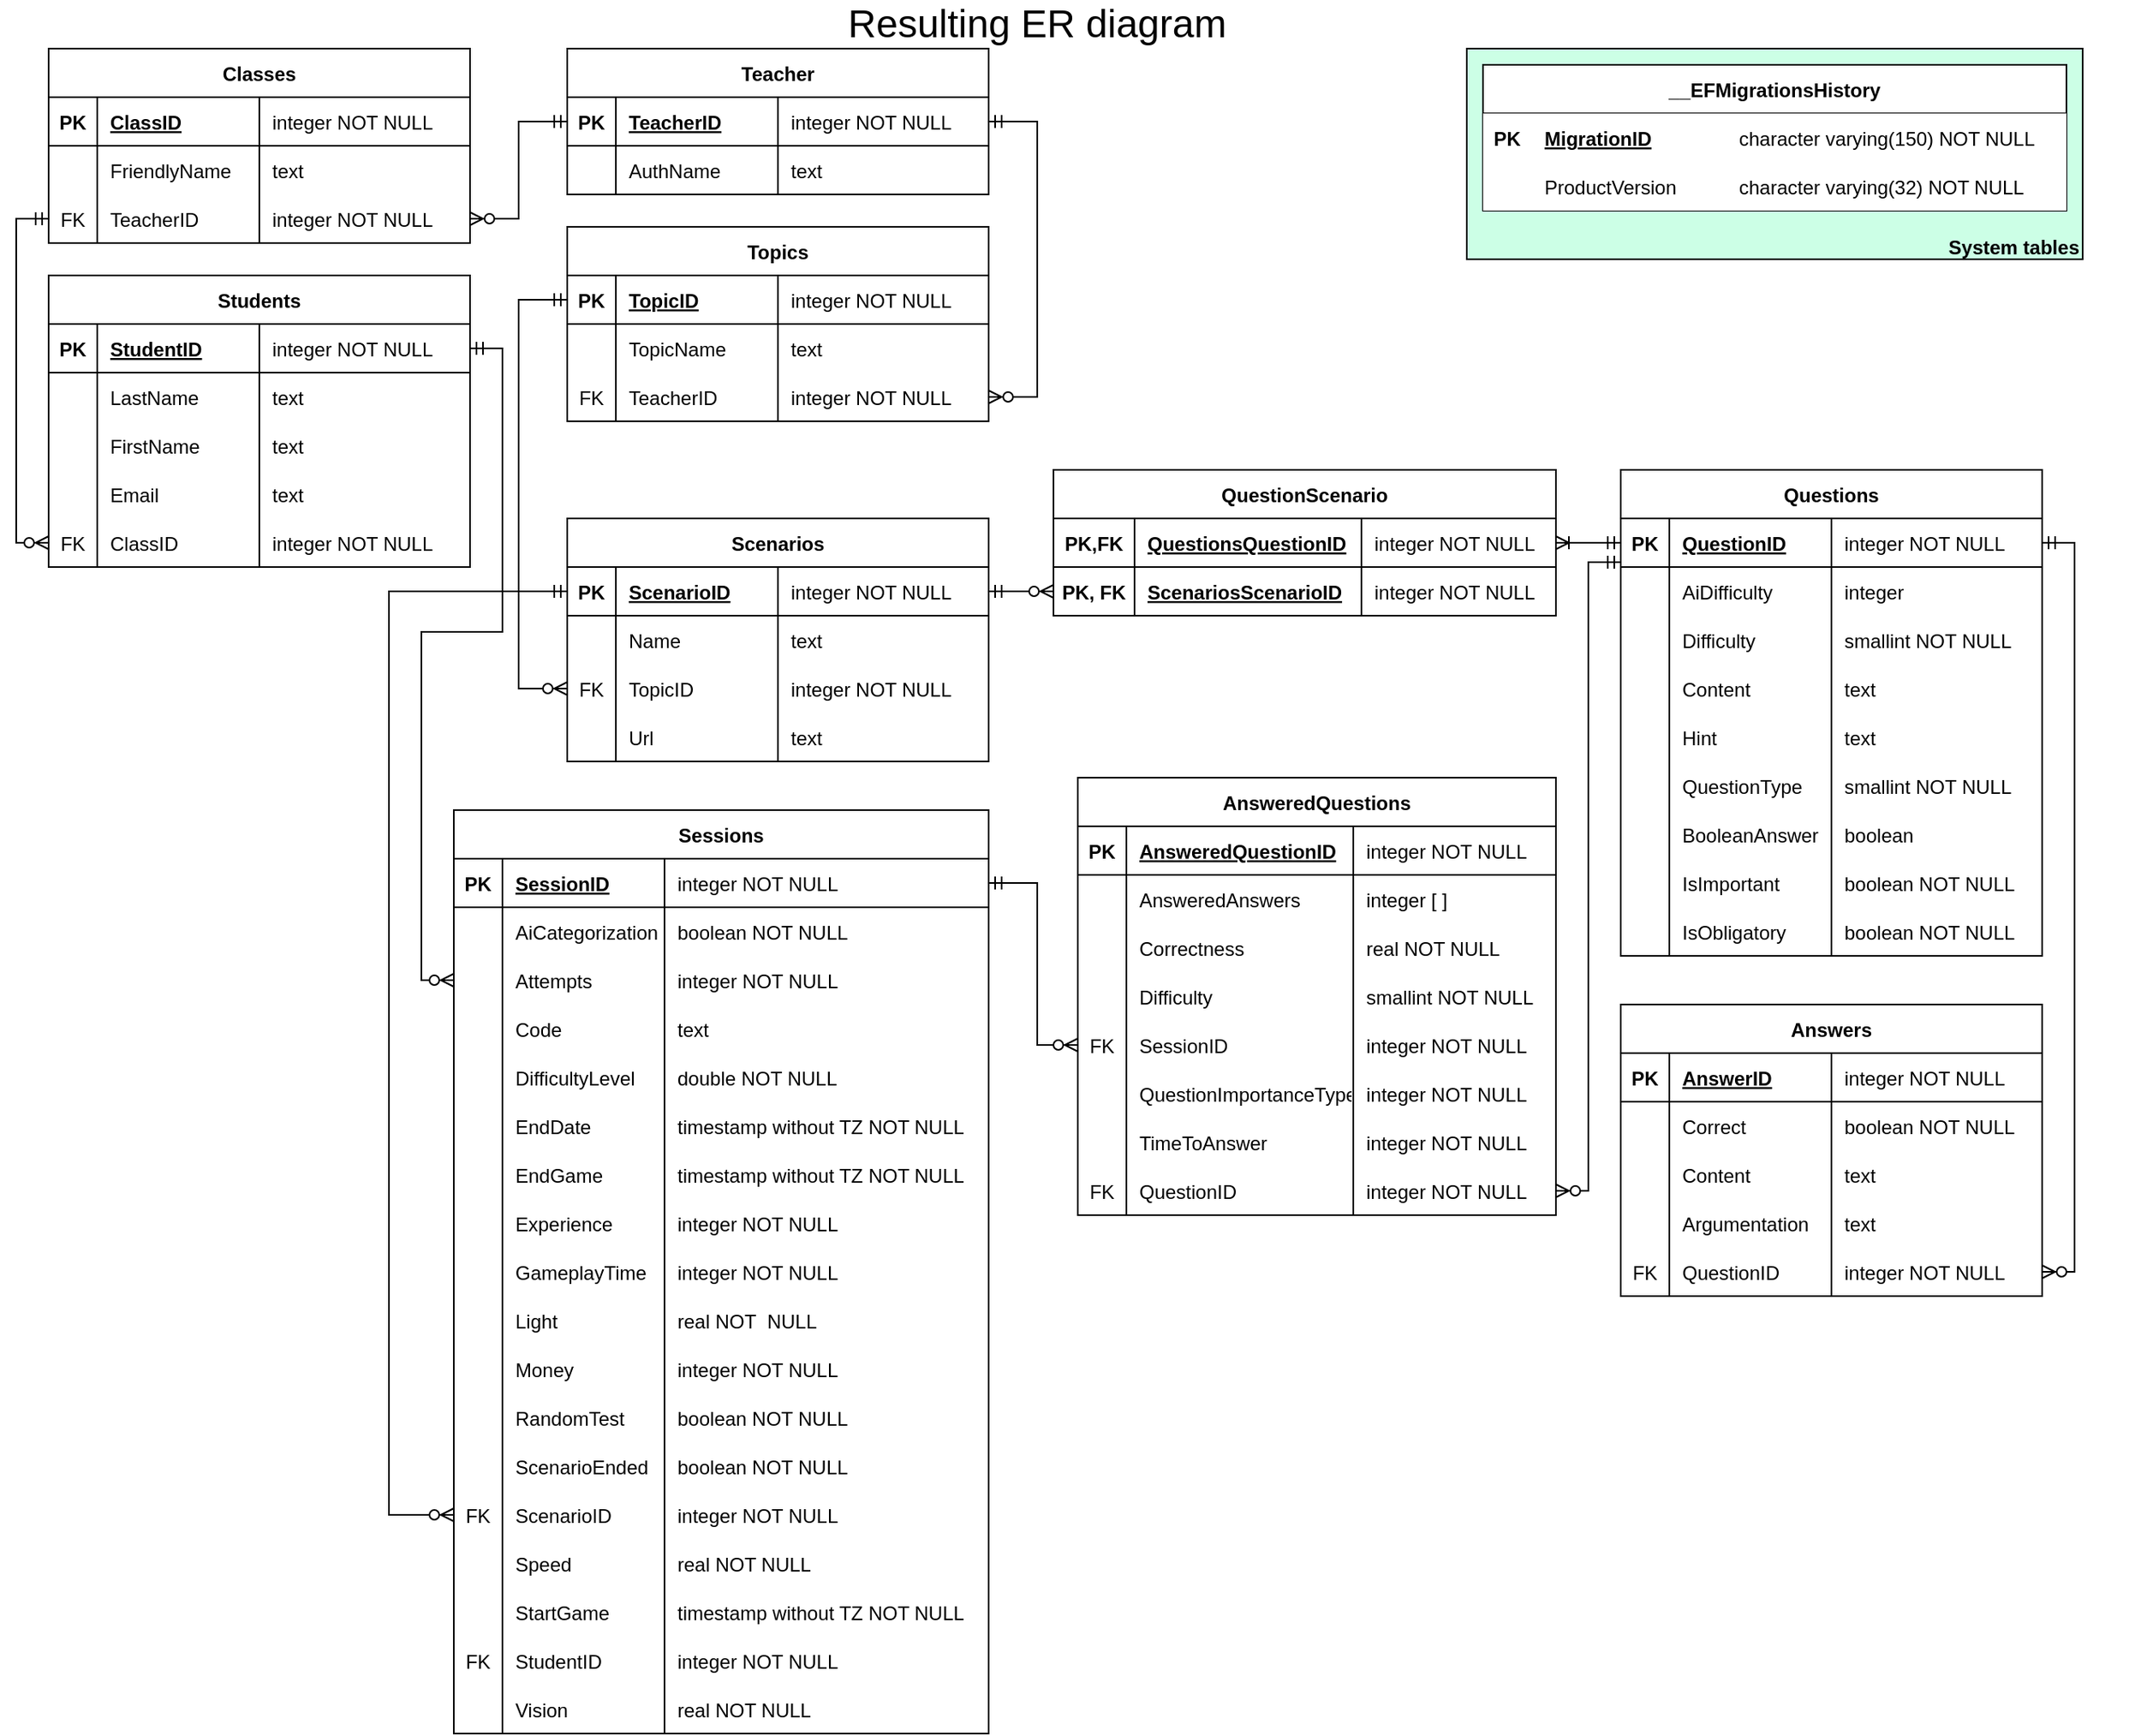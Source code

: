 <mxfile version="15.9.6" type="github" pages="7">
  <diagram id="R2lEEEUBdFMjLlhIrx00" name="ER">
    <mxGraphModel dx="1312" dy="864" grid="1" gridSize="10" guides="1" tooltips="1" connect="1" arrows="1" fold="1" page="1" pageScale="1" pageWidth="1169" pageHeight="827" math="0" shadow="0" extFonts="Permanent Marker^https://fonts.googleapis.com/css?family=Permanent+Marker">
      <root>
        <mxCell id="0" />
        <mxCell id="1" parent="0" />
        <mxCell id="C-vyLk0tnHw3VtMMgP7b-23" value="Answers" style="shape=table;startSize=30;container=1;collapsible=1;childLayout=tableLayout;fixedRows=1;rowLines=0;fontStyle=1;align=center;resizeLast=1;" parent="1" vertex="1">
          <mxGeometry x="1000" y="620" width="260" height="180" as="geometry" />
        </mxCell>
        <mxCell id="C-vyLk0tnHw3VtMMgP7b-24" value="" style="shape=partialRectangle;collapsible=0;dropTarget=0;pointerEvents=0;fillColor=none;points=[[0,0.5],[1,0.5]];portConstraint=eastwest;top=0;left=0;right=0;bottom=1;" parent="C-vyLk0tnHw3VtMMgP7b-23" vertex="1">
          <mxGeometry y="30" width="260" height="30" as="geometry" />
        </mxCell>
        <mxCell id="C-vyLk0tnHw3VtMMgP7b-25" value="PK" style="shape=partialRectangle;overflow=hidden;connectable=0;fillColor=none;top=0;left=0;bottom=0;right=0;fontStyle=1;" parent="C-vyLk0tnHw3VtMMgP7b-24" vertex="1">
          <mxGeometry width="30" height="30" as="geometry">
            <mxRectangle width="30" height="30" as="alternateBounds" />
          </mxGeometry>
        </mxCell>
        <mxCell id="C-vyLk0tnHw3VtMMgP7b-26" value="AnswerID" style="shape=partialRectangle;overflow=hidden;connectable=0;fillColor=none;top=0;left=0;bottom=0;right=0;align=left;spacingLeft=6;fontStyle=5;" parent="C-vyLk0tnHw3VtMMgP7b-24" vertex="1">
          <mxGeometry x="30" width="100" height="30" as="geometry">
            <mxRectangle width="100" height="30" as="alternateBounds" />
          </mxGeometry>
        </mxCell>
        <mxCell id="jLjQqsiC2UJIbrjcn-J1-1" value="integer NOT NULL" style="shape=partialRectangle;overflow=hidden;connectable=0;fillColor=none;top=0;left=0;bottom=0;right=0;align=left;spacingLeft=6;fontStyle=0;" parent="C-vyLk0tnHw3VtMMgP7b-24" vertex="1">
          <mxGeometry x="130" width="130" height="30" as="geometry">
            <mxRectangle width="130" height="30" as="alternateBounds" />
          </mxGeometry>
        </mxCell>
        <mxCell id="C-vyLk0tnHw3VtMMgP7b-27" value="" style="shape=partialRectangle;collapsible=0;dropTarget=0;pointerEvents=0;fillColor=none;points=[[0,0.5],[1,0.5]];portConstraint=eastwest;top=0;left=0;right=0;bottom=0;" parent="C-vyLk0tnHw3VtMMgP7b-23" vertex="1">
          <mxGeometry y="60" width="260" height="30" as="geometry" />
        </mxCell>
        <mxCell id="C-vyLk0tnHw3VtMMgP7b-28" value="" style="shape=partialRectangle;overflow=hidden;connectable=0;fillColor=none;top=0;left=0;bottom=0;right=0;" parent="C-vyLk0tnHw3VtMMgP7b-27" vertex="1">
          <mxGeometry width="30" height="30" as="geometry">
            <mxRectangle width="30" height="30" as="alternateBounds" />
          </mxGeometry>
        </mxCell>
        <mxCell id="C-vyLk0tnHw3VtMMgP7b-29" value="Correct" style="shape=partialRectangle;overflow=hidden;connectable=0;fillColor=none;top=0;left=0;bottom=0;right=0;align=left;spacingLeft=6;" parent="C-vyLk0tnHw3VtMMgP7b-27" vertex="1">
          <mxGeometry x="30" width="100" height="30" as="geometry">
            <mxRectangle width="100" height="30" as="alternateBounds" />
          </mxGeometry>
        </mxCell>
        <mxCell id="jLjQqsiC2UJIbrjcn-J1-2" value="boolean NOT NULL" style="shape=partialRectangle;overflow=hidden;connectable=0;fillColor=none;top=0;left=0;bottom=0;right=0;align=left;spacingLeft=6;" parent="C-vyLk0tnHw3VtMMgP7b-27" vertex="1">
          <mxGeometry x="130" width="130" height="30" as="geometry">
            <mxRectangle width="130" height="30" as="alternateBounds" />
          </mxGeometry>
        </mxCell>
        <mxCell id="jLjQqsiC2UJIbrjcn-J1-3" style="shape=partialRectangle;collapsible=0;dropTarget=0;pointerEvents=0;fillColor=none;points=[[0,0.5],[1,0.5]];portConstraint=eastwest;top=0;left=0;right=0;bottom=0;" parent="C-vyLk0tnHw3VtMMgP7b-23" vertex="1">
          <mxGeometry y="90" width="260" height="30" as="geometry" />
        </mxCell>
        <mxCell id="jLjQqsiC2UJIbrjcn-J1-4" style="shape=partialRectangle;overflow=hidden;connectable=0;fillColor=none;top=0;left=0;bottom=0;right=0;" parent="jLjQqsiC2UJIbrjcn-J1-3" vertex="1">
          <mxGeometry width="30" height="30" as="geometry">
            <mxRectangle width="30" height="30" as="alternateBounds" />
          </mxGeometry>
        </mxCell>
        <mxCell id="jLjQqsiC2UJIbrjcn-J1-5" value="Content" style="shape=partialRectangle;overflow=hidden;connectable=0;fillColor=none;top=0;left=0;bottom=0;right=0;align=left;spacingLeft=6;" parent="jLjQqsiC2UJIbrjcn-J1-3" vertex="1">
          <mxGeometry x="30" width="100" height="30" as="geometry">
            <mxRectangle width="100" height="30" as="alternateBounds" />
          </mxGeometry>
        </mxCell>
        <mxCell id="jLjQqsiC2UJIbrjcn-J1-6" value="text " style="shape=partialRectangle;overflow=hidden;connectable=0;fillColor=none;top=0;left=0;bottom=0;right=0;align=left;spacingLeft=6;" parent="jLjQqsiC2UJIbrjcn-J1-3" vertex="1">
          <mxGeometry x="130" width="130" height="30" as="geometry">
            <mxRectangle width="130" height="30" as="alternateBounds" />
          </mxGeometry>
        </mxCell>
        <mxCell id="jLjQqsiC2UJIbrjcn-J1-7" style="shape=partialRectangle;collapsible=0;dropTarget=0;pointerEvents=0;fillColor=none;points=[[0,0.5],[1,0.5]];portConstraint=eastwest;top=0;left=0;right=0;bottom=0;" parent="C-vyLk0tnHw3VtMMgP7b-23" vertex="1">
          <mxGeometry y="120" width="260" height="30" as="geometry" />
        </mxCell>
        <mxCell id="jLjQqsiC2UJIbrjcn-J1-8" style="shape=partialRectangle;overflow=hidden;connectable=0;fillColor=none;top=0;left=0;bottom=0;right=0;" parent="jLjQqsiC2UJIbrjcn-J1-7" vertex="1">
          <mxGeometry width="30" height="30" as="geometry">
            <mxRectangle width="30" height="30" as="alternateBounds" />
          </mxGeometry>
        </mxCell>
        <mxCell id="jLjQqsiC2UJIbrjcn-J1-9" value="Argumentation" style="shape=partialRectangle;overflow=hidden;connectable=0;fillColor=none;top=0;left=0;bottom=0;right=0;align=left;spacingLeft=6;" parent="jLjQqsiC2UJIbrjcn-J1-7" vertex="1">
          <mxGeometry x="30" width="100" height="30" as="geometry">
            <mxRectangle width="100" height="30" as="alternateBounds" />
          </mxGeometry>
        </mxCell>
        <mxCell id="jLjQqsiC2UJIbrjcn-J1-10" value="text" style="shape=partialRectangle;overflow=hidden;connectable=0;fillColor=none;top=0;left=0;bottom=0;right=0;align=left;spacingLeft=6;" parent="jLjQqsiC2UJIbrjcn-J1-7" vertex="1">
          <mxGeometry x="130" width="130" height="30" as="geometry">
            <mxRectangle width="130" height="30" as="alternateBounds" />
          </mxGeometry>
        </mxCell>
        <mxCell id="jLjQqsiC2UJIbrjcn-J1-11" style="shape=partialRectangle;collapsible=0;dropTarget=0;pointerEvents=0;fillColor=none;points=[[0,0.5],[1,0.5]];portConstraint=eastwest;top=0;left=0;right=0;bottom=0;" parent="C-vyLk0tnHw3VtMMgP7b-23" vertex="1">
          <mxGeometry y="150" width="260" height="30" as="geometry" />
        </mxCell>
        <mxCell id="jLjQqsiC2UJIbrjcn-J1-12" value="FK" style="shape=partialRectangle;overflow=hidden;connectable=0;fillColor=none;top=0;left=0;bottom=0;right=0;" parent="jLjQqsiC2UJIbrjcn-J1-11" vertex="1">
          <mxGeometry width="30" height="30" as="geometry">
            <mxRectangle width="30" height="30" as="alternateBounds" />
          </mxGeometry>
        </mxCell>
        <mxCell id="jLjQqsiC2UJIbrjcn-J1-13" value="QuestionID" style="shape=partialRectangle;overflow=hidden;connectable=0;fillColor=none;top=0;left=0;bottom=0;right=0;align=left;spacingLeft=6;" parent="jLjQqsiC2UJIbrjcn-J1-11" vertex="1">
          <mxGeometry x="30" width="100" height="30" as="geometry">
            <mxRectangle width="100" height="30" as="alternateBounds" />
          </mxGeometry>
        </mxCell>
        <mxCell id="jLjQqsiC2UJIbrjcn-J1-14" value="integer NOT NULL" style="shape=partialRectangle;overflow=hidden;connectable=0;fillColor=none;top=0;left=0;bottom=0;right=0;align=left;spacingLeft=6;" parent="jLjQqsiC2UJIbrjcn-J1-11" vertex="1">
          <mxGeometry x="130" width="130" height="30" as="geometry">
            <mxRectangle width="130" height="30" as="alternateBounds" />
          </mxGeometry>
        </mxCell>
        <mxCell id="jLjQqsiC2UJIbrjcn-J1-15" value="Classes" style="shape=table;startSize=30;container=1;collapsible=1;childLayout=tableLayout;fixedRows=1;rowLines=0;fontStyle=1;align=center;resizeLast=1;" parent="1" vertex="1">
          <mxGeometry x="30" y="30" width="260" height="120" as="geometry" />
        </mxCell>
        <mxCell id="jLjQqsiC2UJIbrjcn-J1-16" value="" style="shape=partialRectangle;collapsible=0;dropTarget=0;pointerEvents=0;fillColor=none;points=[[0,0.5],[1,0.5]];portConstraint=eastwest;top=0;left=0;right=0;bottom=1;" parent="jLjQqsiC2UJIbrjcn-J1-15" vertex="1">
          <mxGeometry y="30" width="260" height="30" as="geometry" />
        </mxCell>
        <mxCell id="jLjQqsiC2UJIbrjcn-J1-17" value="PK" style="shape=partialRectangle;overflow=hidden;connectable=0;fillColor=none;top=0;left=0;bottom=0;right=0;fontStyle=1;" parent="jLjQqsiC2UJIbrjcn-J1-16" vertex="1">
          <mxGeometry width="30" height="30" as="geometry">
            <mxRectangle width="30" height="30" as="alternateBounds" />
          </mxGeometry>
        </mxCell>
        <mxCell id="jLjQqsiC2UJIbrjcn-J1-18" value="ClassID" style="shape=partialRectangle;overflow=hidden;connectable=0;fillColor=none;top=0;left=0;bottom=0;right=0;align=left;spacingLeft=6;fontStyle=5;" parent="jLjQqsiC2UJIbrjcn-J1-16" vertex="1">
          <mxGeometry x="30" width="100" height="30" as="geometry">
            <mxRectangle width="100" height="30" as="alternateBounds" />
          </mxGeometry>
        </mxCell>
        <mxCell id="jLjQqsiC2UJIbrjcn-J1-19" value="integer NOT NULL" style="shape=partialRectangle;overflow=hidden;connectable=0;fillColor=none;top=0;left=0;bottom=0;right=0;align=left;spacingLeft=6;fontStyle=0;" parent="jLjQqsiC2UJIbrjcn-J1-16" vertex="1">
          <mxGeometry x="130" width="130" height="30" as="geometry">
            <mxRectangle width="130" height="30" as="alternateBounds" />
          </mxGeometry>
        </mxCell>
        <mxCell id="jLjQqsiC2UJIbrjcn-J1-20" value="" style="shape=partialRectangle;collapsible=0;dropTarget=0;pointerEvents=0;fillColor=none;points=[[0,0.5],[1,0.5]];portConstraint=eastwest;top=0;left=0;right=0;bottom=0;" parent="jLjQqsiC2UJIbrjcn-J1-15" vertex="1">
          <mxGeometry y="60" width="260" height="30" as="geometry" />
        </mxCell>
        <mxCell id="jLjQqsiC2UJIbrjcn-J1-21" value="" style="shape=partialRectangle;overflow=hidden;connectable=0;fillColor=none;top=0;left=0;bottom=0;right=0;" parent="jLjQqsiC2UJIbrjcn-J1-20" vertex="1">
          <mxGeometry width="30" height="30" as="geometry">
            <mxRectangle width="30" height="30" as="alternateBounds" />
          </mxGeometry>
        </mxCell>
        <mxCell id="jLjQqsiC2UJIbrjcn-J1-22" value="FriendlyName" style="shape=partialRectangle;overflow=hidden;connectable=0;fillColor=none;top=0;left=0;bottom=0;right=0;align=left;spacingLeft=6;" parent="jLjQqsiC2UJIbrjcn-J1-20" vertex="1">
          <mxGeometry x="30" width="100" height="30" as="geometry">
            <mxRectangle width="100" height="30" as="alternateBounds" />
          </mxGeometry>
        </mxCell>
        <mxCell id="jLjQqsiC2UJIbrjcn-J1-23" value="text" style="shape=partialRectangle;overflow=hidden;connectable=0;fillColor=none;top=0;left=0;bottom=0;right=0;align=left;spacingLeft=6;" parent="jLjQqsiC2UJIbrjcn-J1-20" vertex="1">
          <mxGeometry x="130" width="130" height="30" as="geometry">
            <mxRectangle width="130" height="30" as="alternateBounds" />
          </mxGeometry>
        </mxCell>
        <mxCell id="jLjQqsiC2UJIbrjcn-J1-24" style="shape=partialRectangle;collapsible=0;dropTarget=0;pointerEvents=0;fillColor=none;points=[[0,0.5],[1,0.5]];portConstraint=eastwest;top=0;left=0;right=0;bottom=0;" parent="jLjQqsiC2UJIbrjcn-J1-15" vertex="1">
          <mxGeometry y="90" width="260" height="30" as="geometry" />
        </mxCell>
        <mxCell id="jLjQqsiC2UJIbrjcn-J1-25" value="FK" style="shape=partialRectangle;overflow=hidden;connectable=0;fillColor=none;top=0;left=0;bottom=0;right=0;" parent="jLjQqsiC2UJIbrjcn-J1-24" vertex="1">
          <mxGeometry width="30" height="30" as="geometry">
            <mxRectangle width="30" height="30" as="alternateBounds" />
          </mxGeometry>
        </mxCell>
        <mxCell id="jLjQqsiC2UJIbrjcn-J1-26" value="TeacherID" style="shape=partialRectangle;overflow=hidden;connectable=0;fillColor=none;top=0;left=0;bottom=0;right=0;align=left;spacingLeft=6;" parent="jLjQqsiC2UJIbrjcn-J1-24" vertex="1">
          <mxGeometry x="30" width="100" height="30" as="geometry">
            <mxRectangle width="100" height="30" as="alternateBounds" />
          </mxGeometry>
        </mxCell>
        <mxCell id="jLjQqsiC2UJIbrjcn-J1-27" value="integer NOT NULL" style="shape=partialRectangle;overflow=hidden;connectable=0;fillColor=none;top=0;left=0;bottom=0;right=0;align=left;spacingLeft=6;" parent="jLjQqsiC2UJIbrjcn-J1-24" vertex="1">
          <mxGeometry x="130" width="130" height="30" as="geometry">
            <mxRectangle width="130" height="30" as="alternateBounds" />
          </mxGeometry>
        </mxCell>
        <mxCell id="jLjQqsiC2UJIbrjcn-J1-36" value="Sessions" style="shape=table;startSize=30;container=1;collapsible=1;childLayout=tableLayout;fixedRows=1;rowLines=0;fontStyle=1;align=center;resizeLast=1;" parent="1" vertex="1">
          <mxGeometry x="280" y="500" width="330" height="570" as="geometry" />
        </mxCell>
        <mxCell id="jLjQqsiC2UJIbrjcn-J1-37" value="" style="shape=partialRectangle;collapsible=0;dropTarget=0;pointerEvents=0;fillColor=none;points=[[0,0.5],[1,0.5]];portConstraint=eastwest;top=0;left=0;right=0;bottom=1;" parent="jLjQqsiC2UJIbrjcn-J1-36" vertex="1">
          <mxGeometry y="30" width="330" height="30" as="geometry" />
        </mxCell>
        <mxCell id="jLjQqsiC2UJIbrjcn-J1-38" value="PK" style="shape=partialRectangle;overflow=hidden;connectable=0;fillColor=none;top=0;left=0;bottom=0;right=0;fontStyle=1;" parent="jLjQqsiC2UJIbrjcn-J1-37" vertex="1">
          <mxGeometry width="30" height="30" as="geometry">
            <mxRectangle width="30" height="30" as="alternateBounds" />
          </mxGeometry>
        </mxCell>
        <mxCell id="jLjQqsiC2UJIbrjcn-J1-39" value="SessionID" style="shape=partialRectangle;overflow=hidden;connectable=0;fillColor=none;top=0;left=0;bottom=0;right=0;align=left;spacingLeft=6;fontStyle=5;" parent="jLjQqsiC2UJIbrjcn-J1-37" vertex="1">
          <mxGeometry x="30" width="100" height="30" as="geometry">
            <mxRectangle width="100" height="30" as="alternateBounds" />
          </mxGeometry>
        </mxCell>
        <mxCell id="jLjQqsiC2UJIbrjcn-J1-40" value="integer NOT NULL" style="shape=partialRectangle;overflow=hidden;connectable=0;fillColor=none;top=0;left=0;bottom=0;right=0;align=left;spacingLeft=6;fontStyle=0;" parent="jLjQqsiC2UJIbrjcn-J1-37" vertex="1">
          <mxGeometry x="130" width="200" height="30" as="geometry">
            <mxRectangle width="200" height="30" as="alternateBounds" />
          </mxGeometry>
        </mxCell>
        <mxCell id="jLjQqsiC2UJIbrjcn-J1-41" value="" style="shape=partialRectangle;collapsible=0;dropTarget=0;pointerEvents=0;fillColor=none;points=[[0,0.5],[1,0.5]];portConstraint=eastwest;top=0;left=0;right=0;bottom=0;" parent="jLjQqsiC2UJIbrjcn-J1-36" vertex="1">
          <mxGeometry y="60" width="330" height="30" as="geometry" />
        </mxCell>
        <mxCell id="jLjQqsiC2UJIbrjcn-J1-42" value="" style="shape=partialRectangle;overflow=hidden;connectable=0;fillColor=none;top=0;left=0;bottom=0;right=0;" parent="jLjQqsiC2UJIbrjcn-J1-41" vertex="1">
          <mxGeometry width="30" height="30" as="geometry">
            <mxRectangle width="30" height="30" as="alternateBounds" />
          </mxGeometry>
        </mxCell>
        <mxCell id="jLjQqsiC2UJIbrjcn-J1-43" value="AiCategorization" style="shape=partialRectangle;overflow=hidden;connectable=0;fillColor=none;top=0;left=0;bottom=0;right=0;align=left;spacingLeft=6;" parent="jLjQqsiC2UJIbrjcn-J1-41" vertex="1">
          <mxGeometry x="30" width="100" height="30" as="geometry">
            <mxRectangle width="100" height="30" as="alternateBounds" />
          </mxGeometry>
        </mxCell>
        <mxCell id="jLjQqsiC2UJIbrjcn-J1-44" value="boolean NOT NULL" style="shape=partialRectangle;overflow=hidden;connectable=0;fillColor=none;top=0;left=0;bottom=0;right=0;align=left;spacingLeft=6;" parent="jLjQqsiC2UJIbrjcn-J1-41" vertex="1">
          <mxGeometry x="130" width="200" height="30" as="geometry">
            <mxRectangle width="200" height="30" as="alternateBounds" />
          </mxGeometry>
        </mxCell>
        <mxCell id="jLjQqsiC2UJIbrjcn-J1-45" style="shape=partialRectangle;collapsible=0;dropTarget=0;pointerEvents=0;fillColor=none;points=[[0,0.5],[1,0.5]];portConstraint=eastwest;top=0;left=0;right=0;bottom=0;" parent="jLjQqsiC2UJIbrjcn-J1-36" vertex="1">
          <mxGeometry y="90" width="330" height="30" as="geometry" />
        </mxCell>
        <mxCell id="jLjQqsiC2UJIbrjcn-J1-46" value="" style="shape=partialRectangle;overflow=hidden;connectable=0;fillColor=none;top=0;left=0;bottom=0;right=0;" parent="jLjQqsiC2UJIbrjcn-J1-45" vertex="1">
          <mxGeometry width="30" height="30" as="geometry">
            <mxRectangle width="30" height="30" as="alternateBounds" />
          </mxGeometry>
        </mxCell>
        <mxCell id="jLjQqsiC2UJIbrjcn-J1-47" value="Attempts" style="shape=partialRectangle;overflow=hidden;connectable=0;fillColor=none;top=0;left=0;bottom=0;right=0;align=left;spacingLeft=6;" parent="jLjQqsiC2UJIbrjcn-J1-45" vertex="1">
          <mxGeometry x="30" width="100" height="30" as="geometry">
            <mxRectangle width="100" height="30" as="alternateBounds" />
          </mxGeometry>
        </mxCell>
        <mxCell id="jLjQqsiC2UJIbrjcn-J1-48" value="integer NOT NULL" style="shape=partialRectangle;overflow=hidden;connectable=0;fillColor=none;top=0;left=0;bottom=0;right=0;align=left;spacingLeft=6;" parent="jLjQqsiC2UJIbrjcn-J1-45" vertex="1">
          <mxGeometry x="130" width="200" height="30" as="geometry">
            <mxRectangle width="200" height="30" as="alternateBounds" />
          </mxGeometry>
        </mxCell>
        <mxCell id="3gsuDwhhJyr9gvWJehjj-61" style="shape=partialRectangle;collapsible=0;dropTarget=0;pointerEvents=0;fillColor=none;points=[[0,0.5],[1,0.5]];portConstraint=eastwest;top=0;left=0;right=0;bottom=0;" parent="jLjQqsiC2UJIbrjcn-J1-36" vertex="1">
          <mxGeometry y="120" width="330" height="30" as="geometry" />
        </mxCell>
        <mxCell id="3gsuDwhhJyr9gvWJehjj-62" style="shape=partialRectangle;overflow=hidden;connectable=0;fillColor=none;top=0;left=0;bottom=0;right=0;" parent="3gsuDwhhJyr9gvWJehjj-61" vertex="1">
          <mxGeometry width="30" height="30" as="geometry">
            <mxRectangle width="30" height="30" as="alternateBounds" />
          </mxGeometry>
        </mxCell>
        <mxCell id="3gsuDwhhJyr9gvWJehjj-63" value="Code" style="shape=partialRectangle;overflow=hidden;connectable=0;fillColor=none;top=0;left=0;bottom=0;right=0;align=left;spacingLeft=6;" parent="3gsuDwhhJyr9gvWJehjj-61" vertex="1">
          <mxGeometry x="30" width="100" height="30" as="geometry">
            <mxRectangle width="100" height="30" as="alternateBounds" />
          </mxGeometry>
        </mxCell>
        <mxCell id="3gsuDwhhJyr9gvWJehjj-64" value="text" style="shape=partialRectangle;overflow=hidden;connectable=0;fillColor=none;top=0;left=0;bottom=0;right=0;align=left;spacingLeft=6;" parent="3gsuDwhhJyr9gvWJehjj-61" vertex="1">
          <mxGeometry x="130" width="200" height="30" as="geometry">
            <mxRectangle width="200" height="30" as="alternateBounds" />
          </mxGeometry>
        </mxCell>
        <mxCell id="3gsuDwhhJyr9gvWJehjj-65" style="shape=partialRectangle;collapsible=0;dropTarget=0;pointerEvents=0;fillColor=none;points=[[0,0.5],[1,0.5]];portConstraint=eastwest;top=0;left=0;right=0;bottom=0;" parent="jLjQqsiC2UJIbrjcn-J1-36" vertex="1">
          <mxGeometry y="150" width="330" height="30" as="geometry" />
        </mxCell>
        <mxCell id="3gsuDwhhJyr9gvWJehjj-66" style="shape=partialRectangle;overflow=hidden;connectable=0;fillColor=none;top=0;left=0;bottom=0;right=0;" parent="3gsuDwhhJyr9gvWJehjj-65" vertex="1">
          <mxGeometry width="30" height="30" as="geometry">
            <mxRectangle width="30" height="30" as="alternateBounds" />
          </mxGeometry>
        </mxCell>
        <mxCell id="3gsuDwhhJyr9gvWJehjj-67" value="DifficultyLevel" style="shape=partialRectangle;overflow=hidden;connectable=0;fillColor=none;top=0;left=0;bottom=0;right=0;align=left;spacingLeft=6;" parent="3gsuDwhhJyr9gvWJehjj-65" vertex="1">
          <mxGeometry x="30" width="100" height="30" as="geometry">
            <mxRectangle width="100" height="30" as="alternateBounds" />
          </mxGeometry>
        </mxCell>
        <mxCell id="3gsuDwhhJyr9gvWJehjj-68" value="double NOT NULL" style="shape=partialRectangle;overflow=hidden;connectable=0;fillColor=none;top=0;left=0;bottom=0;right=0;align=left;spacingLeft=6;" parent="3gsuDwhhJyr9gvWJehjj-65" vertex="1">
          <mxGeometry x="130" width="200" height="30" as="geometry">
            <mxRectangle width="200" height="30" as="alternateBounds" />
          </mxGeometry>
        </mxCell>
        <mxCell id="3gsuDwhhJyr9gvWJehjj-69" style="shape=partialRectangle;collapsible=0;dropTarget=0;pointerEvents=0;fillColor=none;points=[[0,0.5],[1,0.5]];portConstraint=eastwest;top=0;left=0;right=0;bottom=0;" parent="jLjQqsiC2UJIbrjcn-J1-36" vertex="1">
          <mxGeometry y="180" width="330" height="30" as="geometry" />
        </mxCell>
        <mxCell id="3gsuDwhhJyr9gvWJehjj-70" style="shape=partialRectangle;overflow=hidden;connectable=0;fillColor=none;top=0;left=0;bottom=0;right=0;" parent="3gsuDwhhJyr9gvWJehjj-69" vertex="1">
          <mxGeometry width="30" height="30" as="geometry">
            <mxRectangle width="30" height="30" as="alternateBounds" />
          </mxGeometry>
        </mxCell>
        <mxCell id="3gsuDwhhJyr9gvWJehjj-71" value="EndDate" style="shape=partialRectangle;overflow=hidden;connectable=0;fillColor=none;top=0;left=0;bottom=0;right=0;align=left;spacingLeft=6;" parent="3gsuDwhhJyr9gvWJehjj-69" vertex="1">
          <mxGeometry x="30" width="100" height="30" as="geometry">
            <mxRectangle width="100" height="30" as="alternateBounds" />
          </mxGeometry>
        </mxCell>
        <mxCell id="3gsuDwhhJyr9gvWJehjj-72" value="timestamp without TZ NOT NULL" style="shape=partialRectangle;overflow=hidden;connectable=0;fillColor=none;top=0;left=0;bottom=0;right=0;align=left;spacingLeft=6;" parent="3gsuDwhhJyr9gvWJehjj-69" vertex="1">
          <mxGeometry x="130" width="200" height="30" as="geometry">
            <mxRectangle width="200" height="30" as="alternateBounds" />
          </mxGeometry>
        </mxCell>
        <mxCell id="3gsuDwhhJyr9gvWJehjj-73" style="shape=partialRectangle;collapsible=0;dropTarget=0;pointerEvents=0;fillColor=none;points=[[0,0.5],[1,0.5]];portConstraint=eastwest;top=0;left=0;right=0;bottom=0;" parent="jLjQqsiC2UJIbrjcn-J1-36" vertex="1">
          <mxGeometry y="210" width="330" height="30" as="geometry" />
        </mxCell>
        <mxCell id="3gsuDwhhJyr9gvWJehjj-74" style="shape=partialRectangle;overflow=hidden;connectable=0;fillColor=none;top=0;left=0;bottom=0;right=0;" parent="3gsuDwhhJyr9gvWJehjj-73" vertex="1">
          <mxGeometry width="30" height="30" as="geometry">
            <mxRectangle width="30" height="30" as="alternateBounds" />
          </mxGeometry>
        </mxCell>
        <mxCell id="3gsuDwhhJyr9gvWJehjj-75" value="EndGame" style="shape=partialRectangle;overflow=hidden;connectable=0;fillColor=none;top=0;left=0;bottom=0;right=0;align=left;spacingLeft=6;" parent="3gsuDwhhJyr9gvWJehjj-73" vertex="1">
          <mxGeometry x="30" width="100" height="30" as="geometry">
            <mxRectangle width="100" height="30" as="alternateBounds" />
          </mxGeometry>
        </mxCell>
        <mxCell id="3gsuDwhhJyr9gvWJehjj-76" value="timestamp without TZ NOT NULL" style="shape=partialRectangle;overflow=hidden;connectable=0;fillColor=none;top=0;left=0;bottom=0;right=0;align=left;spacingLeft=6;" parent="3gsuDwhhJyr9gvWJehjj-73" vertex="1">
          <mxGeometry x="130" width="200" height="30" as="geometry">
            <mxRectangle width="200" height="30" as="alternateBounds" />
          </mxGeometry>
        </mxCell>
        <mxCell id="3gsuDwhhJyr9gvWJehjj-77" style="shape=partialRectangle;collapsible=0;dropTarget=0;pointerEvents=0;fillColor=none;points=[[0,0.5],[1,0.5]];portConstraint=eastwest;top=0;left=0;right=0;bottom=0;" parent="jLjQqsiC2UJIbrjcn-J1-36" vertex="1">
          <mxGeometry y="240" width="330" height="30" as="geometry" />
        </mxCell>
        <mxCell id="3gsuDwhhJyr9gvWJehjj-78" style="shape=partialRectangle;overflow=hidden;connectable=0;fillColor=none;top=0;left=0;bottom=0;right=0;" parent="3gsuDwhhJyr9gvWJehjj-77" vertex="1">
          <mxGeometry width="30" height="30" as="geometry">
            <mxRectangle width="30" height="30" as="alternateBounds" />
          </mxGeometry>
        </mxCell>
        <mxCell id="3gsuDwhhJyr9gvWJehjj-79" value="Experience" style="shape=partialRectangle;overflow=hidden;connectable=0;fillColor=none;top=0;left=0;bottom=0;right=0;align=left;spacingLeft=6;" parent="3gsuDwhhJyr9gvWJehjj-77" vertex="1">
          <mxGeometry x="30" width="100" height="30" as="geometry">
            <mxRectangle width="100" height="30" as="alternateBounds" />
          </mxGeometry>
        </mxCell>
        <mxCell id="3gsuDwhhJyr9gvWJehjj-80" value="integer NOT NULL" style="shape=partialRectangle;overflow=hidden;connectable=0;fillColor=none;top=0;left=0;bottom=0;right=0;align=left;spacingLeft=6;" parent="3gsuDwhhJyr9gvWJehjj-77" vertex="1">
          <mxGeometry x="130" width="200" height="30" as="geometry">
            <mxRectangle width="200" height="30" as="alternateBounds" />
          </mxGeometry>
        </mxCell>
        <mxCell id="3gsuDwhhJyr9gvWJehjj-81" style="shape=partialRectangle;collapsible=0;dropTarget=0;pointerEvents=0;fillColor=none;points=[[0,0.5],[1,0.5]];portConstraint=eastwest;top=0;left=0;right=0;bottom=0;" parent="jLjQqsiC2UJIbrjcn-J1-36" vertex="1">
          <mxGeometry y="270" width="330" height="30" as="geometry" />
        </mxCell>
        <mxCell id="3gsuDwhhJyr9gvWJehjj-82" style="shape=partialRectangle;overflow=hidden;connectable=0;fillColor=none;top=0;left=0;bottom=0;right=0;" parent="3gsuDwhhJyr9gvWJehjj-81" vertex="1">
          <mxGeometry width="30" height="30" as="geometry">
            <mxRectangle width="30" height="30" as="alternateBounds" />
          </mxGeometry>
        </mxCell>
        <mxCell id="3gsuDwhhJyr9gvWJehjj-83" value="GameplayTime" style="shape=partialRectangle;overflow=hidden;connectable=0;fillColor=none;top=0;left=0;bottom=0;right=0;align=left;spacingLeft=6;" parent="3gsuDwhhJyr9gvWJehjj-81" vertex="1">
          <mxGeometry x="30" width="100" height="30" as="geometry">
            <mxRectangle width="100" height="30" as="alternateBounds" />
          </mxGeometry>
        </mxCell>
        <mxCell id="3gsuDwhhJyr9gvWJehjj-84" value="integer NOT NULL" style="shape=partialRectangle;overflow=hidden;connectable=0;fillColor=none;top=0;left=0;bottom=0;right=0;align=left;spacingLeft=6;" parent="3gsuDwhhJyr9gvWJehjj-81" vertex="1">
          <mxGeometry x="130" width="200" height="30" as="geometry">
            <mxRectangle width="200" height="30" as="alternateBounds" />
          </mxGeometry>
        </mxCell>
        <mxCell id="3gsuDwhhJyr9gvWJehjj-85" style="shape=partialRectangle;collapsible=0;dropTarget=0;pointerEvents=0;fillColor=none;points=[[0,0.5],[1,0.5]];portConstraint=eastwest;top=0;left=0;right=0;bottom=0;" parent="jLjQqsiC2UJIbrjcn-J1-36" vertex="1">
          <mxGeometry y="300" width="330" height="30" as="geometry" />
        </mxCell>
        <mxCell id="3gsuDwhhJyr9gvWJehjj-86" style="shape=partialRectangle;overflow=hidden;connectable=0;fillColor=none;top=0;left=0;bottom=0;right=0;" parent="3gsuDwhhJyr9gvWJehjj-85" vertex="1">
          <mxGeometry width="30" height="30" as="geometry">
            <mxRectangle width="30" height="30" as="alternateBounds" />
          </mxGeometry>
        </mxCell>
        <mxCell id="3gsuDwhhJyr9gvWJehjj-87" value="Light" style="shape=partialRectangle;overflow=hidden;connectable=0;fillColor=none;top=0;left=0;bottom=0;right=0;align=left;spacingLeft=6;" parent="3gsuDwhhJyr9gvWJehjj-85" vertex="1">
          <mxGeometry x="30" width="100" height="30" as="geometry">
            <mxRectangle width="100" height="30" as="alternateBounds" />
          </mxGeometry>
        </mxCell>
        <mxCell id="3gsuDwhhJyr9gvWJehjj-88" value="real NOT  NULL" style="shape=partialRectangle;overflow=hidden;connectable=0;fillColor=none;top=0;left=0;bottom=0;right=0;align=left;spacingLeft=6;" parent="3gsuDwhhJyr9gvWJehjj-85" vertex="1">
          <mxGeometry x="130" width="200" height="30" as="geometry">
            <mxRectangle width="200" height="30" as="alternateBounds" />
          </mxGeometry>
        </mxCell>
        <mxCell id="3gsuDwhhJyr9gvWJehjj-89" style="shape=partialRectangle;collapsible=0;dropTarget=0;pointerEvents=0;fillColor=none;points=[[0,0.5],[1,0.5]];portConstraint=eastwest;top=0;left=0;right=0;bottom=0;" parent="jLjQqsiC2UJIbrjcn-J1-36" vertex="1">
          <mxGeometry y="330" width="330" height="30" as="geometry" />
        </mxCell>
        <mxCell id="3gsuDwhhJyr9gvWJehjj-90" style="shape=partialRectangle;overflow=hidden;connectable=0;fillColor=none;top=0;left=0;bottom=0;right=0;" parent="3gsuDwhhJyr9gvWJehjj-89" vertex="1">
          <mxGeometry width="30" height="30" as="geometry">
            <mxRectangle width="30" height="30" as="alternateBounds" />
          </mxGeometry>
        </mxCell>
        <mxCell id="3gsuDwhhJyr9gvWJehjj-91" value="Money" style="shape=partialRectangle;overflow=hidden;connectable=0;fillColor=none;top=0;left=0;bottom=0;right=0;align=left;spacingLeft=6;" parent="3gsuDwhhJyr9gvWJehjj-89" vertex="1">
          <mxGeometry x="30" width="100" height="30" as="geometry">
            <mxRectangle width="100" height="30" as="alternateBounds" />
          </mxGeometry>
        </mxCell>
        <mxCell id="3gsuDwhhJyr9gvWJehjj-92" value="integer NOT NULL" style="shape=partialRectangle;overflow=hidden;connectable=0;fillColor=none;top=0;left=0;bottom=0;right=0;align=left;spacingLeft=6;" parent="3gsuDwhhJyr9gvWJehjj-89" vertex="1">
          <mxGeometry x="130" width="200" height="30" as="geometry">
            <mxRectangle width="200" height="30" as="alternateBounds" />
          </mxGeometry>
        </mxCell>
        <mxCell id="3gsuDwhhJyr9gvWJehjj-93" style="shape=partialRectangle;collapsible=0;dropTarget=0;pointerEvents=0;fillColor=none;points=[[0,0.5],[1,0.5]];portConstraint=eastwest;top=0;left=0;right=0;bottom=0;" parent="jLjQqsiC2UJIbrjcn-J1-36" vertex="1">
          <mxGeometry y="360" width="330" height="30" as="geometry" />
        </mxCell>
        <mxCell id="3gsuDwhhJyr9gvWJehjj-94" style="shape=partialRectangle;overflow=hidden;connectable=0;fillColor=none;top=0;left=0;bottom=0;right=0;" parent="3gsuDwhhJyr9gvWJehjj-93" vertex="1">
          <mxGeometry width="30" height="30" as="geometry">
            <mxRectangle width="30" height="30" as="alternateBounds" />
          </mxGeometry>
        </mxCell>
        <mxCell id="3gsuDwhhJyr9gvWJehjj-95" value="RandomTest" style="shape=partialRectangle;overflow=hidden;connectable=0;fillColor=none;top=0;left=0;bottom=0;right=0;align=left;spacingLeft=6;" parent="3gsuDwhhJyr9gvWJehjj-93" vertex="1">
          <mxGeometry x="30" width="100" height="30" as="geometry">
            <mxRectangle width="100" height="30" as="alternateBounds" />
          </mxGeometry>
        </mxCell>
        <mxCell id="3gsuDwhhJyr9gvWJehjj-96" value="boolean NOT NULL" style="shape=partialRectangle;overflow=hidden;connectable=0;fillColor=none;top=0;left=0;bottom=0;right=0;align=left;spacingLeft=6;" parent="3gsuDwhhJyr9gvWJehjj-93" vertex="1">
          <mxGeometry x="130" width="200" height="30" as="geometry">
            <mxRectangle width="200" height="30" as="alternateBounds" />
          </mxGeometry>
        </mxCell>
        <mxCell id="3gsuDwhhJyr9gvWJehjj-97" style="shape=partialRectangle;collapsible=0;dropTarget=0;pointerEvents=0;fillColor=none;points=[[0,0.5],[1,0.5]];portConstraint=eastwest;top=0;left=0;right=0;bottom=0;" parent="jLjQqsiC2UJIbrjcn-J1-36" vertex="1">
          <mxGeometry y="390" width="330" height="30" as="geometry" />
        </mxCell>
        <mxCell id="3gsuDwhhJyr9gvWJehjj-98" style="shape=partialRectangle;overflow=hidden;connectable=0;fillColor=none;top=0;left=0;bottom=0;right=0;" parent="3gsuDwhhJyr9gvWJehjj-97" vertex="1">
          <mxGeometry width="30" height="30" as="geometry">
            <mxRectangle width="30" height="30" as="alternateBounds" />
          </mxGeometry>
        </mxCell>
        <mxCell id="3gsuDwhhJyr9gvWJehjj-99" value="ScenarioEnded" style="shape=partialRectangle;overflow=hidden;connectable=0;fillColor=none;top=0;left=0;bottom=0;right=0;align=left;spacingLeft=6;" parent="3gsuDwhhJyr9gvWJehjj-97" vertex="1">
          <mxGeometry x="30" width="100" height="30" as="geometry">
            <mxRectangle width="100" height="30" as="alternateBounds" />
          </mxGeometry>
        </mxCell>
        <mxCell id="3gsuDwhhJyr9gvWJehjj-100" value="boolean NOT NULL" style="shape=partialRectangle;overflow=hidden;connectable=0;fillColor=none;top=0;left=0;bottom=0;right=0;align=left;spacingLeft=6;" parent="3gsuDwhhJyr9gvWJehjj-97" vertex="1">
          <mxGeometry x="130" width="200" height="30" as="geometry">
            <mxRectangle width="200" height="30" as="alternateBounds" />
          </mxGeometry>
        </mxCell>
        <mxCell id="3gsuDwhhJyr9gvWJehjj-101" style="shape=partialRectangle;collapsible=0;dropTarget=0;pointerEvents=0;fillColor=none;points=[[0,0.5],[1,0.5]];portConstraint=eastwest;top=0;left=0;right=0;bottom=0;" parent="jLjQqsiC2UJIbrjcn-J1-36" vertex="1">
          <mxGeometry y="420" width="330" height="30" as="geometry" />
        </mxCell>
        <mxCell id="3gsuDwhhJyr9gvWJehjj-102" value="FK" style="shape=partialRectangle;overflow=hidden;connectable=0;fillColor=none;top=0;left=0;bottom=0;right=0;" parent="3gsuDwhhJyr9gvWJehjj-101" vertex="1">
          <mxGeometry width="30" height="30" as="geometry">
            <mxRectangle width="30" height="30" as="alternateBounds" />
          </mxGeometry>
        </mxCell>
        <mxCell id="3gsuDwhhJyr9gvWJehjj-103" value="ScenarioID" style="shape=partialRectangle;overflow=hidden;connectable=0;fillColor=none;top=0;left=0;bottom=0;right=0;align=left;spacingLeft=6;" parent="3gsuDwhhJyr9gvWJehjj-101" vertex="1">
          <mxGeometry x="30" width="100" height="30" as="geometry">
            <mxRectangle width="100" height="30" as="alternateBounds" />
          </mxGeometry>
        </mxCell>
        <mxCell id="3gsuDwhhJyr9gvWJehjj-104" value="integer NOT NULL" style="shape=partialRectangle;overflow=hidden;connectable=0;fillColor=none;top=0;left=0;bottom=0;right=0;align=left;spacingLeft=6;" parent="3gsuDwhhJyr9gvWJehjj-101" vertex="1">
          <mxGeometry x="130" width="200" height="30" as="geometry">
            <mxRectangle width="200" height="30" as="alternateBounds" />
          </mxGeometry>
        </mxCell>
        <mxCell id="3gsuDwhhJyr9gvWJehjj-105" style="shape=partialRectangle;collapsible=0;dropTarget=0;pointerEvents=0;fillColor=none;points=[[0,0.5],[1,0.5]];portConstraint=eastwest;top=0;left=0;right=0;bottom=0;" parent="jLjQqsiC2UJIbrjcn-J1-36" vertex="1">
          <mxGeometry y="450" width="330" height="30" as="geometry" />
        </mxCell>
        <mxCell id="3gsuDwhhJyr9gvWJehjj-106" style="shape=partialRectangle;overflow=hidden;connectable=0;fillColor=none;top=0;left=0;bottom=0;right=0;" parent="3gsuDwhhJyr9gvWJehjj-105" vertex="1">
          <mxGeometry width="30" height="30" as="geometry">
            <mxRectangle width="30" height="30" as="alternateBounds" />
          </mxGeometry>
        </mxCell>
        <mxCell id="3gsuDwhhJyr9gvWJehjj-107" value="Speed" style="shape=partialRectangle;overflow=hidden;connectable=0;fillColor=none;top=0;left=0;bottom=0;right=0;align=left;spacingLeft=6;" parent="3gsuDwhhJyr9gvWJehjj-105" vertex="1">
          <mxGeometry x="30" width="100" height="30" as="geometry">
            <mxRectangle width="100" height="30" as="alternateBounds" />
          </mxGeometry>
        </mxCell>
        <mxCell id="3gsuDwhhJyr9gvWJehjj-108" value="real NOT NULL" style="shape=partialRectangle;overflow=hidden;connectable=0;fillColor=none;top=0;left=0;bottom=0;right=0;align=left;spacingLeft=6;" parent="3gsuDwhhJyr9gvWJehjj-105" vertex="1">
          <mxGeometry x="130" width="200" height="30" as="geometry">
            <mxRectangle width="200" height="30" as="alternateBounds" />
          </mxGeometry>
        </mxCell>
        <mxCell id="3gsuDwhhJyr9gvWJehjj-109" style="shape=partialRectangle;collapsible=0;dropTarget=0;pointerEvents=0;fillColor=none;points=[[0,0.5],[1,0.5]];portConstraint=eastwest;top=0;left=0;right=0;bottom=0;" parent="jLjQqsiC2UJIbrjcn-J1-36" vertex="1">
          <mxGeometry y="480" width="330" height="30" as="geometry" />
        </mxCell>
        <mxCell id="3gsuDwhhJyr9gvWJehjj-110" style="shape=partialRectangle;overflow=hidden;connectable=0;fillColor=none;top=0;left=0;bottom=0;right=0;" parent="3gsuDwhhJyr9gvWJehjj-109" vertex="1">
          <mxGeometry width="30" height="30" as="geometry">
            <mxRectangle width="30" height="30" as="alternateBounds" />
          </mxGeometry>
        </mxCell>
        <mxCell id="3gsuDwhhJyr9gvWJehjj-111" value="StartGame" style="shape=partialRectangle;overflow=hidden;connectable=0;fillColor=none;top=0;left=0;bottom=0;right=0;align=left;spacingLeft=6;" parent="3gsuDwhhJyr9gvWJehjj-109" vertex="1">
          <mxGeometry x="30" width="100" height="30" as="geometry">
            <mxRectangle width="100" height="30" as="alternateBounds" />
          </mxGeometry>
        </mxCell>
        <mxCell id="3gsuDwhhJyr9gvWJehjj-112" value="timestamp without TZ NOT NULL" style="shape=partialRectangle;overflow=hidden;connectable=0;fillColor=none;top=0;left=0;bottom=0;right=0;align=left;spacingLeft=6;" parent="3gsuDwhhJyr9gvWJehjj-109" vertex="1">
          <mxGeometry x="130" width="200" height="30" as="geometry">
            <mxRectangle width="200" height="30" as="alternateBounds" />
          </mxGeometry>
        </mxCell>
        <mxCell id="3gsuDwhhJyr9gvWJehjj-113" style="shape=partialRectangle;collapsible=0;dropTarget=0;pointerEvents=0;fillColor=none;points=[[0,0.5],[1,0.5]];portConstraint=eastwest;top=0;left=0;right=0;bottom=0;" parent="jLjQqsiC2UJIbrjcn-J1-36" vertex="1">
          <mxGeometry y="510" width="330" height="30" as="geometry" />
        </mxCell>
        <mxCell id="3gsuDwhhJyr9gvWJehjj-114" value="FK" style="shape=partialRectangle;overflow=hidden;connectable=0;fillColor=none;top=0;left=0;bottom=0;right=0;" parent="3gsuDwhhJyr9gvWJehjj-113" vertex="1">
          <mxGeometry width="30" height="30" as="geometry">
            <mxRectangle width="30" height="30" as="alternateBounds" />
          </mxGeometry>
        </mxCell>
        <mxCell id="3gsuDwhhJyr9gvWJehjj-115" value="StudentID" style="shape=partialRectangle;overflow=hidden;connectable=0;fillColor=none;top=0;left=0;bottom=0;right=0;align=left;spacingLeft=6;" parent="3gsuDwhhJyr9gvWJehjj-113" vertex="1">
          <mxGeometry x="30" width="100" height="30" as="geometry">
            <mxRectangle width="100" height="30" as="alternateBounds" />
          </mxGeometry>
        </mxCell>
        <mxCell id="3gsuDwhhJyr9gvWJehjj-116" value="integer NOT NULL" style="shape=partialRectangle;overflow=hidden;connectable=0;fillColor=none;top=0;left=0;bottom=0;right=0;align=left;spacingLeft=6;" parent="3gsuDwhhJyr9gvWJehjj-113" vertex="1">
          <mxGeometry x="130" width="200" height="30" as="geometry">
            <mxRectangle width="200" height="30" as="alternateBounds" />
          </mxGeometry>
        </mxCell>
        <mxCell id="3gsuDwhhJyr9gvWJehjj-117" style="shape=partialRectangle;collapsible=0;dropTarget=0;pointerEvents=0;fillColor=none;points=[[0,0.5],[1,0.5]];portConstraint=eastwest;top=0;left=0;right=0;bottom=0;" parent="jLjQqsiC2UJIbrjcn-J1-36" vertex="1">
          <mxGeometry y="540" width="330" height="30" as="geometry" />
        </mxCell>
        <mxCell id="3gsuDwhhJyr9gvWJehjj-118" style="shape=partialRectangle;overflow=hidden;connectable=0;fillColor=none;top=0;left=0;bottom=0;right=0;" parent="3gsuDwhhJyr9gvWJehjj-117" vertex="1">
          <mxGeometry width="30" height="30" as="geometry">
            <mxRectangle width="30" height="30" as="alternateBounds" />
          </mxGeometry>
        </mxCell>
        <mxCell id="3gsuDwhhJyr9gvWJehjj-119" value="Vision" style="shape=partialRectangle;overflow=hidden;connectable=0;fillColor=none;top=0;left=0;bottom=0;right=0;align=left;spacingLeft=6;" parent="3gsuDwhhJyr9gvWJehjj-117" vertex="1">
          <mxGeometry x="30" width="100" height="30" as="geometry">
            <mxRectangle width="100" height="30" as="alternateBounds" />
          </mxGeometry>
        </mxCell>
        <mxCell id="3gsuDwhhJyr9gvWJehjj-120" value="real NOT NULL" style="shape=partialRectangle;overflow=hidden;connectable=0;fillColor=none;top=0;left=0;bottom=0;right=0;align=left;spacingLeft=6;" parent="3gsuDwhhJyr9gvWJehjj-117" vertex="1">
          <mxGeometry x="130" width="200" height="30" as="geometry">
            <mxRectangle width="200" height="30" as="alternateBounds" />
          </mxGeometry>
        </mxCell>
        <mxCell id="jLjQqsiC2UJIbrjcn-J1-49" value="QuestionScenario" style="shape=table;startSize=30;container=1;collapsible=1;childLayout=tableLayout;fixedRows=1;rowLines=0;fontStyle=1;align=center;resizeLast=1;" parent="1" vertex="1">
          <mxGeometry x="650" y="290" width="310" height="90" as="geometry" />
        </mxCell>
        <mxCell id="jLjQqsiC2UJIbrjcn-J1-62" style="shape=partialRectangle;collapsible=0;dropTarget=0;pointerEvents=0;fillColor=none;points=[[0,0.5],[1,0.5]];portConstraint=eastwest;top=0;left=0;right=0;bottom=1;" parent="jLjQqsiC2UJIbrjcn-J1-49" vertex="1">
          <mxGeometry y="30" width="310" height="30" as="geometry" />
        </mxCell>
        <mxCell id="jLjQqsiC2UJIbrjcn-J1-63" value="PK,FK" style="shape=partialRectangle;overflow=hidden;connectable=0;fillColor=none;top=0;left=0;bottom=0;right=0;fontStyle=1;strokeColor=none;" parent="jLjQqsiC2UJIbrjcn-J1-62" vertex="1">
          <mxGeometry width="50" height="30" as="geometry">
            <mxRectangle width="50" height="30" as="alternateBounds" />
          </mxGeometry>
        </mxCell>
        <mxCell id="jLjQqsiC2UJIbrjcn-J1-64" value="QuestionsQuestionID" style="shape=partialRectangle;overflow=hidden;connectable=0;fillColor=none;top=0;left=0;bottom=0;right=0;align=left;spacingLeft=6;fontStyle=5;strokeColor=none;" parent="jLjQqsiC2UJIbrjcn-J1-62" vertex="1">
          <mxGeometry x="50" width="140" height="30" as="geometry">
            <mxRectangle width="140" height="30" as="alternateBounds" />
          </mxGeometry>
        </mxCell>
        <mxCell id="jLjQqsiC2UJIbrjcn-J1-65" value="integer NOT NULL" style="shape=partialRectangle;overflow=hidden;connectable=0;fillColor=none;top=0;left=0;bottom=0;right=0;align=left;spacingLeft=6;fontStyle=0;" parent="jLjQqsiC2UJIbrjcn-J1-62" vertex="1">
          <mxGeometry x="190" width="120" height="30" as="geometry">
            <mxRectangle width="120" height="30" as="alternateBounds" />
          </mxGeometry>
        </mxCell>
        <mxCell id="jLjQqsiC2UJIbrjcn-J1-50" value="" style="shape=partialRectangle;collapsible=0;dropTarget=0;pointerEvents=0;fillColor=none;points=[[0,0.5],[1,0.5]];portConstraint=eastwest;top=0;left=0;right=0;bottom=1;" parent="jLjQqsiC2UJIbrjcn-J1-49" vertex="1">
          <mxGeometry y="60" width="310" height="30" as="geometry" />
        </mxCell>
        <mxCell id="jLjQqsiC2UJIbrjcn-J1-51" value="PK, FK" style="shape=partialRectangle;overflow=hidden;connectable=0;fillColor=none;top=0;left=0;bottom=0;right=0;fontStyle=1;" parent="jLjQqsiC2UJIbrjcn-J1-50" vertex="1">
          <mxGeometry width="50" height="30" as="geometry">
            <mxRectangle width="50" height="30" as="alternateBounds" />
          </mxGeometry>
        </mxCell>
        <mxCell id="jLjQqsiC2UJIbrjcn-J1-52" value="ScenariosScenarioID" style="shape=partialRectangle;overflow=hidden;connectable=0;fillColor=none;top=0;left=0;bottom=0;right=0;align=left;spacingLeft=6;fontStyle=5;" parent="jLjQqsiC2UJIbrjcn-J1-50" vertex="1">
          <mxGeometry x="50" width="140" height="30" as="geometry">
            <mxRectangle width="140" height="30" as="alternateBounds" />
          </mxGeometry>
        </mxCell>
        <mxCell id="jLjQqsiC2UJIbrjcn-J1-53" value="integer NOT NULL" style="shape=partialRectangle;overflow=hidden;connectable=0;fillColor=none;top=0;left=0;bottom=0;right=0;align=left;spacingLeft=6;fontStyle=0;" parent="jLjQqsiC2UJIbrjcn-J1-50" vertex="1">
          <mxGeometry x="190" width="120" height="30" as="geometry">
            <mxRectangle width="120" height="30" as="alternateBounds" />
          </mxGeometry>
        </mxCell>
        <mxCell id="jLjQqsiC2UJIbrjcn-J1-66" value="Questions" style="shape=table;startSize=30;container=1;collapsible=1;childLayout=tableLayout;fixedRows=1;rowLines=0;fontStyle=1;align=center;resizeLast=1;" parent="1" vertex="1">
          <mxGeometry x="1000" y="290" width="260" height="300" as="geometry" />
        </mxCell>
        <mxCell id="jLjQqsiC2UJIbrjcn-J1-67" value="" style="shape=partialRectangle;collapsible=0;dropTarget=0;pointerEvents=0;fillColor=none;points=[[0,0.5],[1,0.5]];portConstraint=eastwest;top=0;left=0;right=0;bottom=1;" parent="jLjQqsiC2UJIbrjcn-J1-66" vertex="1">
          <mxGeometry y="30" width="260" height="30" as="geometry" />
        </mxCell>
        <mxCell id="jLjQqsiC2UJIbrjcn-J1-68" value="PK" style="shape=partialRectangle;overflow=hidden;connectable=0;fillColor=none;top=0;left=0;bottom=0;right=0;fontStyle=1;" parent="jLjQqsiC2UJIbrjcn-J1-67" vertex="1">
          <mxGeometry width="30" height="30" as="geometry">
            <mxRectangle width="30" height="30" as="alternateBounds" />
          </mxGeometry>
        </mxCell>
        <mxCell id="jLjQqsiC2UJIbrjcn-J1-69" value="QuestionID" style="shape=partialRectangle;overflow=hidden;connectable=0;fillColor=none;top=0;left=0;bottom=0;right=0;align=left;spacingLeft=6;fontStyle=5;" parent="jLjQqsiC2UJIbrjcn-J1-67" vertex="1">
          <mxGeometry x="30" width="100" height="30" as="geometry">
            <mxRectangle width="100" height="30" as="alternateBounds" />
          </mxGeometry>
        </mxCell>
        <mxCell id="jLjQqsiC2UJIbrjcn-J1-70" value="integer NOT NULL" style="shape=partialRectangle;overflow=hidden;connectable=0;fillColor=none;top=0;left=0;bottom=0;right=0;align=left;spacingLeft=6;fontStyle=0;" parent="jLjQqsiC2UJIbrjcn-J1-67" vertex="1">
          <mxGeometry x="130" width="130" height="30" as="geometry">
            <mxRectangle width="130" height="30" as="alternateBounds" />
          </mxGeometry>
        </mxCell>
        <mxCell id="3gsuDwhhJyr9gvWJehjj-34" style="shape=partialRectangle;collapsible=0;dropTarget=0;pointerEvents=0;fillColor=none;points=[[0,0.5],[1,0.5]];portConstraint=eastwest;top=0;left=0;right=0;bottom=0;" parent="jLjQqsiC2UJIbrjcn-J1-66" vertex="1">
          <mxGeometry y="60" width="260" height="30" as="geometry" />
        </mxCell>
        <mxCell id="3gsuDwhhJyr9gvWJehjj-35" style="shape=partialRectangle;overflow=hidden;connectable=0;fillColor=none;top=0;left=0;bottom=0;right=0;" parent="3gsuDwhhJyr9gvWJehjj-34" vertex="1">
          <mxGeometry width="30" height="30" as="geometry">
            <mxRectangle width="30" height="30" as="alternateBounds" />
          </mxGeometry>
        </mxCell>
        <mxCell id="3gsuDwhhJyr9gvWJehjj-36" value="AiDifficulty" style="shape=partialRectangle;overflow=hidden;connectable=0;fillColor=none;top=0;left=0;bottom=0;right=0;align=left;spacingLeft=6;" parent="3gsuDwhhJyr9gvWJehjj-34" vertex="1">
          <mxGeometry x="30" width="100" height="30" as="geometry">
            <mxRectangle width="100" height="30" as="alternateBounds" />
          </mxGeometry>
        </mxCell>
        <mxCell id="3gsuDwhhJyr9gvWJehjj-37" value="integer" style="shape=partialRectangle;overflow=hidden;connectable=0;fillColor=none;top=0;left=0;bottom=0;right=0;align=left;spacingLeft=6;" parent="3gsuDwhhJyr9gvWJehjj-34" vertex="1">
          <mxGeometry x="130" width="130" height="30" as="geometry">
            <mxRectangle width="130" height="30" as="alternateBounds" />
          </mxGeometry>
        </mxCell>
        <mxCell id="jLjQqsiC2UJIbrjcn-J1-71" value="" style="shape=partialRectangle;collapsible=0;dropTarget=0;pointerEvents=0;fillColor=none;points=[[0,0.5],[1,0.5]];portConstraint=eastwest;top=0;left=0;right=0;bottom=0;" parent="jLjQqsiC2UJIbrjcn-J1-66" vertex="1">
          <mxGeometry y="90" width="260" height="30" as="geometry" />
        </mxCell>
        <mxCell id="jLjQqsiC2UJIbrjcn-J1-72" value="" style="shape=partialRectangle;overflow=hidden;connectable=0;fillColor=none;top=0;left=0;bottom=0;right=0;" parent="jLjQqsiC2UJIbrjcn-J1-71" vertex="1">
          <mxGeometry width="30" height="30" as="geometry">
            <mxRectangle width="30" height="30" as="alternateBounds" />
          </mxGeometry>
        </mxCell>
        <mxCell id="jLjQqsiC2UJIbrjcn-J1-73" value="Difficulty" style="shape=partialRectangle;overflow=hidden;connectable=0;fillColor=none;top=0;left=0;bottom=0;right=0;align=left;spacingLeft=6;" parent="jLjQqsiC2UJIbrjcn-J1-71" vertex="1">
          <mxGeometry x="30" width="100" height="30" as="geometry">
            <mxRectangle width="100" height="30" as="alternateBounds" />
          </mxGeometry>
        </mxCell>
        <mxCell id="jLjQqsiC2UJIbrjcn-J1-74" value="smallint NOT NULL" style="shape=partialRectangle;overflow=hidden;connectable=0;fillColor=none;top=0;left=0;bottom=0;right=0;align=left;spacingLeft=6;" parent="jLjQqsiC2UJIbrjcn-J1-71" vertex="1">
          <mxGeometry x="130" width="130" height="30" as="geometry">
            <mxRectangle width="130" height="30" as="alternateBounds" />
          </mxGeometry>
        </mxCell>
        <mxCell id="jLjQqsiC2UJIbrjcn-J1-75" style="shape=partialRectangle;collapsible=0;dropTarget=0;pointerEvents=0;fillColor=none;points=[[0,0.5],[1,0.5]];portConstraint=eastwest;top=0;left=0;right=0;bottom=0;" parent="jLjQqsiC2UJIbrjcn-J1-66" vertex="1">
          <mxGeometry y="120" width="260" height="30" as="geometry" />
        </mxCell>
        <mxCell id="jLjQqsiC2UJIbrjcn-J1-76" value="" style="shape=partialRectangle;overflow=hidden;connectable=0;fillColor=none;top=0;left=0;bottom=0;right=0;" parent="jLjQqsiC2UJIbrjcn-J1-75" vertex="1">
          <mxGeometry width="30" height="30" as="geometry">
            <mxRectangle width="30" height="30" as="alternateBounds" />
          </mxGeometry>
        </mxCell>
        <mxCell id="jLjQqsiC2UJIbrjcn-J1-77" value="Content" style="shape=partialRectangle;overflow=hidden;connectable=0;fillColor=none;top=0;left=0;bottom=0;right=0;align=left;spacingLeft=6;" parent="jLjQqsiC2UJIbrjcn-J1-75" vertex="1">
          <mxGeometry x="30" width="100" height="30" as="geometry">
            <mxRectangle width="100" height="30" as="alternateBounds" />
          </mxGeometry>
        </mxCell>
        <mxCell id="jLjQqsiC2UJIbrjcn-J1-78" value="text" style="shape=partialRectangle;overflow=hidden;connectable=0;fillColor=none;top=0;left=0;bottom=0;right=0;align=left;spacingLeft=6;" parent="jLjQqsiC2UJIbrjcn-J1-75" vertex="1">
          <mxGeometry x="130" width="130" height="30" as="geometry">
            <mxRectangle width="130" height="30" as="alternateBounds" />
          </mxGeometry>
        </mxCell>
        <mxCell id="jLjQqsiC2UJIbrjcn-J1-87" style="shape=partialRectangle;collapsible=0;dropTarget=0;pointerEvents=0;fillColor=none;points=[[0,0.5],[1,0.5]];portConstraint=eastwest;top=0;left=0;right=0;bottom=0;" parent="jLjQqsiC2UJIbrjcn-J1-66" vertex="1">
          <mxGeometry y="150" width="260" height="30" as="geometry" />
        </mxCell>
        <mxCell id="jLjQqsiC2UJIbrjcn-J1-88" style="shape=partialRectangle;overflow=hidden;connectable=0;fillColor=none;top=0;left=0;bottom=0;right=0;" parent="jLjQqsiC2UJIbrjcn-J1-87" vertex="1">
          <mxGeometry width="30" height="30" as="geometry">
            <mxRectangle width="30" height="30" as="alternateBounds" />
          </mxGeometry>
        </mxCell>
        <mxCell id="jLjQqsiC2UJIbrjcn-J1-89" value="Hint" style="shape=partialRectangle;overflow=hidden;connectable=0;fillColor=none;top=0;left=0;bottom=0;right=0;align=left;spacingLeft=6;" parent="jLjQqsiC2UJIbrjcn-J1-87" vertex="1">
          <mxGeometry x="30" width="100" height="30" as="geometry">
            <mxRectangle width="100" height="30" as="alternateBounds" />
          </mxGeometry>
        </mxCell>
        <mxCell id="jLjQqsiC2UJIbrjcn-J1-90" value="text" style="shape=partialRectangle;overflow=hidden;connectable=0;fillColor=none;top=0;left=0;bottom=0;right=0;align=left;spacingLeft=6;" parent="jLjQqsiC2UJIbrjcn-J1-87" vertex="1">
          <mxGeometry x="130" width="130" height="30" as="geometry">
            <mxRectangle width="130" height="30" as="alternateBounds" />
          </mxGeometry>
        </mxCell>
        <mxCell id="jLjQqsiC2UJIbrjcn-J1-83" style="shape=partialRectangle;collapsible=0;dropTarget=0;pointerEvents=0;fillColor=none;points=[[0,0.5],[1,0.5]];portConstraint=eastwest;top=0;left=0;right=0;bottom=0;" parent="jLjQqsiC2UJIbrjcn-J1-66" vertex="1">
          <mxGeometry y="180" width="260" height="30" as="geometry" />
        </mxCell>
        <mxCell id="jLjQqsiC2UJIbrjcn-J1-84" style="shape=partialRectangle;overflow=hidden;connectable=0;fillColor=none;top=0;left=0;bottom=0;right=0;" parent="jLjQqsiC2UJIbrjcn-J1-83" vertex="1">
          <mxGeometry width="30" height="30" as="geometry">
            <mxRectangle width="30" height="30" as="alternateBounds" />
          </mxGeometry>
        </mxCell>
        <mxCell id="jLjQqsiC2UJIbrjcn-J1-85" value="QuestionType" style="shape=partialRectangle;overflow=hidden;connectable=0;fillColor=none;top=0;left=0;bottom=0;right=0;align=left;spacingLeft=6;" parent="jLjQqsiC2UJIbrjcn-J1-83" vertex="1">
          <mxGeometry x="30" width="100" height="30" as="geometry">
            <mxRectangle width="100" height="30" as="alternateBounds" />
          </mxGeometry>
        </mxCell>
        <mxCell id="jLjQqsiC2UJIbrjcn-J1-86" value="smallint NOT NULL" style="shape=partialRectangle;overflow=hidden;connectable=0;fillColor=none;top=0;left=0;bottom=0;right=0;align=left;spacingLeft=6;" parent="jLjQqsiC2UJIbrjcn-J1-83" vertex="1">
          <mxGeometry x="130" width="130" height="30" as="geometry">
            <mxRectangle width="130" height="30" as="alternateBounds" />
          </mxGeometry>
        </mxCell>
        <mxCell id="jLjQqsiC2UJIbrjcn-J1-79" style="shape=partialRectangle;collapsible=0;dropTarget=0;pointerEvents=0;fillColor=none;points=[[0,0.5],[1,0.5]];portConstraint=eastwest;top=0;left=0;right=0;bottom=0;" parent="jLjQqsiC2UJIbrjcn-J1-66" vertex="1">
          <mxGeometry y="210" width="260" height="30" as="geometry" />
        </mxCell>
        <mxCell id="jLjQqsiC2UJIbrjcn-J1-80" style="shape=partialRectangle;overflow=hidden;connectable=0;fillColor=none;top=0;left=0;bottom=0;right=0;" parent="jLjQqsiC2UJIbrjcn-J1-79" vertex="1">
          <mxGeometry width="30" height="30" as="geometry">
            <mxRectangle width="30" height="30" as="alternateBounds" />
          </mxGeometry>
        </mxCell>
        <mxCell id="jLjQqsiC2UJIbrjcn-J1-81" value="BooleanAnswer" style="shape=partialRectangle;overflow=hidden;connectable=0;fillColor=none;top=0;left=0;bottom=0;right=0;align=left;spacingLeft=6;" parent="jLjQqsiC2UJIbrjcn-J1-79" vertex="1">
          <mxGeometry x="30" width="100" height="30" as="geometry">
            <mxRectangle width="100" height="30" as="alternateBounds" />
          </mxGeometry>
        </mxCell>
        <mxCell id="jLjQqsiC2UJIbrjcn-J1-82" value="boolean" style="shape=partialRectangle;overflow=hidden;connectable=0;fillColor=none;top=0;left=0;bottom=0;right=0;align=left;spacingLeft=6;" parent="jLjQqsiC2UJIbrjcn-J1-79" vertex="1">
          <mxGeometry x="130" width="130" height="30" as="geometry">
            <mxRectangle width="130" height="30" as="alternateBounds" />
          </mxGeometry>
        </mxCell>
        <mxCell id="3gsuDwhhJyr9gvWJehjj-42" style="shape=partialRectangle;collapsible=0;dropTarget=0;pointerEvents=0;fillColor=none;points=[[0,0.5],[1,0.5]];portConstraint=eastwest;top=0;left=0;right=0;bottom=0;" parent="jLjQqsiC2UJIbrjcn-J1-66" vertex="1">
          <mxGeometry y="240" width="260" height="30" as="geometry" />
        </mxCell>
        <mxCell id="3gsuDwhhJyr9gvWJehjj-43" style="shape=partialRectangle;overflow=hidden;connectable=0;fillColor=none;top=0;left=0;bottom=0;right=0;" parent="3gsuDwhhJyr9gvWJehjj-42" vertex="1">
          <mxGeometry width="30" height="30" as="geometry">
            <mxRectangle width="30" height="30" as="alternateBounds" />
          </mxGeometry>
        </mxCell>
        <mxCell id="3gsuDwhhJyr9gvWJehjj-44" value="IsImportant" style="shape=partialRectangle;overflow=hidden;connectable=0;fillColor=none;top=0;left=0;bottom=0;right=0;align=left;spacingLeft=6;" parent="3gsuDwhhJyr9gvWJehjj-42" vertex="1">
          <mxGeometry x="30" width="100" height="30" as="geometry">
            <mxRectangle width="100" height="30" as="alternateBounds" />
          </mxGeometry>
        </mxCell>
        <mxCell id="3gsuDwhhJyr9gvWJehjj-45" value="boolean NOT NULL" style="shape=partialRectangle;overflow=hidden;connectable=0;fillColor=none;top=0;left=0;bottom=0;right=0;align=left;spacingLeft=6;" parent="3gsuDwhhJyr9gvWJehjj-42" vertex="1">
          <mxGeometry x="130" width="130" height="30" as="geometry">
            <mxRectangle width="130" height="30" as="alternateBounds" />
          </mxGeometry>
        </mxCell>
        <mxCell id="3gsuDwhhJyr9gvWJehjj-38" style="shape=partialRectangle;collapsible=0;dropTarget=0;pointerEvents=0;fillColor=none;points=[[0,0.5],[1,0.5]];portConstraint=eastwest;top=0;left=0;right=0;bottom=0;" parent="jLjQqsiC2UJIbrjcn-J1-66" vertex="1">
          <mxGeometry y="270" width="260" height="30" as="geometry" />
        </mxCell>
        <mxCell id="3gsuDwhhJyr9gvWJehjj-39" style="shape=partialRectangle;overflow=hidden;connectable=0;fillColor=none;top=0;left=0;bottom=0;right=0;" parent="3gsuDwhhJyr9gvWJehjj-38" vertex="1">
          <mxGeometry width="30" height="30" as="geometry">
            <mxRectangle width="30" height="30" as="alternateBounds" />
          </mxGeometry>
        </mxCell>
        <mxCell id="3gsuDwhhJyr9gvWJehjj-40" value="IsObligatory" style="shape=partialRectangle;overflow=hidden;connectable=0;fillColor=none;top=0;left=0;bottom=0;right=0;align=left;spacingLeft=6;" parent="3gsuDwhhJyr9gvWJehjj-38" vertex="1">
          <mxGeometry x="30" width="100" height="30" as="geometry">
            <mxRectangle width="100" height="30" as="alternateBounds" />
          </mxGeometry>
        </mxCell>
        <mxCell id="3gsuDwhhJyr9gvWJehjj-41" value="boolean NOT NULL" style="shape=partialRectangle;overflow=hidden;connectable=0;fillColor=none;top=0;left=0;bottom=0;right=0;align=left;spacingLeft=6;" parent="3gsuDwhhJyr9gvWJehjj-38" vertex="1">
          <mxGeometry x="130" width="130" height="30" as="geometry">
            <mxRectangle width="130" height="30" as="alternateBounds" />
          </mxGeometry>
        </mxCell>
        <mxCell id="jLjQqsiC2UJIbrjcn-J1-91" value="Scenarios" style="shape=table;startSize=30;container=1;collapsible=1;childLayout=tableLayout;fixedRows=1;rowLines=0;fontStyle=1;align=center;resizeLast=1;" parent="1" vertex="1">
          <mxGeometry x="350" y="320" width="260" height="150" as="geometry" />
        </mxCell>
        <mxCell id="jLjQqsiC2UJIbrjcn-J1-92" value="" style="shape=partialRectangle;collapsible=0;dropTarget=0;pointerEvents=0;fillColor=none;points=[[0,0.5],[1,0.5]];portConstraint=eastwest;top=0;left=0;right=0;bottom=1;" parent="jLjQqsiC2UJIbrjcn-J1-91" vertex="1">
          <mxGeometry y="30" width="260" height="30" as="geometry" />
        </mxCell>
        <mxCell id="jLjQqsiC2UJIbrjcn-J1-93" value="PK" style="shape=partialRectangle;overflow=hidden;connectable=0;fillColor=none;top=0;left=0;bottom=0;right=0;fontStyle=1;" parent="jLjQqsiC2UJIbrjcn-J1-92" vertex="1">
          <mxGeometry width="30" height="30" as="geometry">
            <mxRectangle width="30" height="30" as="alternateBounds" />
          </mxGeometry>
        </mxCell>
        <mxCell id="jLjQqsiC2UJIbrjcn-J1-94" value="ScenarioID" style="shape=partialRectangle;overflow=hidden;connectable=0;fillColor=none;top=0;left=0;bottom=0;right=0;align=left;spacingLeft=6;fontStyle=5;" parent="jLjQqsiC2UJIbrjcn-J1-92" vertex="1">
          <mxGeometry x="30" width="100" height="30" as="geometry">
            <mxRectangle width="100" height="30" as="alternateBounds" />
          </mxGeometry>
        </mxCell>
        <mxCell id="jLjQqsiC2UJIbrjcn-J1-95" value="integer NOT NULL" style="shape=partialRectangle;overflow=hidden;connectable=0;fillColor=none;top=0;left=0;bottom=0;right=0;align=left;spacingLeft=6;fontStyle=0;" parent="jLjQqsiC2UJIbrjcn-J1-92" vertex="1">
          <mxGeometry x="130" width="130" height="30" as="geometry">
            <mxRectangle width="130" height="30" as="alternateBounds" />
          </mxGeometry>
        </mxCell>
        <mxCell id="jLjQqsiC2UJIbrjcn-J1-96" value="" style="shape=partialRectangle;collapsible=0;dropTarget=0;pointerEvents=0;fillColor=none;points=[[0,0.5],[1,0.5]];portConstraint=eastwest;top=0;left=0;right=0;bottom=0;" parent="jLjQqsiC2UJIbrjcn-J1-91" vertex="1">
          <mxGeometry y="60" width="260" height="30" as="geometry" />
        </mxCell>
        <mxCell id="jLjQqsiC2UJIbrjcn-J1-97" value="" style="shape=partialRectangle;overflow=hidden;connectable=0;fillColor=none;top=0;left=0;bottom=0;right=0;" parent="jLjQqsiC2UJIbrjcn-J1-96" vertex="1">
          <mxGeometry width="30" height="30" as="geometry">
            <mxRectangle width="30" height="30" as="alternateBounds" />
          </mxGeometry>
        </mxCell>
        <mxCell id="jLjQqsiC2UJIbrjcn-J1-98" value="Name" style="shape=partialRectangle;overflow=hidden;connectable=0;fillColor=none;top=0;left=0;bottom=0;right=0;align=left;spacingLeft=6;" parent="jLjQqsiC2UJIbrjcn-J1-96" vertex="1">
          <mxGeometry x="30" width="100" height="30" as="geometry">
            <mxRectangle width="100" height="30" as="alternateBounds" />
          </mxGeometry>
        </mxCell>
        <mxCell id="jLjQqsiC2UJIbrjcn-J1-99" value="text" style="shape=partialRectangle;overflow=hidden;connectable=0;fillColor=none;top=0;left=0;bottom=0;right=0;align=left;spacingLeft=6;" parent="jLjQqsiC2UJIbrjcn-J1-96" vertex="1">
          <mxGeometry x="130" width="130" height="30" as="geometry">
            <mxRectangle width="130" height="30" as="alternateBounds" />
          </mxGeometry>
        </mxCell>
        <mxCell id="jLjQqsiC2UJIbrjcn-J1-100" style="shape=partialRectangle;collapsible=0;dropTarget=0;pointerEvents=0;fillColor=none;points=[[0,0.5],[1,0.5]];portConstraint=eastwest;top=0;left=0;right=0;bottom=0;" parent="jLjQqsiC2UJIbrjcn-J1-91" vertex="1">
          <mxGeometry y="90" width="260" height="30" as="geometry" />
        </mxCell>
        <mxCell id="jLjQqsiC2UJIbrjcn-J1-101" value="FK" style="shape=partialRectangle;overflow=hidden;connectable=0;fillColor=none;top=0;left=0;bottom=0;right=0;" parent="jLjQqsiC2UJIbrjcn-J1-100" vertex="1">
          <mxGeometry width="30" height="30" as="geometry">
            <mxRectangle width="30" height="30" as="alternateBounds" />
          </mxGeometry>
        </mxCell>
        <mxCell id="jLjQqsiC2UJIbrjcn-J1-102" value="TopicID" style="shape=partialRectangle;overflow=hidden;connectable=0;fillColor=none;top=0;left=0;bottom=0;right=0;align=left;spacingLeft=6;" parent="jLjQqsiC2UJIbrjcn-J1-100" vertex="1">
          <mxGeometry x="30" width="100" height="30" as="geometry">
            <mxRectangle width="100" height="30" as="alternateBounds" />
          </mxGeometry>
        </mxCell>
        <mxCell id="jLjQqsiC2UJIbrjcn-J1-103" value="integer NOT NULL" style="shape=partialRectangle;overflow=hidden;connectable=0;fillColor=none;top=0;left=0;bottom=0;right=0;align=left;spacingLeft=6;" parent="jLjQqsiC2UJIbrjcn-J1-100" vertex="1">
          <mxGeometry x="130" width="130" height="30" as="geometry">
            <mxRectangle width="130" height="30" as="alternateBounds" />
          </mxGeometry>
        </mxCell>
        <mxCell id="3gsuDwhhJyr9gvWJehjj-46" style="shape=partialRectangle;collapsible=0;dropTarget=0;pointerEvents=0;fillColor=none;points=[[0,0.5],[1,0.5]];portConstraint=eastwest;top=0;left=0;right=0;bottom=0;" parent="jLjQqsiC2UJIbrjcn-J1-91" vertex="1">
          <mxGeometry y="120" width="260" height="30" as="geometry" />
        </mxCell>
        <mxCell id="3gsuDwhhJyr9gvWJehjj-47" style="shape=partialRectangle;overflow=hidden;connectable=0;fillColor=none;top=0;left=0;bottom=0;right=0;" parent="3gsuDwhhJyr9gvWJehjj-46" vertex="1">
          <mxGeometry width="30" height="30" as="geometry">
            <mxRectangle width="30" height="30" as="alternateBounds" />
          </mxGeometry>
        </mxCell>
        <mxCell id="3gsuDwhhJyr9gvWJehjj-48" value="Url" style="shape=partialRectangle;overflow=hidden;connectable=0;fillColor=none;top=0;left=0;bottom=0;right=0;align=left;spacingLeft=6;" parent="3gsuDwhhJyr9gvWJehjj-46" vertex="1">
          <mxGeometry x="30" width="100" height="30" as="geometry">
            <mxRectangle width="100" height="30" as="alternateBounds" />
          </mxGeometry>
        </mxCell>
        <mxCell id="3gsuDwhhJyr9gvWJehjj-49" value="text" style="shape=partialRectangle;overflow=hidden;connectable=0;fillColor=none;top=0;left=0;bottom=0;right=0;align=left;spacingLeft=6;" parent="3gsuDwhhJyr9gvWJehjj-46" vertex="1">
          <mxGeometry x="130" width="130" height="30" as="geometry">
            <mxRectangle width="130" height="30" as="alternateBounds" />
          </mxGeometry>
        </mxCell>
        <mxCell id="jLjQqsiC2UJIbrjcn-J1-104" value="Students" style="shape=table;startSize=30;container=1;collapsible=1;childLayout=tableLayout;fixedRows=1;rowLines=0;fontStyle=1;align=center;resizeLast=1;" parent="1" vertex="1">
          <mxGeometry x="30" y="170" width="260" height="180" as="geometry" />
        </mxCell>
        <mxCell id="jLjQqsiC2UJIbrjcn-J1-105" value="" style="shape=partialRectangle;collapsible=0;dropTarget=0;pointerEvents=0;fillColor=none;points=[[0,0.5],[1,0.5]];portConstraint=eastwest;top=0;left=0;right=0;bottom=1;" parent="jLjQqsiC2UJIbrjcn-J1-104" vertex="1">
          <mxGeometry y="30" width="260" height="30" as="geometry" />
        </mxCell>
        <mxCell id="jLjQqsiC2UJIbrjcn-J1-106" value="PK" style="shape=partialRectangle;overflow=hidden;connectable=0;fillColor=none;top=0;left=0;bottom=0;right=0;fontStyle=1;" parent="jLjQqsiC2UJIbrjcn-J1-105" vertex="1">
          <mxGeometry width="30" height="30" as="geometry">
            <mxRectangle width="30" height="30" as="alternateBounds" />
          </mxGeometry>
        </mxCell>
        <mxCell id="jLjQqsiC2UJIbrjcn-J1-107" value="StudentID" style="shape=partialRectangle;overflow=hidden;connectable=0;fillColor=none;top=0;left=0;bottom=0;right=0;align=left;spacingLeft=6;fontStyle=5;" parent="jLjQqsiC2UJIbrjcn-J1-105" vertex="1">
          <mxGeometry x="30" width="100" height="30" as="geometry">
            <mxRectangle width="100" height="30" as="alternateBounds" />
          </mxGeometry>
        </mxCell>
        <mxCell id="jLjQqsiC2UJIbrjcn-J1-108" value="integer NOT NULL" style="shape=partialRectangle;overflow=hidden;connectable=0;fillColor=none;top=0;left=0;bottom=0;right=0;align=left;spacingLeft=6;fontStyle=0;" parent="jLjQqsiC2UJIbrjcn-J1-105" vertex="1">
          <mxGeometry x="130" width="130" height="30" as="geometry">
            <mxRectangle width="130" height="30" as="alternateBounds" />
          </mxGeometry>
        </mxCell>
        <mxCell id="jLjQqsiC2UJIbrjcn-J1-109" value="" style="shape=partialRectangle;collapsible=0;dropTarget=0;pointerEvents=0;fillColor=none;points=[[0,0.5],[1,0.5]];portConstraint=eastwest;top=0;left=0;right=0;bottom=0;" parent="jLjQqsiC2UJIbrjcn-J1-104" vertex="1">
          <mxGeometry y="60" width="260" height="30" as="geometry" />
        </mxCell>
        <mxCell id="jLjQqsiC2UJIbrjcn-J1-110" value="" style="shape=partialRectangle;overflow=hidden;connectable=0;fillColor=none;top=0;left=0;bottom=0;right=0;" parent="jLjQqsiC2UJIbrjcn-J1-109" vertex="1">
          <mxGeometry width="30" height="30" as="geometry">
            <mxRectangle width="30" height="30" as="alternateBounds" />
          </mxGeometry>
        </mxCell>
        <mxCell id="jLjQqsiC2UJIbrjcn-J1-111" value="LastName" style="shape=partialRectangle;overflow=hidden;connectable=0;fillColor=none;top=0;left=0;bottom=0;right=0;align=left;spacingLeft=6;" parent="jLjQqsiC2UJIbrjcn-J1-109" vertex="1">
          <mxGeometry x="30" width="100" height="30" as="geometry">
            <mxRectangle width="100" height="30" as="alternateBounds" />
          </mxGeometry>
        </mxCell>
        <mxCell id="jLjQqsiC2UJIbrjcn-J1-112" value="text" style="shape=partialRectangle;overflow=hidden;connectable=0;fillColor=none;top=0;left=0;bottom=0;right=0;align=left;spacingLeft=6;" parent="jLjQqsiC2UJIbrjcn-J1-109" vertex="1">
          <mxGeometry x="130" width="130" height="30" as="geometry">
            <mxRectangle width="130" height="30" as="alternateBounds" />
          </mxGeometry>
        </mxCell>
        <mxCell id="jLjQqsiC2UJIbrjcn-J1-113" style="shape=partialRectangle;collapsible=0;dropTarget=0;pointerEvents=0;fillColor=none;points=[[0,0.5],[1,0.5]];portConstraint=eastwest;top=0;left=0;right=0;bottom=0;" parent="jLjQqsiC2UJIbrjcn-J1-104" vertex="1">
          <mxGeometry y="90" width="260" height="30" as="geometry" />
        </mxCell>
        <mxCell id="jLjQqsiC2UJIbrjcn-J1-114" value="" style="shape=partialRectangle;overflow=hidden;connectable=0;fillColor=none;top=0;left=0;bottom=0;right=0;" parent="jLjQqsiC2UJIbrjcn-J1-113" vertex="1">
          <mxGeometry width="30" height="30" as="geometry">
            <mxRectangle width="30" height="30" as="alternateBounds" />
          </mxGeometry>
        </mxCell>
        <mxCell id="jLjQqsiC2UJIbrjcn-J1-115" value="FirstName" style="shape=partialRectangle;overflow=hidden;connectable=0;fillColor=none;top=0;left=0;bottom=0;right=0;align=left;spacingLeft=6;" parent="jLjQqsiC2UJIbrjcn-J1-113" vertex="1">
          <mxGeometry x="30" width="100" height="30" as="geometry">
            <mxRectangle width="100" height="30" as="alternateBounds" />
          </mxGeometry>
        </mxCell>
        <mxCell id="jLjQqsiC2UJIbrjcn-J1-116" value="text" style="shape=partialRectangle;overflow=hidden;connectable=0;fillColor=none;top=0;left=0;bottom=0;right=0;align=left;spacingLeft=6;" parent="jLjQqsiC2UJIbrjcn-J1-113" vertex="1">
          <mxGeometry x="130" width="130" height="30" as="geometry">
            <mxRectangle width="130" height="30" as="alternateBounds" />
          </mxGeometry>
        </mxCell>
        <mxCell id="jLjQqsiC2UJIbrjcn-J1-121" style="shape=partialRectangle;collapsible=0;dropTarget=0;pointerEvents=0;fillColor=none;points=[[0,0.5],[1,0.5]];portConstraint=eastwest;top=0;left=0;right=0;bottom=0;" parent="jLjQqsiC2UJIbrjcn-J1-104" vertex="1">
          <mxGeometry y="120" width="260" height="30" as="geometry" />
        </mxCell>
        <mxCell id="jLjQqsiC2UJIbrjcn-J1-122" style="shape=partialRectangle;overflow=hidden;connectable=0;fillColor=none;top=0;left=0;bottom=0;right=0;" parent="jLjQqsiC2UJIbrjcn-J1-121" vertex="1">
          <mxGeometry width="30" height="30" as="geometry">
            <mxRectangle width="30" height="30" as="alternateBounds" />
          </mxGeometry>
        </mxCell>
        <mxCell id="jLjQqsiC2UJIbrjcn-J1-123" value="Email" style="shape=partialRectangle;overflow=hidden;connectable=0;fillColor=none;top=0;left=0;bottom=0;right=0;align=left;spacingLeft=6;" parent="jLjQqsiC2UJIbrjcn-J1-121" vertex="1">
          <mxGeometry x="30" width="100" height="30" as="geometry">
            <mxRectangle width="100" height="30" as="alternateBounds" />
          </mxGeometry>
        </mxCell>
        <mxCell id="jLjQqsiC2UJIbrjcn-J1-124" value="text" style="shape=partialRectangle;overflow=hidden;connectable=0;fillColor=none;top=0;left=0;bottom=0;right=0;align=left;spacingLeft=6;" parent="jLjQqsiC2UJIbrjcn-J1-121" vertex="1">
          <mxGeometry x="130" width="130" height="30" as="geometry">
            <mxRectangle width="130" height="30" as="alternateBounds" />
          </mxGeometry>
        </mxCell>
        <mxCell id="jLjQqsiC2UJIbrjcn-J1-117" style="shape=partialRectangle;collapsible=0;dropTarget=0;pointerEvents=0;fillColor=none;points=[[0,0.5],[1,0.5]];portConstraint=eastwest;top=0;left=0;right=0;bottom=0;" parent="jLjQqsiC2UJIbrjcn-J1-104" vertex="1">
          <mxGeometry y="150" width="260" height="30" as="geometry" />
        </mxCell>
        <mxCell id="jLjQqsiC2UJIbrjcn-J1-118" value="FK" style="shape=partialRectangle;overflow=hidden;connectable=0;fillColor=none;top=0;left=0;bottom=0;right=0;" parent="jLjQqsiC2UJIbrjcn-J1-117" vertex="1">
          <mxGeometry width="30" height="30" as="geometry">
            <mxRectangle width="30" height="30" as="alternateBounds" />
          </mxGeometry>
        </mxCell>
        <mxCell id="jLjQqsiC2UJIbrjcn-J1-119" value="ClassID" style="shape=partialRectangle;overflow=hidden;connectable=0;fillColor=none;top=0;left=0;bottom=0;right=0;align=left;spacingLeft=6;" parent="jLjQqsiC2UJIbrjcn-J1-117" vertex="1">
          <mxGeometry x="30" width="100" height="30" as="geometry">
            <mxRectangle width="100" height="30" as="alternateBounds" />
          </mxGeometry>
        </mxCell>
        <mxCell id="jLjQqsiC2UJIbrjcn-J1-120" value="integer NOT NULL" style="shape=partialRectangle;overflow=hidden;connectable=0;fillColor=none;top=0;left=0;bottom=0;right=0;align=left;spacingLeft=6;" parent="jLjQqsiC2UJIbrjcn-J1-117" vertex="1">
          <mxGeometry x="130" width="130" height="30" as="geometry">
            <mxRectangle width="130" height="30" as="alternateBounds" />
          </mxGeometry>
        </mxCell>
        <mxCell id="jLjQqsiC2UJIbrjcn-J1-125" value="Teacher" style="shape=table;startSize=30;container=1;collapsible=1;childLayout=tableLayout;fixedRows=1;rowLines=0;fontStyle=1;align=center;resizeLast=1;" parent="1" vertex="1">
          <mxGeometry x="350" y="30" width="260" height="90" as="geometry" />
        </mxCell>
        <mxCell id="jLjQqsiC2UJIbrjcn-J1-126" value="" style="shape=partialRectangle;collapsible=0;dropTarget=0;pointerEvents=0;fillColor=none;points=[[0,0.5],[1,0.5]];portConstraint=eastwest;top=0;left=0;right=0;bottom=1;" parent="jLjQqsiC2UJIbrjcn-J1-125" vertex="1">
          <mxGeometry y="30" width="260" height="30" as="geometry" />
        </mxCell>
        <mxCell id="jLjQqsiC2UJIbrjcn-J1-127" value="PK" style="shape=partialRectangle;overflow=hidden;connectable=0;fillColor=none;top=0;left=0;bottom=0;right=0;fontStyle=1;" parent="jLjQqsiC2UJIbrjcn-J1-126" vertex="1">
          <mxGeometry width="30" height="30" as="geometry">
            <mxRectangle width="30" height="30" as="alternateBounds" />
          </mxGeometry>
        </mxCell>
        <mxCell id="jLjQqsiC2UJIbrjcn-J1-128" value="TeacherID" style="shape=partialRectangle;overflow=hidden;connectable=0;fillColor=none;top=0;left=0;bottom=0;right=0;align=left;spacingLeft=6;fontStyle=5;" parent="jLjQqsiC2UJIbrjcn-J1-126" vertex="1">
          <mxGeometry x="30" width="100" height="30" as="geometry">
            <mxRectangle width="100" height="30" as="alternateBounds" />
          </mxGeometry>
        </mxCell>
        <mxCell id="jLjQqsiC2UJIbrjcn-J1-129" value="integer NOT NULL" style="shape=partialRectangle;overflow=hidden;connectable=0;fillColor=none;top=0;left=0;bottom=0;right=0;align=left;spacingLeft=6;fontStyle=0;" parent="jLjQqsiC2UJIbrjcn-J1-126" vertex="1">
          <mxGeometry x="130" width="130" height="30" as="geometry">
            <mxRectangle width="130" height="30" as="alternateBounds" />
          </mxGeometry>
        </mxCell>
        <mxCell id="3gsuDwhhJyr9gvWJehjj-50" style="shape=partialRectangle;collapsible=0;dropTarget=0;pointerEvents=0;fillColor=none;points=[[0,0.5],[1,0.5]];portConstraint=eastwest;top=0;left=0;right=0;bottom=1;" parent="jLjQqsiC2UJIbrjcn-J1-125" vertex="1">
          <mxGeometry y="60" width="260" height="30" as="geometry" />
        </mxCell>
        <mxCell id="3gsuDwhhJyr9gvWJehjj-51" style="shape=partialRectangle;overflow=hidden;connectable=0;fillColor=none;top=0;left=0;bottom=0;right=0;fontStyle=1;" parent="3gsuDwhhJyr9gvWJehjj-50" vertex="1">
          <mxGeometry width="30" height="30" as="geometry">
            <mxRectangle width="30" height="30" as="alternateBounds" />
          </mxGeometry>
        </mxCell>
        <mxCell id="3gsuDwhhJyr9gvWJehjj-52" value="AuthName" style="shape=partialRectangle;overflow=hidden;connectable=0;fillColor=none;top=0;left=0;bottom=0;right=0;align=left;spacingLeft=6;fontStyle=0;" parent="3gsuDwhhJyr9gvWJehjj-50" vertex="1">
          <mxGeometry x="30" width="100" height="30" as="geometry">
            <mxRectangle width="100" height="30" as="alternateBounds" />
          </mxGeometry>
        </mxCell>
        <mxCell id="3gsuDwhhJyr9gvWJehjj-53" value="text" style="shape=partialRectangle;overflow=hidden;connectable=0;fillColor=none;top=0;left=0;bottom=0;right=0;align=left;spacingLeft=6;fontStyle=0;" parent="3gsuDwhhJyr9gvWJehjj-50" vertex="1">
          <mxGeometry x="130" width="130" height="30" as="geometry">
            <mxRectangle width="130" height="30" as="alternateBounds" />
          </mxGeometry>
        </mxCell>
        <mxCell id="jLjQqsiC2UJIbrjcn-J1-138" value="Topics" style="shape=table;startSize=30;container=1;collapsible=1;childLayout=tableLayout;fixedRows=1;rowLines=0;fontStyle=1;align=center;resizeLast=1;" parent="1" vertex="1">
          <mxGeometry x="350" y="140" width="260" height="120" as="geometry" />
        </mxCell>
        <mxCell id="jLjQqsiC2UJIbrjcn-J1-139" value="" style="shape=partialRectangle;collapsible=0;dropTarget=0;pointerEvents=0;fillColor=none;points=[[0,0.5],[1,0.5]];portConstraint=eastwest;top=0;left=0;right=0;bottom=1;" parent="jLjQqsiC2UJIbrjcn-J1-138" vertex="1">
          <mxGeometry y="30" width="260" height="30" as="geometry" />
        </mxCell>
        <mxCell id="jLjQqsiC2UJIbrjcn-J1-140" value="PK" style="shape=partialRectangle;overflow=hidden;connectable=0;fillColor=none;top=0;left=0;bottom=0;right=0;fontStyle=1;" parent="jLjQqsiC2UJIbrjcn-J1-139" vertex="1">
          <mxGeometry width="30" height="30" as="geometry">
            <mxRectangle width="30" height="30" as="alternateBounds" />
          </mxGeometry>
        </mxCell>
        <mxCell id="jLjQqsiC2UJIbrjcn-J1-141" value="TopicID" style="shape=partialRectangle;overflow=hidden;connectable=0;fillColor=none;top=0;left=0;bottom=0;right=0;align=left;spacingLeft=6;fontStyle=5;" parent="jLjQqsiC2UJIbrjcn-J1-139" vertex="1">
          <mxGeometry x="30" width="100" height="30" as="geometry">
            <mxRectangle width="100" height="30" as="alternateBounds" />
          </mxGeometry>
        </mxCell>
        <mxCell id="jLjQqsiC2UJIbrjcn-J1-142" value="integer NOT NULL" style="shape=partialRectangle;overflow=hidden;connectable=0;fillColor=none;top=0;left=0;bottom=0;right=0;align=left;spacingLeft=6;fontStyle=0;" parent="jLjQqsiC2UJIbrjcn-J1-139" vertex="1">
          <mxGeometry x="130" width="130" height="30" as="geometry">
            <mxRectangle width="130" height="30" as="alternateBounds" />
          </mxGeometry>
        </mxCell>
        <mxCell id="jLjQqsiC2UJIbrjcn-J1-143" value="" style="shape=partialRectangle;collapsible=0;dropTarget=0;pointerEvents=0;fillColor=none;points=[[0,0.5],[1,0.5]];portConstraint=eastwest;top=0;left=0;right=0;bottom=0;" parent="jLjQqsiC2UJIbrjcn-J1-138" vertex="1">
          <mxGeometry y="60" width="260" height="30" as="geometry" />
        </mxCell>
        <mxCell id="jLjQqsiC2UJIbrjcn-J1-144" value="" style="shape=partialRectangle;overflow=hidden;connectable=0;fillColor=none;top=0;left=0;bottom=0;right=0;" parent="jLjQqsiC2UJIbrjcn-J1-143" vertex="1">
          <mxGeometry width="30" height="30" as="geometry">
            <mxRectangle width="30" height="30" as="alternateBounds" />
          </mxGeometry>
        </mxCell>
        <mxCell id="jLjQqsiC2UJIbrjcn-J1-145" value="TopicName" style="shape=partialRectangle;overflow=hidden;connectable=0;fillColor=none;top=0;left=0;bottom=0;right=0;align=left;spacingLeft=6;" parent="jLjQqsiC2UJIbrjcn-J1-143" vertex="1">
          <mxGeometry x="30" width="100" height="30" as="geometry">
            <mxRectangle width="100" height="30" as="alternateBounds" />
          </mxGeometry>
        </mxCell>
        <mxCell id="jLjQqsiC2UJIbrjcn-J1-146" value="text" style="shape=partialRectangle;overflow=hidden;connectable=0;fillColor=none;top=0;left=0;bottom=0;right=0;align=left;spacingLeft=6;" parent="jLjQqsiC2UJIbrjcn-J1-143" vertex="1">
          <mxGeometry x="130" width="130" height="30" as="geometry">
            <mxRectangle width="130" height="30" as="alternateBounds" />
          </mxGeometry>
        </mxCell>
        <mxCell id="jLjQqsiC2UJIbrjcn-J1-147" style="shape=partialRectangle;collapsible=0;dropTarget=0;pointerEvents=0;fillColor=none;points=[[0,0.5],[1,0.5]];portConstraint=eastwest;top=0;left=0;right=0;bottom=0;" parent="jLjQqsiC2UJIbrjcn-J1-138" vertex="1">
          <mxGeometry y="90" width="260" height="30" as="geometry" />
        </mxCell>
        <mxCell id="jLjQqsiC2UJIbrjcn-J1-148" value="FK" style="shape=partialRectangle;overflow=hidden;connectable=0;fillColor=none;top=0;left=0;bottom=0;right=0;" parent="jLjQqsiC2UJIbrjcn-J1-147" vertex="1">
          <mxGeometry width="30" height="30" as="geometry">
            <mxRectangle width="30" height="30" as="alternateBounds" />
          </mxGeometry>
        </mxCell>
        <mxCell id="jLjQqsiC2UJIbrjcn-J1-149" value="TeacherID" style="shape=partialRectangle;overflow=hidden;connectable=0;fillColor=none;top=0;left=0;bottom=0;right=0;align=left;spacingLeft=6;" parent="jLjQqsiC2UJIbrjcn-J1-147" vertex="1">
          <mxGeometry x="30" width="100" height="30" as="geometry">
            <mxRectangle width="100" height="30" as="alternateBounds" />
          </mxGeometry>
        </mxCell>
        <mxCell id="jLjQqsiC2UJIbrjcn-J1-150" value="integer NOT NULL" style="shape=partialRectangle;overflow=hidden;connectable=0;fillColor=none;top=0;left=0;bottom=0;right=0;align=left;spacingLeft=6;" parent="jLjQqsiC2UJIbrjcn-J1-147" vertex="1">
          <mxGeometry x="130" width="130" height="30" as="geometry">
            <mxRectangle width="130" height="30" as="alternateBounds" />
          </mxGeometry>
        </mxCell>
        <mxCell id="jLjQqsiC2UJIbrjcn-J1-168" value="" style="edgeStyle=entityRelationEdgeStyle;fontSize=12;html=1;endArrow=ERoneToMany;startArrow=ERmandOne;rounded=0;entryX=1;entryY=0.5;entryDx=0;entryDy=0;" parent="1" source="jLjQqsiC2UJIbrjcn-J1-67" target="jLjQqsiC2UJIbrjcn-J1-62" edge="1">
          <mxGeometry width="100" height="100" relative="1" as="geometry">
            <mxPoint x="1130" y="740" as="sourcePoint" />
            <mxPoint x="1230" y="640" as="targetPoint" />
          </mxGeometry>
        </mxCell>
        <mxCell id="jLjQqsiC2UJIbrjcn-J1-171" value="" style="edgeStyle=entityRelationEdgeStyle;fontSize=12;html=1;endArrow=ERzeroToMany;startArrow=ERmandOne;rounded=0;exitX=1;exitY=0.5;exitDx=0;exitDy=0;entryX=0;entryY=0.5;entryDx=0;entryDy=0;" parent="1" source="jLjQqsiC2UJIbrjcn-J1-92" target="jLjQqsiC2UJIbrjcn-J1-50" edge="1">
          <mxGeometry width="100" height="100" relative="1" as="geometry">
            <mxPoint x="1170" y="740" as="sourcePoint" />
            <mxPoint x="1270" y="640" as="targetPoint" />
          </mxGeometry>
        </mxCell>
        <mxCell id="jLjQqsiC2UJIbrjcn-J1-172" value="" style="edgeStyle=elbowEdgeStyle;fontSize=12;html=1;endArrow=ERzeroToMany;startArrow=ERmandOne;rounded=0;exitX=0;exitY=0.5;exitDx=0;exitDy=0;" parent="1" source="jLjQqsiC2UJIbrjcn-J1-92" target="3gsuDwhhJyr9gvWJehjj-101" edge="1">
          <mxGeometry width="100" height="100" relative="1" as="geometry">
            <mxPoint x="700" y="715" as="sourcePoint" />
            <mxPoint x="700" y="635" as="targetPoint" />
            <Array as="points">
              <mxPoint x="240" y="550" />
              <mxPoint x="260" y="430" />
              <mxPoint x="300" y="380" />
              <mxPoint x="260" y="600" />
              <mxPoint x="290" y="360" />
              <mxPoint x="260" y="380" />
              <mxPoint x="260" y="790" />
              <mxPoint x="300" y="350" />
              <mxPoint x="260" y="410" />
              <mxPoint x="300" y="420" />
              <mxPoint x="330" y="400" />
              <mxPoint x="320" y="520" />
              <mxPoint x="310" y="460" />
            </Array>
          </mxGeometry>
        </mxCell>
        <mxCell id="jLjQqsiC2UJIbrjcn-J1-174" value="" style="edgeStyle=orthogonalEdgeStyle;fontSize=12;html=1;endArrow=ERzeroToMany;startArrow=ERmandOne;rounded=0;exitX=1;exitY=0.5;exitDx=0;exitDy=0;entryX=0;entryY=0.5;entryDx=0;entryDy=0;" parent="1" source="jLjQqsiC2UJIbrjcn-J1-105" target="jLjQqsiC2UJIbrjcn-J1-45" edge="1">
          <mxGeometry width="100" height="100" relative="1" as="geometry">
            <mxPoint x="350" y="940" as="sourcePoint" />
            <mxPoint x="310" y="940" as="targetPoint" />
            <Array as="points">
              <mxPoint x="310" y="215" />
              <mxPoint x="310" y="390" />
              <mxPoint x="260" y="390" />
              <mxPoint x="260" y="605" />
            </Array>
          </mxGeometry>
        </mxCell>
        <mxCell id="jLjQqsiC2UJIbrjcn-J1-175" value="" style="edgeStyle=elbowEdgeStyle;fontSize=12;html=1;endArrow=ERzeroToMany;startArrow=ERmandOne;rounded=0;exitX=0;exitY=0.5;exitDx=0;exitDy=0;entryX=0;entryY=0.5;entryDx=0;entryDy=0;" parent="1" source="jLjQqsiC2UJIbrjcn-J1-139" target="jLjQqsiC2UJIbrjcn-J1-100" edge="1">
          <mxGeometry width="100" height="100" relative="1" as="geometry">
            <mxPoint x="750" y="725" as="sourcePoint" />
            <mxPoint x="820" y="880" as="targetPoint" />
            <Array as="points">
              <mxPoint x="320" y="210" />
              <mxPoint x="310" y="400" />
              <mxPoint x="300" y="380" />
              <mxPoint x="290" y="330" />
            </Array>
          </mxGeometry>
        </mxCell>
        <mxCell id="jLjQqsiC2UJIbrjcn-J1-176" value="" style="edgeStyle=entityRelationEdgeStyle;fontSize=12;html=1;endArrow=ERzeroToMany;startArrow=ERmandOne;rounded=0;exitX=1;exitY=0.5;exitDx=0;exitDy=0;" parent="1" source="jLjQqsiC2UJIbrjcn-J1-126" target="jLjQqsiC2UJIbrjcn-J1-147" edge="1">
          <mxGeometry width="100" height="100" relative="1" as="geometry">
            <mxPoint x="710" y="885" as="sourcePoint" />
            <mxPoint x="750" y="805" as="targetPoint" />
          </mxGeometry>
        </mxCell>
        <mxCell id="jLjQqsiC2UJIbrjcn-J1-177" value="" style="edgeStyle=entityRelationEdgeStyle;fontSize=12;html=1;endArrow=ERzeroToMany;startArrow=ERmandOne;rounded=0;exitX=0;exitY=0.5;exitDx=0;exitDy=0;entryX=1;entryY=0.5;entryDx=0;entryDy=0;" parent="1" source="jLjQqsiC2UJIbrjcn-J1-126" target="jLjQqsiC2UJIbrjcn-J1-24" edge="1">
          <mxGeometry width="100" height="100" relative="1" as="geometry">
            <mxPoint x="700" y="535" as="sourcePoint" />
            <mxPoint x="310" y="155" as="targetPoint" />
          </mxGeometry>
        </mxCell>
        <mxCell id="jLjQqsiC2UJIbrjcn-J1-178" value="" style="edgeStyle=orthogonalEdgeStyle;fontSize=12;html=1;endArrow=ERzeroToMany;startArrow=ERmandOne;rounded=0;exitX=0;exitY=0.5;exitDx=0;exitDy=0;entryX=0;entryY=0.5;entryDx=0;entryDy=0;" parent="1" source="jLjQqsiC2UJIbrjcn-J1-24" target="jLjQqsiC2UJIbrjcn-J1-117" edge="1">
          <mxGeometry width="100" height="100" relative="1" as="geometry">
            <mxPoint x="-170" y="170" as="sourcePoint" />
            <mxPoint x="-200" y="590" as="targetPoint" />
            <Array as="points">
              <mxPoint x="10" y="135" />
              <mxPoint x="10" y="335" />
            </Array>
          </mxGeometry>
        </mxCell>
        <mxCell id="jLjQqsiC2UJIbrjcn-J1-180" value="" style="edgeStyle=orthogonalEdgeStyle;fontSize=12;html=1;endArrow=ERzeroToMany;startArrow=ERmandOne;rounded=0;entryX=1;entryY=0.5;entryDx=0;entryDy=0;exitX=1;exitY=0.5;exitDx=0;exitDy=0;" parent="1" source="jLjQqsiC2UJIbrjcn-J1-67" target="jLjQqsiC2UJIbrjcn-J1-11" edge="1">
          <mxGeometry width="100" height="100" relative="1" as="geometry">
            <mxPoint x="1500" y="345" as="sourcePoint" />
            <mxPoint x="1650" y="710" as="targetPoint" />
            <Array as="points">
              <mxPoint x="1280" y="335" />
              <mxPoint x="1280" y="785" />
            </Array>
          </mxGeometry>
        </mxCell>
        <mxCell id="jLjQqsiC2UJIbrjcn-J1-195" value="" style="group" parent="1" vertex="1" connectable="0">
          <mxGeometry x="940" y="30" width="380" height="130" as="geometry" />
        </mxCell>
        <mxCell id="jLjQqsiC2UJIbrjcn-J1-196" value="" style="group" parent="jLjQqsiC2UJIbrjcn-J1-195" vertex="1" connectable="0">
          <mxGeometry x="-35" width="380" height="130" as="geometry" />
        </mxCell>
        <mxCell id="jLjQqsiC2UJIbrjcn-J1-164" value="&lt;b&gt;&lt;br&gt;&lt;br&gt;&lt;br&gt;&lt;br&gt;&lt;br&gt;&lt;br&gt;&lt;br&gt;&lt;br&gt;System tables&lt;/b&gt;" style="rounded=0;whiteSpace=wrap;html=1;fillColor=#CCFFE6;align=right;" parent="jLjQqsiC2UJIbrjcn-J1-196" vertex="1">
          <mxGeometry width="380" height="130" as="geometry" />
        </mxCell>
        <mxCell id="jLjQqsiC2UJIbrjcn-J1-151" value="__EFMigrationsHistory" style="shape=table;startSize=30;container=1;collapsible=1;childLayout=tableLayout;fixedRows=1;rowLines=0;fontStyle=1;align=center;resizeLast=1;fillColor=#FFFFFF;" parent="jLjQqsiC2UJIbrjcn-J1-196" vertex="1">
          <mxGeometry x="10" y="10" width="360" height="90" as="geometry" />
        </mxCell>
        <mxCell id="jLjQqsiC2UJIbrjcn-J1-152" value="" style="shape=partialRectangle;collapsible=0;dropTarget=0;pointerEvents=0;fillColor=none;points=[[0,0.5],[1,0.5]];portConstraint=eastwest;top=0;left=0;right=0;bottom=1;" parent="jLjQqsiC2UJIbrjcn-J1-151" vertex="1">
          <mxGeometry y="30" width="360" height="30" as="geometry" />
        </mxCell>
        <mxCell id="jLjQqsiC2UJIbrjcn-J1-153" value="PK" style="shape=partialRectangle;overflow=hidden;connectable=0;fillColor=#FFFFFF;top=0;left=0;bottom=0;right=0;fontStyle=1;" parent="jLjQqsiC2UJIbrjcn-J1-152" vertex="1">
          <mxGeometry width="30" height="30" as="geometry">
            <mxRectangle width="30" height="30" as="alternateBounds" />
          </mxGeometry>
        </mxCell>
        <mxCell id="jLjQqsiC2UJIbrjcn-J1-154" value="MigrationID" style="shape=partialRectangle;overflow=hidden;connectable=0;fillColor=#FFFFFF;top=0;left=0;bottom=0;right=0;align=left;spacingLeft=6;fontStyle=5;" parent="jLjQqsiC2UJIbrjcn-J1-152" vertex="1">
          <mxGeometry x="30" width="120" height="30" as="geometry">
            <mxRectangle width="120" height="30" as="alternateBounds" />
          </mxGeometry>
        </mxCell>
        <mxCell id="jLjQqsiC2UJIbrjcn-J1-155" value="character varying(150) NOT NULL" style="shape=partialRectangle;overflow=hidden;connectable=0;fillColor=#FFFFFF;top=0;left=0;bottom=0;right=0;align=left;spacingLeft=6;fontStyle=0;" parent="jLjQqsiC2UJIbrjcn-J1-152" vertex="1">
          <mxGeometry x="150" width="210" height="30" as="geometry">
            <mxRectangle width="210" height="30" as="alternateBounds" />
          </mxGeometry>
        </mxCell>
        <mxCell id="jLjQqsiC2UJIbrjcn-J1-156" value="" style="shape=partialRectangle;collapsible=0;dropTarget=0;pointerEvents=0;fillColor=none;points=[[0,0.5],[1,0.5]];portConstraint=eastwest;top=0;left=0;right=0;bottom=0;" parent="jLjQqsiC2UJIbrjcn-J1-151" vertex="1">
          <mxGeometry y="60" width="360" height="30" as="geometry" />
        </mxCell>
        <mxCell id="jLjQqsiC2UJIbrjcn-J1-157" value="" style="shape=partialRectangle;overflow=hidden;connectable=0;fillColor=#FFFFFF;top=0;left=0;bottom=0;right=0;" parent="jLjQqsiC2UJIbrjcn-J1-156" vertex="1">
          <mxGeometry width="30" height="30" as="geometry">
            <mxRectangle width="30" height="30" as="alternateBounds" />
          </mxGeometry>
        </mxCell>
        <mxCell id="jLjQqsiC2UJIbrjcn-J1-158" value="ProductVersion" style="shape=partialRectangle;overflow=hidden;connectable=0;fillColor=#FFFFFF;top=0;left=0;bottom=0;right=0;align=left;spacingLeft=6;" parent="jLjQqsiC2UJIbrjcn-J1-156" vertex="1">
          <mxGeometry x="30" width="120" height="30" as="geometry">
            <mxRectangle width="120" height="30" as="alternateBounds" />
          </mxGeometry>
        </mxCell>
        <mxCell id="jLjQqsiC2UJIbrjcn-J1-159" value="character varying(32) NOT NULL" style="shape=partialRectangle;overflow=hidden;connectable=0;fillColor=#FFFFFF;top=0;left=0;bottom=0;right=0;align=left;spacingLeft=6;" parent="jLjQqsiC2UJIbrjcn-J1-156" vertex="1">
          <mxGeometry x="150" width="210" height="30" as="geometry">
            <mxRectangle width="210" height="30" as="alternateBounds" />
          </mxGeometry>
        </mxCell>
        <mxCell id="w6kut3IaZzrMgc4eCilm-1" value="&lt;font style=&quot;font-size: 24px&quot;&gt;Resulting ER diagram&lt;/font&gt;" style="text;html=1;strokeColor=none;fillColor=none;align=center;verticalAlign=middle;whiteSpace=wrap;rounded=0;" parent="1" vertex="1">
          <mxGeometry width="1280" height="30" as="geometry" />
        </mxCell>
        <mxCell id="3gsuDwhhJyr9gvWJehjj-1" value="AnsweredQuestions" style="shape=table;startSize=30;container=1;collapsible=1;childLayout=tableLayout;fixedRows=1;rowLines=0;fontStyle=1;align=center;resizeLast=1;" parent="1" vertex="1">
          <mxGeometry x="665" y="480" width="295" height="270" as="geometry" />
        </mxCell>
        <mxCell id="3gsuDwhhJyr9gvWJehjj-2" value="" style="shape=partialRectangle;collapsible=0;dropTarget=0;pointerEvents=0;fillColor=none;points=[[0,0.5],[1,0.5]];portConstraint=eastwest;top=0;left=0;right=0;bottom=1;" parent="3gsuDwhhJyr9gvWJehjj-1" vertex="1">
          <mxGeometry y="30" width="295" height="30" as="geometry" />
        </mxCell>
        <mxCell id="3gsuDwhhJyr9gvWJehjj-3" value="PK" style="shape=partialRectangle;overflow=hidden;connectable=0;fillColor=none;top=0;left=0;bottom=0;right=0;fontStyle=1;" parent="3gsuDwhhJyr9gvWJehjj-2" vertex="1">
          <mxGeometry width="30" height="30" as="geometry">
            <mxRectangle width="30" height="30" as="alternateBounds" />
          </mxGeometry>
        </mxCell>
        <mxCell id="3gsuDwhhJyr9gvWJehjj-4" value="AnsweredQuestionID" style="shape=partialRectangle;overflow=hidden;connectable=0;fillColor=none;top=0;left=0;bottom=0;right=0;align=left;spacingLeft=6;fontStyle=5;" parent="3gsuDwhhJyr9gvWJehjj-2" vertex="1">
          <mxGeometry x="30" width="140" height="30" as="geometry">
            <mxRectangle width="140" height="30" as="alternateBounds" />
          </mxGeometry>
        </mxCell>
        <mxCell id="3gsuDwhhJyr9gvWJehjj-5" value="integer NOT NULL" style="shape=partialRectangle;overflow=hidden;connectable=0;fillColor=none;top=0;left=0;bottom=0;right=0;align=left;spacingLeft=6;fontStyle=0;" parent="3gsuDwhhJyr9gvWJehjj-2" vertex="1">
          <mxGeometry x="170" width="125" height="30" as="geometry">
            <mxRectangle width="125" height="30" as="alternateBounds" />
          </mxGeometry>
        </mxCell>
        <mxCell id="3gsuDwhhJyr9gvWJehjj-6" value="" style="shape=partialRectangle;collapsible=0;dropTarget=0;pointerEvents=0;fillColor=none;points=[[0,0.5],[1,0.5]];portConstraint=eastwest;top=0;left=0;right=0;bottom=0;" parent="3gsuDwhhJyr9gvWJehjj-1" vertex="1">
          <mxGeometry y="60" width="295" height="30" as="geometry" />
        </mxCell>
        <mxCell id="3gsuDwhhJyr9gvWJehjj-7" value="" style="shape=partialRectangle;overflow=hidden;connectable=0;fillColor=none;top=0;left=0;bottom=0;right=0;" parent="3gsuDwhhJyr9gvWJehjj-6" vertex="1">
          <mxGeometry width="30" height="30" as="geometry">
            <mxRectangle width="30" height="30" as="alternateBounds" />
          </mxGeometry>
        </mxCell>
        <mxCell id="3gsuDwhhJyr9gvWJehjj-8" value="AnsweredAnswers" style="shape=partialRectangle;overflow=hidden;connectable=0;fillColor=none;top=0;left=0;bottom=0;right=0;align=left;spacingLeft=6;" parent="3gsuDwhhJyr9gvWJehjj-6" vertex="1">
          <mxGeometry x="30" width="140" height="30" as="geometry">
            <mxRectangle width="140" height="30" as="alternateBounds" />
          </mxGeometry>
        </mxCell>
        <mxCell id="3gsuDwhhJyr9gvWJehjj-9" value="integer [ ]" style="shape=partialRectangle;overflow=hidden;connectable=0;fillColor=none;top=0;left=0;bottom=0;right=0;align=left;spacingLeft=6;" parent="3gsuDwhhJyr9gvWJehjj-6" vertex="1">
          <mxGeometry x="170" width="125" height="30" as="geometry">
            <mxRectangle width="125" height="30" as="alternateBounds" />
          </mxGeometry>
        </mxCell>
        <mxCell id="3gsuDwhhJyr9gvWJehjj-10" style="shape=partialRectangle;collapsible=0;dropTarget=0;pointerEvents=0;fillColor=none;points=[[0,0.5],[1,0.5]];portConstraint=eastwest;top=0;left=0;right=0;bottom=0;" parent="3gsuDwhhJyr9gvWJehjj-1" vertex="1">
          <mxGeometry y="90" width="295" height="30" as="geometry" />
        </mxCell>
        <mxCell id="3gsuDwhhJyr9gvWJehjj-11" style="shape=partialRectangle;overflow=hidden;connectable=0;fillColor=none;top=0;left=0;bottom=0;right=0;" parent="3gsuDwhhJyr9gvWJehjj-10" vertex="1">
          <mxGeometry width="30" height="30" as="geometry">
            <mxRectangle width="30" height="30" as="alternateBounds" />
          </mxGeometry>
        </mxCell>
        <mxCell id="3gsuDwhhJyr9gvWJehjj-12" value="Correctness" style="shape=partialRectangle;overflow=hidden;connectable=0;fillColor=none;top=0;left=0;bottom=0;right=0;align=left;spacingLeft=6;" parent="3gsuDwhhJyr9gvWJehjj-10" vertex="1">
          <mxGeometry x="30" width="140" height="30" as="geometry">
            <mxRectangle width="140" height="30" as="alternateBounds" />
          </mxGeometry>
        </mxCell>
        <mxCell id="3gsuDwhhJyr9gvWJehjj-13" value="real NOT NULL" style="shape=partialRectangle;overflow=hidden;connectable=0;fillColor=none;top=0;left=0;bottom=0;right=0;align=left;spacingLeft=6;" parent="3gsuDwhhJyr9gvWJehjj-10" vertex="1">
          <mxGeometry x="170" width="125" height="30" as="geometry">
            <mxRectangle width="125" height="30" as="alternateBounds" />
          </mxGeometry>
        </mxCell>
        <mxCell id="3gsuDwhhJyr9gvWJehjj-14" style="shape=partialRectangle;collapsible=0;dropTarget=0;pointerEvents=0;fillColor=none;points=[[0,0.5],[1,0.5]];portConstraint=eastwest;top=0;left=0;right=0;bottom=0;" parent="3gsuDwhhJyr9gvWJehjj-1" vertex="1">
          <mxGeometry y="120" width="295" height="30" as="geometry" />
        </mxCell>
        <mxCell id="3gsuDwhhJyr9gvWJehjj-15" style="shape=partialRectangle;overflow=hidden;connectable=0;fillColor=none;top=0;left=0;bottom=0;right=0;" parent="3gsuDwhhJyr9gvWJehjj-14" vertex="1">
          <mxGeometry width="30" height="30" as="geometry">
            <mxRectangle width="30" height="30" as="alternateBounds" />
          </mxGeometry>
        </mxCell>
        <mxCell id="3gsuDwhhJyr9gvWJehjj-16" value="Difficulty" style="shape=partialRectangle;overflow=hidden;connectable=0;fillColor=none;top=0;left=0;bottom=0;right=0;align=left;spacingLeft=6;" parent="3gsuDwhhJyr9gvWJehjj-14" vertex="1">
          <mxGeometry x="30" width="140" height="30" as="geometry">
            <mxRectangle width="140" height="30" as="alternateBounds" />
          </mxGeometry>
        </mxCell>
        <mxCell id="3gsuDwhhJyr9gvWJehjj-17" value="smallint NOT NULL" style="shape=partialRectangle;overflow=hidden;connectable=0;fillColor=none;top=0;left=0;bottom=0;right=0;align=left;spacingLeft=6;" parent="3gsuDwhhJyr9gvWJehjj-14" vertex="1">
          <mxGeometry x="170" width="125" height="30" as="geometry">
            <mxRectangle width="125" height="30" as="alternateBounds" />
          </mxGeometry>
        </mxCell>
        <mxCell id="3gsuDwhhJyr9gvWJehjj-18" style="shape=partialRectangle;collapsible=0;dropTarget=0;pointerEvents=0;fillColor=none;points=[[0,0.5],[1,0.5]];portConstraint=eastwest;top=0;left=0;right=0;bottom=0;" parent="3gsuDwhhJyr9gvWJehjj-1" vertex="1">
          <mxGeometry y="150" width="295" height="30" as="geometry" />
        </mxCell>
        <mxCell id="3gsuDwhhJyr9gvWJehjj-19" value="FK" style="shape=partialRectangle;overflow=hidden;connectable=0;fillColor=none;top=0;left=0;bottom=0;right=0;" parent="3gsuDwhhJyr9gvWJehjj-18" vertex="1">
          <mxGeometry width="30" height="30" as="geometry">
            <mxRectangle width="30" height="30" as="alternateBounds" />
          </mxGeometry>
        </mxCell>
        <mxCell id="3gsuDwhhJyr9gvWJehjj-20" value="SessionID" style="shape=partialRectangle;overflow=hidden;connectable=0;fillColor=none;top=0;left=0;bottom=0;right=0;align=left;spacingLeft=6;" parent="3gsuDwhhJyr9gvWJehjj-18" vertex="1">
          <mxGeometry x="30" width="140" height="30" as="geometry">
            <mxRectangle width="140" height="30" as="alternateBounds" />
          </mxGeometry>
        </mxCell>
        <mxCell id="3gsuDwhhJyr9gvWJehjj-21" value="integer NOT NULL" style="shape=partialRectangle;overflow=hidden;connectable=0;fillColor=none;top=0;left=0;bottom=0;right=0;align=left;spacingLeft=6;" parent="3gsuDwhhJyr9gvWJehjj-18" vertex="1">
          <mxGeometry x="170" width="125" height="30" as="geometry">
            <mxRectangle width="125" height="30" as="alternateBounds" />
          </mxGeometry>
        </mxCell>
        <mxCell id="3gsuDwhhJyr9gvWJehjj-30" style="shape=partialRectangle;collapsible=0;dropTarget=0;pointerEvents=0;fillColor=none;points=[[0,0.5],[1,0.5]];portConstraint=eastwest;top=0;left=0;right=0;bottom=0;" parent="3gsuDwhhJyr9gvWJehjj-1" vertex="1">
          <mxGeometry y="180" width="295" height="30" as="geometry" />
        </mxCell>
        <mxCell id="3gsuDwhhJyr9gvWJehjj-31" style="shape=partialRectangle;overflow=hidden;connectable=0;fillColor=none;top=0;left=0;bottom=0;right=0;" parent="3gsuDwhhJyr9gvWJehjj-30" vertex="1">
          <mxGeometry width="30" height="30" as="geometry">
            <mxRectangle width="30" height="30" as="alternateBounds" />
          </mxGeometry>
        </mxCell>
        <mxCell id="3gsuDwhhJyr9gvWJehjj-32" value="QuestionImportanceType" style="shape=partialRectangle;overflow=hidden;connectable=0;fillColor=none;top=0;left=0;bottom=0;right=0;align=left;spacingLeft=6;" parent="3gsuDwhhJyr9gvWJehjj-30" vertex="1">
          <mxGeometry x="30" width="140" height="30" as="geometry">
            <mxRectangle width="140" height="30" as="alternateBounds" />
          </mxGeometry>
        </mxCell>
        <mxCell id="3gsuDwhhJyr9gvWJehjj-33" value="integer NOT NULL" style="shape=partialRectangle;overflow=hidden;connectable=0;fillColor=none;top=0;left=0;bottom=0;right=0;align=left;spacingLeft=6;" parent="3gsuDwhhJyr9gvWJehjj-30" vertex="1">
          <mxGeometry x="170" width="125" height="30" as="geometry">
            <mxRectangle width="125" height="30" as="alternateBounds" />
          </mxGeometry>
        </mxCell>
        <mxCell id="3gsuDwhhJyr9gvWJehjj-26" style="shape=partialRectangle;collapsible=0;dropTarget=0;pointerEvents=0;fillColor=none;points=[[0,0.5],[1,0.5]];portConstraint=eastwest;top=0;left=0;right=0;bottom=0;" parent="3gsuDwhhJyr9gvWJehjj-1" vertex="1">
          <mxGeometry y="210" width="295" height="30" as="geometry" />
        </mxCell>
        <mxCell id="3gsuDwhhJyr9gvWJehjj-27" style="shape=partialRectangle;overflow=hidden;connectable=0;fillColor=none;top=0;left=0;bottom=0;right=0;" parent="3gsuDwhhJyr9gvWJehjj-26" vertex="1">
          <mxGeometry width="30" height="30" as="geometry">
            <mxRectangle width="30" height="30" as="alternateBounds" />
          </mxGeometry>
        </mxCell>
        <mxCell id="3gsuDwhhJyr9gvWJehjj-28" value="TimeToAnswer" style="shape=partialRectangle;overflow=hidden;connectable=0;fillColor=none;top=0;left=0;bottom=0;right=0;align=left;spacingLeft=6;" parent="3gsuDwhhJyr9gvWJehjj-26" vertex="1">
          <mxGeometry x="30" width="140" height="30" as="geometry">
            <mxRectangle width="140" height="30" as="alternateBounds" />
          </mxGeometry>
        </mxCell>
        <mxCell id="3gsuDwhhJyr9gvWJehjj-29" value="integer NOT NULL" style="shape=partialRectangle;overflow=hidden;connectable=0;fillColor=none;top=0;left=0;bottom=0;right=0;align=left;spacingLeft=6;" parent="3gsuDwhhJyr9gvWJehjj-26" vertex="1">
          <mxGeometry x="170" width="125" height="30" as="geometry">
            <mxRectangle width="125" height="30" as="alternateBounds" />
          </mxGeometry>
        </mxCell>
        <mxCell id="3gsuDwhhJyr9gvWJehjj-22" style="shape=partialRectangle;collapsible=0;dropTarget=0;pointerEvents=0;fillColor=none;points=[[0,0.5],[1,0.5]];portConstraint=eastwest;top=0;left=0;right=0;bottom=0;" parent="3gsuDwhhJyr9gvWJehjj-1" vertex="1">
          <mxGeometry y="240" width="295" height="30" as="geometry" />
        </mxCell>
        <mxCell id="3gsuDwhhJyr9gvWJehjj-23" value="FK" style="shape=partialRectangle;overflow=hidden;connectable=0;fillColor=none;top=0;left=0;bottom=0;right=0;" parent="3gsuDwhhJyr9gvWJehjj-22" vertex="1">
          <mxGeometry width="30" height="30" as="geometry">
            <mxRectangle width="30" height="30" as="alternateBounds" />
          </mxGeometry>
        </mxCell>
        <mxCell id="3gsuDwhhJyr9gvWJehjj-24" value="QuestionID" style="shape=partialRectangle;overflow=hidden;connectable=0;fillColor=none;top=0;left=0;bottom=0;right=0;align=left;spacingLeft=6;" parent="3gsuDwhhJyr9gvWJehjj-22" vertex="1">
          <mxGeometry x="30" width="140" height="30" as="geometry">
            <mxRectangle width="140" height="30" as="alternateBounds" />
          </mxGeometry>
        </mxCell>
        <mxCell id="3gsuDwhhJyr9gvWJehjj-25" value="integer NOT NULL" style="shape=partialRectangle;overflow=hidden;connectable=0;fillColor=none;top=0;left=0;bottom=0;right=0;align=left;spacingLeft=6;" parent="3gsuDwhhJyr9gvWJehjj-22" vertex="1">
          <mxGeometry x="170" width="125" height="30" as="geometry">
            <mxRectangle width="125" height="30" as="alternateBounds" />
          </mxGeometry>
        </mxCell>
        <mxCell id="3gsuDwhhJyr9gvWJehjj-57" value="" style="edgeStyle=orthogonalEdgeStyle;fontSize=12;html=1;endArrow=ERzeroToMany;startArrow=ERmandOne;rounded=0;exitX=0;exitY=0.9;exitDx=0;exitDy=0;entryX=1;entryY=0.5;entryDx=0;entryDy=0;exitPerimeter=0;" parent="1" source="jLjQqsiC2UJIbrjcn-J1-67" target="3gsuDwhhJyr9gvWJehjj-22" edge="1">
          <mxGeometry width="100" height="100" relative="1" as="geometry">
            <mxPoint x="1000" y="410" as="sourcePoint" />
            <mxPoint x="1000" y="580" as="targetPoint" />
            <Array as="points">
              <mxPoint x="980" y="347" />
              <mxPoint x="980" y="735" />
            </Array>
          </mxGeometry>
        </mxCell>
        <mxCell id="3gsuDwhhJyr9gvWJehjj-60" value="" style="edgeStyle=orthogonalEdgeStyle;fontSize=12;html=1;endArrow=ERzeroToMany;startArrow=ERmandOne;rounded=0;entryX=0;entryY=0.5;entryDx=0;entryDy=0;exitX=1;exitY=0.5;exitDx=0;exitDy=0;" parent="1" source="jLjQqsiC2UJIbrjcn-J1-37" target="3gsuDwhhJyr9gvWJehjj-18" edge="1">
          <mxGeometry width="100" height="100" relative="1" as="geometry">
            <mxPoint x="770" y="410" as="sourcePoint" />
            <mxPoint x="970" y="745" as="targetPoint" />
            <Array as="points">
              <mxPoint x="640" y="545" />
              <mxPoint x="640" y="645" />
            </Array>
          </mxGeometry>
        </mxCell>
      </root>
    </mxGraphModel>
  </diagram>
  <diagram id="yDvsKQc3dD8VfJMmF2fE" name="Proto">
    <mxGraphModel dx="1312" dy="864" grid="1" gridSize="10" guides="1" tooltips="1" connect="1" arrows="1" fold="1" page="1" pageScale="1" pageWidth="1169" pageHeight="827" math="0" shadow="0">
      <root>
        <mxCell id="Rvfwl3uPpjRhTl-PB7od-0" />
        <mxCell id="Rvfwl3uPpjRhTl-PB7od-1" parent="Rvfwl3uPpjRhTl-PB7od-0" />
        <mxCell id="Rvfwl3uPpjRhTl-PB7od-26" value="loop" style="shape=umlFrame;whiteSpace=wrap;html=1;width=40;height=20;boundedLbl=1;verticalAlign=middle;align=left;spacingLeft=5;" parent="Rvfwl3uPpjRhTl-PB7od-1" vertex="1">
          <mxGeometry y="180" width="650" height="320" as="geometry" />
        </mxCell>
        <mxCell id="Rvfwl3uPpjRhTl-PB7od-6" value="Player" style="shape=umlLifeline;perimeter=lifelinePerimeter;whiteSpace=wrap;html=1;container=1;collapsible=0;recursiveResize=0;outlineConnect=0;" parent="Rvfwl3uPpjRhTl-PB7od-1" vertex="1">
          <mxGeometry x="80" y="40" width="100" height="450" as="geometry" />
        </mxCell>
        <mxCell id="Rvfwl3uPpjRhTl-PB7od-49" value="opt" style="shape=umlFrame;whiteSpace=wrap;html=1;width=40;height=20;boundedLbl=1;verticalAlign=middle;align=left;spacingLeft=5;" parent="Rvfwl3uPpjRhTl-PB7od-6" vertex="1">
          <mxGeometry x="-70" y="240" width="390" height="60" as="geometry" />
        </mxCell>
        <mxCell id="Rvfwl3uPpjRhTl-PB7od-9" value="" style="html=1;points=[];perimeter=orthogonalPerimeter;" parent="Rvfwl3uPpjRhTl-PB7od-6" vertex="1">
          <mxGeometry x="45" y="60" width="10" height="380" as="geometry" />
        </mxCell>
        <mxCell id="Rvfwl3uPpjRhTl-PB7od-12" value="" style="html=1;verticalAlign=bottom;labelBackgroundColor=none;endArrow=block;endFill=1;rounded=0;entryX=0.005;entryY=0;entryDx=0;entryDy=0;entryPerimeter=0;" parent="Rvfwl3uPpjRhTl-PB7od-6" target="Rvfwl3uPpjRhTl-PB7od-10" edge="1">
          <mxGeometry width="160" relative="1" as="geometry">
            <mxPoint x="55" y="60" as="sourcePoint" />
            <mxPoint x="230" y="60" as="targetPoint" />
          </mxGeometry>
        </mxCell>
        <mxCell id="Rvfwl3uPpjRhTl-PB7od-13" value="1.0 startTheGame(sessionCode)" style="edgeLabel;html=1;align=center;verticalAlign=middle;resizable=0;points=[];" parent="Rvfwl3uPpjRhTl-PB7od-12" vertex="1" connectable="0">
          <mxGeometry x="-0.164" relative="1" as="geometry">
            <mxPoint x="19" y="-10" as="offset" />
          </mxGeometry>
        </mxCell>
        <mxCell id="Rvfwl3uPpjRhTl-PB7od-50" value="" style="html=1;verticalAlign=bottom;labelBackgroundColor=none;endArrow=block;endFill=1;rounded=0;entryX=0.005;entryY=0;entryDx=0;entryDy=0;entryPerimeter=0;" parent="Rvfwl3uPpjRhTl-PB7od-6" edge="1">
          <mxGeometry width="160" relative="1" as="geometry">
            <mxPoint x="55.0" y="260" as="sourcePoint" />
            <mxPoint x="285.05" y="260" as="targetPoint" />
          </mxGeometry>
        </mxCell>
        <mxCell id="Rvfwl3uPpjRhTl-PB7od-51" value="1.8 askForHint" style="edgeLabel;html=1;align=center;verticalAlign=middle;resizable=0;points=[];" parent="Rvfwl3uPpjRhTl-PB7od-50" vertex="1" connectable="0">
          <mxGeometry x="-0.164" relative="1" as="geometry">
            <mxPoint x="19" y="-10" as="offset" />
          </mxGeometry>
        </mxCell>
        <mxCell id="Rvfwl3uPpjRhTl-PB7od-52" value="" style="html=1;verticalAlign=bottom;labelBackgroundColor=none;endArrow=open;endFill=0;dashed=1;rounded=0;exitX=-0.016;exitY=0.173;exitDx=0;exitDy=0;exitPerimeter=0;entryX=0.996;entryY=0.173;entryDx=0;entryDy=0;entryPerimeter=0;" parent="Rvfwl3uPpjRhTl-PB7od-6" edge="1">
          <mxGeometry width="160" relative="1" as="geometry">
            <mxPoint x="284.88" y="280" as="sourcePoint" />
            <mxPoint x="55.0" y="280" as="targetPoint" />
          </mxGeometry>
        </mxCell>
        <mxCell id="Rvfwl3uPpjRhTl-PB7od-53" value="1.9 displayHint" style="edgeLabel;html=1;align=center;verticalAlign=middle;resizable=0;points=[];" parent="Rvfwl3uPpjRhTl-PB7od-52" vertex="1" connectable="0">
          <mxGeometry x="0.359" relative="1" as="geometry">
            <mxPoint x="31" y="-10" as="offset" />
          </mxGeometry>
        </mxCell>
        <mxCell id="Rvfwl3uPpjRhTl-PB7od-56" value="&lt;font style=&quot;font-size: 11px&quot;&gt;[player decides]&lt;/font&gt;" style="text;html=1;strokeColor=none;fillColor=none;align=center;verticalAlign=middle;whiteSpace=wrap;rounded=0;" parent="Rvfwl3uPpjRhTl-PB7od-6" vertex="1">
          <mxGeometry x="-70" y="260" width="80" height="20" as="geometry" />
        </mxCell>
        <mxCell id="Rvfwl3uPpjRhTl-PB7od-66" value="" style="html=1;verticalAlign=bottom;labelBackgroundColor=none;endArrow=open;endFill=0;dashed=1;rounded=0;exitX=-0.016;exitY=0.173;exitDx=0;exitDy=0;exitPerimeter=0;entryX=0.996;entryY=0.173;entryDx=0;entryDy=0;entryPerimeter=0;" parent="Rvfwl3uPpjRhTl-PB7od-6" edge="1">
          <mxGeometry width="160" relative="1" as="geometry">
            <mxPoint x="284.88" y="220.0" as="sourcePoint" />
            <mxPoint x="55" y="220.0" as="targetPoint" />
          </mxGeometry>
        </mxCell>
        <mxCell id="Rvfwl3uPpjRhTl-PB7od-67" value="1.7 displayQuestion&amp;nbsp;" style="edgeLabel;html=1;align=center;verticalAlign=middle;resizable=0;points=[];" parent="Rvfwl3uPpjRhTl-PB7od-66" vertex="1" connectable="0">
          <mxGeometry x="0.359" relative="1" as="geometry">
            <mxPoint x="31" y="-10" as="offset" />
          </mxGeometry>
        </mxCell>
        <mxCell id="Rvfwl3uPpjRhTl-PB7od-68" value="" style="html=1;verticalAlign=bottom;labelBackgroundColor=none;endArrow=open;endFill=0;dashed=1;rounded=0;exitX=-0.016;exitY=0.173;exitDx=0;exitDy=0;exitPerimeter=0;entryX=0.996;entryY=0.173;entryDx=0;entryDy=0;entryPerimeter=0;" parent="Rvfwl3uPpjRhTl-PB7od-6" edge="1">
          <mxGeometry width="160" relative="1" as="geometry">
            <mxPoint x="284.88" y="350" as="sourcePoint" />
            <mxPoint x="55" y="350" as="targetPoint" />
          </mxGeometry>
        </mxCell>
        <mxCell id="Rvfwl3uPpjRhTl-PB7od-69" value="1.11 displayProperAswerAndComments" style="edgeLabel;html=1;align=center;verticalAlign=middle;resizable=0;points=[];" parent="Rvfwl3uPpjRhTl-PB7od-68" vertex="1" connectable="0">
          <mxGeometry x="0.359" relative="1" as="geometry">
            <mxPoint x="31" y="-10" as="offset" />
          </mxGeometry>
        </mxCell>
        <mxCell id="Rvfwl3uPpjRhTl-PB7od-70" value="" style="html=1;verticalAlign=bottom;labelBackgroundColor=none;endArrow=open;endFill=0;dashed=1;rounded=0;exitX=-0.016;exitY=0.173;exitDx=0;exitDy=0;exitPerimeter=0;entryX=0.996;entryY=0.173;entryDx=0;entryDy=0;entryPerimeter=0;" parent="Rvfwl3uPpjRhTl-PB7od-6" edge="1">
          <mxGeometry width="160" relative="1" as="geometry">
            <mxPoint x="284.88" y="430" as="sourcePoint" />
            <mxPoint x="55" y="430" as="targetPoint" />
          </mxGeometry>
        </mxCell>
        <mxCell id="Rvfwl3uPpjRhTl-PB7od-71" value="1.16 displayFinalScreen" style="edgeLabel;html=1;align=center;verticalAlign=middle;resizable=0;points=[];" parent="Rvfwl3uPpjRhTl-PB7od-70" vertex="1" connectable="0">
          <mxGeometry x="0.359" relative="1" as="geometry">
            <mxPoint x="31" y="-10" as="offset" />
          </mxGeometry>
        </mxCell>
        <mxCell id="Rvfwl3uPpjRhTl-PB7od-7" value="Game" style="shape=umlLifeline;perimeter=lifelinePerimeter;whiteSpace=wrap;html=1;container=1;collapsible=0;recursiveResize=0;outlineConnect=0;" parent="Rvfwl3uPpjRhTl-PB7od-1" vertex="1">
          <mxGeometry x="320" y="40" width="100" height="450" as="geometry" />
        </mxCell>
        <mxCell id="Rvfwl3uPpjRhTl-PB7od-10" value="" style="html=1;points=[];perimeter=orthogonalPerimeter;" parent="Rvfwl3uPpjRhTl-PB7od-7" vertex="1">
          <mxGeometry x="45" y="60" width="10" height="70" as="geometry" />
        </mxCell>
        <mxCell id="Rvfwl3uPpjRhTl-PB7od-14" value="" style="html=1;verticalAlign=bottom;labelBackgroundColor=none;endArrow=block;endFill=1;rounded=0;entryX=0.005;entryY=0;entryDx=0;entryDy=0;entryPerimeter=0;" parent="Rvfwl3uPpjRhTl-PB7od-7" edge="1">
          <mxGeometry width="160" relative="1" as="geometry">
            <mxPoint x="55" y="80" as="sourcePoint" />
            <mxPoint x="285.05" y="80" as="targetPoint" />
          </mxGeometry>
        </mxCell>
        <mxCell id="Rvfwl3uPpjRhTl-PB7od-15" value="1.1 startNewSession(sessionCode)" style="edgeLabel;html=1;align=center;verticalAlign=middle;resizable=0;points=[];" parent="Rvfwl3uPpjRhTl-PB7od-14" vertex="1" connectable="0">
          <mxGeometry x="-0.164" relative="1" as="geometry">
            <mxPoint x="19" y="-10" as="offset" />
          </mxGeometry>
        </mxCell>
        <mxCell id="Rvfwl3uPpjRhTl-PB7od-24" value="" style="html=1;verticalAlign=bottom;labelBackgroundColor=none;endArrow=open;endFill=0;dashed=1;rounded=0;exitX=-0.016;exitY=0.173;exitDx=0;exitDy=0;exitPerimeter=0;entryX=0.996;entryY=0.173;entryDx=0;entryDy=0;entryPerimeter=0;" parent="Rvfwl3uPpjRhTl-PB7od-7" edge="1">
          <mxGeometry width="160" relative="1" as="geometry">
            <mxPoint x="45.0" y="120" as="sourcePoint" />
            <mxPoint x="-184.88" y="120" as="targetPoint" />
          </mxGeometry>
        </mxCell>
        <mxCell id="Rvfwl3uPpjRhTl-PB7od-25" value="1.3 displayTheLabirynth&amp;nbsp;" style="edgeLabel;html=1;align=center;verticalAlign=middle;resizable=0;points=[];" parent="Rvfwl3uPpjRhTl-PB7od-24" vertex="1" connectable="0">
          <mxGeometry x="0.359" relative="1" as="geometry">
            <mxPoint x="31" y="-10" as="offset" />
          </mxGeometry>
        </mxCell>
        <mxCell id="Rvfwl3uPpjRhTl-PB7od-8" value="Backend Application" style="shape=umlLifeline;perimeter=lifelinePerimeter;whiteSpace=wrap;html=1;container=1;collapsible=0;recursiveResize=0;outlineConnect=0;" parent="Rvfwl3uPpjRhTl-PB7od-1" vertex="1">
          <mxGeometry x="560" y="40" width="100" height="450" as="geometry" />
        </mxCell>
        <mxCell id="Rvfwl3uPpjRhTl-PB7od-11" value="" style="html=1;points=[];perimeter=orthogonalPerimeter;" parent="Rvfwl3uPpjRhTl-PB7od-8" vertex="1">
          <mxGeometry x="45" y="80" width="10" height="30" as="geometry" />
        </mxCell>
        <mxCell id="Rvfwl3uPpjRhTl-PB7od-46" value="" style="html=1;points=[];perimeter=orthogonalPerimeter;" parent="Rvfwl3uPpjRhTl-PB7od-8" vertex="1">
          <mxGeometry x="45" y="360" width="10" height="10" as="geometry" />
        </mxCell>
        <mxCell id="Rvfwl3uPpjRhTl-PB7od-28" value="" style="html=1;points=[];perimeter=orthogonalPerimeter;" parent="Rvfwl3uPpjRhTl-PB7od-8" vertex="1">
          <mxGeometry x="45" y="180" width="10" height="30" as="geometry" />
        </mxCell>
        <mxCell id="Rvfwl3uPpjRhTl-PB7od-16" value="" style="html=1;verticalAlign=bottom;labelBackgroundColor=none;endArrow=open;endFill=0;dashed=1;rounded=0;exitX=-0.016;exitY=0.173;exitDx=0;exitDy=0;exitPerimeter=0;entryX=0.996;entryY=0.173;entryDx=0;entryDy=0;entryPerimeter=0;" parent="Rvfwl3uPpjRhTl-PB7od-1" edge="1">
          <mxGeometry width="160" relative="1" as="geometry">
            <mxPoint x="604.88" y="140.0" as="sourcePoint" />
            <mxPoint x="375.0" y="140.0" as="targetPoint" />
          </mxGeometry>
        </mxCell>
        <mxCell id="Rvfwl3uPpjRhTl-PB7od-17" value="1.2 returnSessionDetails&amp;nbsp;" style="edgeLabel;html=1;align=center;verticalAlign=middle;resizable=0;points=[];" parent="Rvfwl3uPpjRhTl-PB7od-16" vertex="1" connectable="0">
          <mxGeometry x="0.359" relative="1" as="geometry">
            <mxPoint x="31" y="-10" as="offset" />
          </mxGeometry>
        </mxCell>
        <mxCell id="Rvfwl3uPpjRhTl-PB7od-27" value="" style="html=1;points=[];perimeter=orthogonalPerimeter;" parent="Rvfwl3uPpjRhTl-PB7od-1" vertex="1">
          <mxGeometry x="365" y="200" width="10" height="220" as="geometry" />
        </mxCell>
        <mxCell id="Rvfwl3uPpjRhTl-PB7od-29" value="" style="html=1;verticalAlign=bottom;labelBackgroundColor=none;endArrow=block;endFill=1;rounded=0;entryX=0.005;entryY=0;entryDx=0;entryDy=0;entryPerimeter=0;" parent="Rvfwl3uPpjRhTl-PB7od-1" edge="1">
          <mxGeometry width="160" relative="1" as="geometry">
            <mxPoint x="375" y="220" as="sourcePoint" />
            <mxPoint x="605.05" y="220" as="targetPoint" />
          </mxGeometry>
        </mxCell>
        <mxCell id="Rvfwl3uPpjRhTl-PB7od-30" value="1.5 prepareNextQuestion(sessionCode, type)" style="edgeLabel;html=1;align=center;verticalAlign=middle;resizable=0;points=[];fillColor=none;" parent="Rvfwl3uPpjRhTl-PB7od-29" vertex="1" connectable="0">
          <mxGeometry x="-0.164" relative="1" as="geometry">
            <mxPoint x="15" y="-12" as="offset" />
          </mxGeometry>
        </mxCell>
        <mxCell id="Rvfwl3uPpjRhTl-PB7od-31" value="" style="html=1;verticalAlign=bottom;labelBackgroundColor=none;endArrow=open;endFill=0;dashed=1;rounded=0;exitX=0;exitY=0.662;exitDx=0;exitDy=0;exitPerimeter=0;entryX=1.008;entryY=0.182;entryDx=0;entryDy=0;entryPerimeter=0;" parent="Rvfwl3uPpjRhTl-PB7od-1" source="Rvfwl3uPpjRhTl-PB7od-28" target="Rvfwl3uPpjRhTl-PB7od-27" edge="1">
          <mxGeometry width="160" relative="1" as="geometry">
            <mxPoint x="604.88" y="214.86" as="sourcePoint" />
            <mxPoint x="400" y="240" as="targetPoint" />
          </mxGeometry>
        </mxCell>
        <mxCell id="Rvfwl3uPpjRhTl-PB7od-32" value="1.6 returnNextQuestion&amp;nbsp;" style="edgeLabel;html=1;align=center;verticalAlign=middle;resizable=0;points=[];" parent="Rvfwl3uPpjRhTl-PB7od-31" vertex="1" connectable="0">
          <mxGeometry x="0.359" relative="1" as="geometry">
            <mxPoint x="31" y="-10" as="offset" />
          </mxGeometry>
        </mxCell>
        <mxCell id="Rvfwl3uPpjRhTl-PB7od-34" value="" style="html=1;verticalAlign=bottom;labelBackgroundColor=none;endArrow=block;endFill=1;rounded=0;entryX=0.005;entryY=0;entryDx=0;entryDy=0;entryPerimeter=0;" parent="Rvfwl3uPpjRhTl-PB7od-1" edge="1">
          <mxGeometry width="160" relative="1" as="geometry">
            <mxPoint x="134.95" y="200" as="sourcePoint" />
            <mxPoint x="365.0" y="200" as="targetPoint" />
          </mxGeometry>
        </mxCell>
        <mxCell id="Rvfwl3uPpjRhTl-PB7od-35" value="1.4 runIntoActivator(type)" style="edgeLabel;html=1;align=center;verticalAlign=middle;resizable=0;points=[];" parent="Rvfwl3uPpjRhTl-PB7od-34" vertex="1" connectable="0">
          <mxGeometry x="-0.164" relative="1" as="geometry">
            <mxPoint x="19" y="-10" as="offset" />
          </mxGeometry>
        </mxCell>
        <mxCell id="Rvfwl3uPpjRhTl-PB7od-40" value="" style="html=1;verticalAlign=bottom;labelBackgroundColor=none;endArrow=block;endFill=1;rounded=0;entryX=0.005;entryY=0;entryDx=0;entryDy=0;entryPerimeter=0;" parent="Rvfwl3uPpjRhTl-PB7od-1" edge="1">
          <mxGeometry width="160" relative="1" as="geometry">
            <mxPoint x="134.98" y="370" as="sourcePoint" />
            <mxPoint x="365.03" y="370" as="targetPoint" />
          </mxGeometry>
        </mxCell>
        <mxCell id="Rvfwl3uPpjRhTl-PB7od-41" value="1.10 answerTheQuestion(answer)" style="edgeLabel;html=1;align=center;verticalAlign=middle;resizable=0;points=[];" parent="Rvfwl3uPpjRhTl-PB7od-40" vertex="1" connectable="0">
          <mxGeometry x="-0.164" relative="1" as="geometry">
            <mxPoint x="19" y="-10" as="offset" />
          </mxGeometry>
        </mxCell>
        <mxCell id="Rvfwl3uPpjRhTl-PB7od-44" value="" style="html=1;verticalAlign=bottom;labelBackgroundColor=none;endArrow=open;endFill=0;dashed=1;rounded=0;exitX=-0.016;exitY=0.173;exitDx=0;exitDy=0;exitPerimeter=0;entryX=0.996;entryY=0.173;entryDx=0;entryDy=0;entryPerimeter=0;" parent="Rvfwl3uPpjRhTl-PB7od-1" edge="1">
          <mxGeometry width="160" relative="1" as="geometry">
            <mxPoint x="365.0" y="410" as="sourcePoint" />
            <mxPoint x="135.12" y="410" as="targetPoint" />
          </mxGeometry>
        </mxCell>
        <mxCell id="Rvfwl3uPpjRhTl-PB7od-45" value="1.13&amp;nbsp; reassignPoints" style="edgeLabel;html=1;align=center;verticalAlign=middle;resizable=0;points=[];" parent="Rvfwl3uPpjRhTl-PB7od-44" vertex="1" connectable="0">
          <mxGeometry x="0.359" relative="1" as="geometry">
            <mxPoint x="31" y="-10" as="offset" />
          </mxGeometry>
        </mxCell>
        <mxCell id="Rvfwl3uPpjRhTl-PB7od-47" value="" style="html=1;verticalAlign=bottom;labelBackgroundColor=none;endArrow=block;endFill=1;rounded=0;entryX=0.005;entryY=0;entryDx=0;entryDy=0;entryPerimeter=0;" parent="Rvfwl3uPpjRhTl-PB7od-1" edge="1">
          <mxGeometry width="160" relative="1" as="geometry">
            <mxPoint x="375" y="400" as="sourcePoint" />
            <mxPoint x="605.05" y="400" as="targetPoint" />
          </mxGeometry>
        </mxCell>
        <mxCell id="Rvfwl3uPpjRhTl-PB7od-48" value="1.12 updateStudentsAnswers&lt;br&gt;(answerCorrectness,hintUsed,time)" style="edgeLabel;html=1;align=center;verticalAlign=middle;resizable=0;points=[];" parent="Rvfwl3uPpjRhTl-PB7od-47" vertex="1" connectable="0">
          <mxGeometry x="-0.164" relative="1" as="geometry">
            <mxPoint x="19" y="-20" as="offset" />
          </mxGeometry>
        </mxCell>
        <mxCell id="Rvfwl3uPpjRhTl-PB7od-55" value="&lt;font style=&quot;font-size: 11px&quot;&gt;[while activators remain]&lt;/font&gt;" style="text;html=1;strokeColor=none;fillColor=none;align=center;verticalAlign=middle;whiteSpace=wrap;rounded=0;" parent="Rvfwl3uPpjRhTl-PB7od-1" vertex="1">
          <mxGeometry y="200" width="120" height="20" as="geometry" />
        </mxCell>
        <mxCell id="Rvfwl3uPpjRhTl-PB7od-63" value="" style="html=1;points=[];perimeter=orthogonalPerimeter;" parent="Rvfwl3uPpjRhTl-PB7od-1" vertex="1">
          <mxGeometry x="605" y="460" width="10" height="10" as="geometry" />
        </mxCell>
        <mxCell id="Rvfwl3uPpjRhTl-PB7od-64" value="" style="html=1;verticalAlign=bottom;labelBackgroundColor=none;endArrow=block;endFill=1;rounded=0;entryX=0.005;entryY=0;entryDx=0;entryDy=0;entryPerimeter=0;" parent="Rvfwl3uPpjRhTl-PB7od-1" edge="1">
          <mxGeometry width="160" relative="1" as="geometry">
            <mxPoint x="375" y="460" as="sourcePoint" />
            <mxPoint x="605.05" y="460" as="targetPoint" />
          </mxGeometry>
        </mxCell>
        <mxCell id="Rvfwl3uPpjRhTl-PB7od-65" value="1.15 finshGame" style="edgeLabel;html=1;align=center;verticalAlign=middle;resizable=0;points=[];" parent="Rvfwl3uPpjRhTl-PB7od-64" vertex="1" connectable="0">
          <mxGeometry x="-0.164" relative="1" as="geometry">
            <mxPoint x="19" y="-10" as="offset" />
          </mxGeometry>
        </mxCell>
        <mxCell id="Rvfwl3uPpjRhTl-PB7od-59" value="" style="html=1;verticalAlign=bottom;labelBackgroundColor=none;endArrow=block;endFill=1;rounded=0;entryX=0.005;entryY=0;entryDx=0;entryDy=0;entryPerimeter=0;" parent="Rvfwl3uPpjRhTl-PB7od-1" edge="1">
          <mxGeometry width="160" relative="1" as="geometry">
            <mxPoint x="135.0" y="450" as="sourcePoint" />
            <mxPoint x="365.05" y="450" as="targetPoint" />
          </mxGeometry>
        </mxCell>
        <mxCell id="Rvfwl3uPpjRhTl-PB7od-60" value="1.14 finishGame" style="edgeLabel;html=1;align=center;verticalAlign=middle;resizable=0;points=[];" parent="Rvfwl3uPpjRhTl-PB7od-59" vertex="1" connectable="0">
          <mxGeometry x="-0.164" relative="1" as="geometry">
            <mxPoint x="19" y="-10" as="offset" />
          </mxGeometry>
        </mxCell>
        <mxCell id="Rvfwl3uPpjRhTl-PB7od-72" value="" style="html=1;points=[];perimeter=orthogonalPerimeter;" parent="Rvfwl3uPpjRhTl-PB7od-1" vertex="1">
          <mxGeometry x="365" y="450" width="10" height="30" as="geometry" />
        </mxCell>
        <mxCell id="aAu0nsHFfpLlZD4cdoT5-0" value="&lt;font style=&quot;font-size: 24px&quot;&gt;Gameplay simplified sequence diagram&lt;/font&gt;" style="text;html=1;strokeColor=none;fillColor=none;align=center;verticalAlign=middle;whiteSpace=wrap;rounded=0;" parent="Rvfwl3uPpjRhTl-PB7od-1" vertex="1">
          <mxGeometry width="680" height="30" as="geometry" />
        </mxCell>
      </root>
    </mxGraphModel>
  </diagram>
  <diagram id="MrDHUA88UhUdSVgIU2RM" name="Models">
    <mxGraphModel dx="1312" dy="864" grid="1" gridSize="10" guides="1" tooltips="1" connect="1" arrows="1" fold="1" page="1" pageScale="1" pageWidth="1169" pageHeight="827" math="0" shadow="0">
      <root>
        <mxCell id="DHDDwu-oHcUH1npMtySW-0" />
        <mxCell id="DHDDwu-oHcUH1npMtySW-1" parent="DHDDwu-oHcUH1npMtySW-0" />
        <mxCell id="h8FsM0DetGbPEsqbGpE3-0" value="&lt;font style=&quot;font-size: 24px&quot;&gt;Entity Framework Models Class Diagram&lt;/font&gt;" style="text;html=1;strokeColor=none;fillColor=none;align=center;verticalAlign=middle;whiteSpace=wrap;rounded=0;" parent="DHDDwu-oHcUH1npMtySW-1" vertex="1">
          <mxGeometry width="1280" height="30" as="geometry" />
        </mxCell>
      </root>
    </mxGraphModel>
  </diagram>
  <diagram id="1G43henku3uzeP9Yz3F5" name="Network structure">
    <mxGraphModel dx="1312" dy="864" grid="1" gridSize="10" guides="1" tooltips="1" connect="1" arrows="1" fold="1" page="1" pageScale="1" pageWidth="1169" pageHeight="827" math="0" shadow="0">
      <root>
        <mxCell id="0otLV9DQ5s3Ku1igJQ5T-0" />
        <mxCell id="0otLV9DQ5s3Ku1igJQ5T-1" parent="0otLV9DQ5s3Ku1igJQ5T-0" />
        <mxCell id="0otLV9DQ5s3Ku1igJQ5T-36" value="Azure" style="rounded=0;whiteSpace=wrap;html=1;fillColor=#dae8fc;strokeColor=#6c8ebf;verticalAlign=top;align=left;spacingLeft=5;" parent="0otLV9DQ5s3Ku1igJQ5T-1" vertex="1">
          <mxGeometry x="380" y="4" width="250" height="380" as="geometry" />
        </mxCell>
        <mxCell id="0otLV9DQ5s3Ku1igJQ5T-28" style="edgeStyle=orthogonalEdgeStyle;rounded=0;orthogonalLoop=1;jettySize=auto;html=1;startArrow=blockThin;strokeColor=#7EA6E0;strokeWidth=3;fillColor=#66B2FF;startFill=1;endArrow=blockThin;endFill=1;" parent="0otLV9DQ5s3Ku1igJQ5T-1" source="0otLV9DQ5s3Ku1igJQ5T-2" target="0otLV9DQ5s3Ku1igJQ5T-3" edge="1">
          <mxGeometry relative="1" as="geometry" />
        </mxCell>
        <mxCell id="0otLV9DQ5s3Ku1igJQ5T-39" style="edgeStyle=orthogonalEdgeStyle;rounded=0;orthogonalLoop=1;jettySize=auto;html=1;entryX=1.004;entryY=0.5;entryDx=0;entryDy=0;entryPerimeter=0;startArrow=blockThin;strokeColor=#7EA6E0;strokeWidth=3;fillColor=#66B2FF;startFill=1;endArrow=blockThin;endFill=1;" parent="0otLV9DQ5s3Ku1igJQ5T-1" source="0otLV9DQ5s3Ku1igJQ5T-2" target="0otLV9DQ5s3Ku1igJQ5T-35" edge="1">
          <mxGeometry relative="1" as="geometry" />
        </mxCell>
        <mxCell id="0otLV9DQ5s3Ku1igJQ5T-2" value="Windows VM" style="aspect=fixed;html=1;points=[];align=center;image;fontSize=11;image=img/lib/azure2/compute/Virtual_Machine.svg;labelBackgroundColor=none;verticalAlign=top;spacingTop=-37;" parent="0otLV9DQ5s3Ku1igJQ5T-1" vertex="1">
          <mxGeometry x="543.62" y="143" width="69" height="64" as="geometry" />
        </mxCell>
        <mxCell id="0otLV9DQ5s3Ku1igJQ5T-3" value="Disk" style="aspect=fixed;html=1;points=[];align=center;image;fontSize=12;image=img/lib/azure2/compute/Disks.svg;verticalAlign=top;spacingTop=-60;labelBackgroundColor=none;" parent="0otLV9DQ5s3Ku1igJQ5T-1" vertex="1">
          <mxGeometry x="559.8" y="64" width="36.64" height="36" as="geometry" />
        </mxCell>
        <mxCell id="0otLV9DQ5s3Ku1igJQ5T-4" value="&lt;font style=&quot;font-size: 8px&quot;&gt;Security rules&lt;/font&gt;" style="aspect=fixed;html=1;points=[];align=center;image;fontSize=12;image=img/lib/azure2/networking/Network_Security_Groups.svg;labelBackgroundColor=none;" parent="0otLV9DQ5s3Ku1igJQ5T-1" vertex="1">
          <mxGeometry x="471.61" y="34.5" width="24.29" height="29.5" as="geometry" />
        </mxCell>
        <mxCell id="0otLV9DQ5s3Ku1igJQ5T-27" style="edgeStyle=orthogonalEdgeStyle;rounded=0;orthogonalLoop=1;jettySize=auto;html=1;startArrow=blockThin;strokeColor=#7EA6E0;strokeWidth=3;fillColor=#66B2FF;startFill=1;endArrow=blockThin;endFill=1;" parent="0otLV9DQ5s3Ku1igJQ5T-1" source="0otLV9DQ5s3Ku1igJQ5T-5" target="0otLV9DQ5s3Ku1igJQ5T-2" edge="1">
          <mxGeometry relative="1" as="geometry" />
        </mxCell>
        <mxCell id="0otLV9DQ5s3Ku1igJQ5T-5" value="" style="aspect=fixed;html=1;points=[];align=center;image;fontSize=12;image=img/lib/azure2/networking/Network_Interfaces.svg;" parent="0otLV9DQ5s3Ku1igJQ5T-1" vertex="1">
          <mxGeometry x="414.62" y="145" width="68" height="60" as="geometry" />
        </mxCell>
        <mxCell id="0otLV9DQ5s3Ku1igJQ5T-6" value="&lt;font style=&quot;font-size: 8px&quot;&gt;Public static IP&lt;/font&gt;" style="aspect=fixed;html=1;points=[];align=center;image;fontSize=12;image=img/lib/azure2/networking/Public_IP_Addresses.svg;labelBackgroundColor=none;" parent="0otLV9DQ5s3Ku1igJQ5T-1" vertex="1">
          <mxGeometry x="465.63" y="91" width="36.25" height="29" as="geometry" />
        </mxCell>
        <mxCell id="0otLV9DQ5s3Ku1igJQ5T-20" style="edgeStyle=orthogonalEdgeStyle;rounded=0;orthogonalLoop=1;jettySize=auto;html=1;fillColor=#66B2FF;strokeColor=#7EA6E0;startArrow=blockThin;strokeWidth=3;startFill=1;endArrow=blockThin;endFill=1;" parent="0otLV9DQ5s3Ku1igJQ5T-1" edge="1">
          <mxGeometry relative="1" as="geometry">
            <mxPoint x="110" y="174.0" as="sourcePoint" />
            <mxPoint x="152" y="174.0" as="targetPoint" />
          </mxGeometry>
        </mxCell>
        <mxCell id="0otLV9DQ5s3Ku1igJQ5T-10" value="Teacher" style="aspect=fixed;html=1;points=[];align=center;image;fontSize=12;image=img/lib/azure2/identity/Groups.svg;labelBackgroundColor=none;" parent="0otLV9DQ5s3Ku1igJQ5T-1" vertex="1">
          <mxGeometry x="42" y="146" width="68" height="56.0" as="geometry" />
        </mxCell>
        <mxCell id="0otLV9DQ5s3Ku1igJQ5T-11" value="" style="aspect=fixed;html=1;points=[];align=center;image;fontSize=12;image=img/lib/azure2/general/Browser.svg;" parent="0otLV9DQ5s3Ku1igJQ5T-1" vertex="1">
          <mxGeometry x="152" y="148" width="65" height="52" as="geometry" />
        </mxCell>
        <mxCell id="0otLV9DQ5s3Ku1igJQ5T-16" value="&lt;font style=&quot;font-size: 8px&quot;&gt;Domain&lt;/font&gt;" style="aspect=fixed;html=1;points=[];align=center;image;fontSize=12;image=img/lib/azure2/app_services/App_Service_Domains.svg;labelBackgroundColor=none;" parent="0otLV9DQ5s3Ku1igJQ5T-1" vertex="1">
          <mxGeometry x="399.99" y="91" width="36.25" height="29" as="geometry" />
        </mxCell>
        <mxCell id="0otLV9DQ5s3Ku1igJQ5T-22" style="edgeStyle=orthogonalEdgeStyle;rounded=0;orthogonalLoop=1;jettySize=auto;html=1;startArrow=blockThin;strokeColor=#7EA6E0;strokeWidth=3;fillColor=#66B2FF;dashed=1;startFill=1;endArrow=blockThin;endFill=1;entryX=-0.021;entryY=0.492;entryDx=0;entryDy=0;entryPerimeter=0;" parent="0otLV9DQ5s3Ku1igJQ5T-1" source="0otLV9DQ5s3Ku1igJQ5T-11" target="0otLV9DQ5s3Ku1igJQ5T-5" edge="1">
          <mxGeometry relative="1" as="geometry">
            <mxPoint x="308" y="174" as="sourcePoint" />
            <mxPoint x="410" y="175" as="targetPoint" />
            <Array as="points" />
          </mxGeometry>
        </mxCell>
        <mxCell id="0otLV9DQ5s3Ku1igJQ5T-30" style="edgeStyle=orthogonalEdgeStyle;rounded=0;orthogonalLoop=1;jettySize=auto;html=1;startArrow=blockThin;strokeColor=#7EA6E0;strokeWidth=3;fillColor=#66B2FF;dashed=1;startFill=1;endArrow=blockThin;endFill=1;" parent="0otLV9DQ5s3Ku1igJQ5T-1" source="0otLV9DQ5s3Ku1igJQ5T-19" edge="1">
          <mxGeometry relative="1" as="geometry">
            <mxPoint x="284.029" y="246" as="sourcePoint" />
            <mxPoint x="413.62" y="186.029" as="targetPoint" />
            <Array as="points">
              <mxPoint x="300" y="186" />
            </Array>
          </mxGeometry>
        </mxCell>
        <mxCell id="0otLV9DQ5s3Ku1igJQ5T-19" value="Game&lt;br&gt;yarde.github.io" style="aspect=fixed;html=1;points=[];align=center;image;fontSize=12;image=img/lib/azure2/other/Peering_Service.svg;labelBackgroundColor=none;" parent="0otLV9DQ5s3Ku1igJQ5T-1" vertex="1">
          <mxGeometry x="269.0" y="240" width="68" height="69" as="geometry" />
        </mxCell>
        <mxCell id="0otLV9DQ5s3Ku1igJQ5T-29" style="edgeStyle=orthogonalEdgeStyle;rounded=0;orthogonalLoop=1;jettySize=auto;html=1;startArrow=blockThin;strokeColor=#7EA6E0;strokeWidth=3;fillColor=#66B2FF;dashed=1;startFill=1;endArrow=blockThin;endFill=1;" parent="0otLV9DQ5s3Ku1igJQ5T-1" edge="1">
          <mxGeometry relative="1" as="geometry">
            <mxPoint x="300" y="116" as="sourcePoint" />
            <mxPoint x="413.62" y="163.029" as="targetPoint" />
            <Array as="points">
              <mxPoint x="300" y="116" />
              <mxPoint x="300" y="163" />
            </Array>
          </mxGeometry>
        </mxCell>
        <mxCell id="0otLV9DQ5s3Ku1igJQ5T-23" value="PostgreSQL DB&lt;br&gt;compute.amazonaws.com" style="aspect=fixed;html=1;points=[];align=center;image;fontSize=12;image=img/lib/azure2/general/Production_Ready_Database.svg;labelBackgroundColor=none;spacingTop=-100;" parent="0otLV9DQ5s3Ku1igJQ5T-1" vertex="1">
          <mxGeometry x="279" y="49" width="48" height="64" as="geometry" />
        </mxCell>
        <mxCell id="0otLV9DQ5s3Ku1igJQ5T-24" value="&lt;font style=&quot;font-size: 8px&quot;&gt;Network monitoring&lt;/font&gt;" style="aspect=fixed;html=1;points=[];align=center;image;fontSize=12;image=img/lib/azure2/networking/Network_Watcher.svg;labelBackgroundColor=none;" parent="0otLV9DQ5s3Ku1igJQ5T-1" vertex="1">
          <mxGeometry x="401.62" y="31" width="33" height="33" as="geometry" />
        </mxCell>
        <mxCell id="0otLV9DQ5s3Ku1igJQ5T-33" value="Client App" style="aspect=fixed;html=1;points=[];align=center;image;fontSize=11;image=img/lib/azure2/general/Code.svg;labelBackgroundColor=none;spacingTop=-6;" parent="0otLV9DQ5s3Ku1igJQ5T-1" vertex="1">
          <mxGeometry x="509.57" y="217" width="49.23" height="40" as="geometry" />
        </mxCell>
        <mxCell id="0otLV9DQ5s3Ku1igJQ5T-42" style="edgeStyle=orthogonalEdgeStyle;rounded=0;orthogonalLoop=1;jettySize=auto;html=1;entryX=0.499;entryY=0.996;entryDx=0;entryDy=0;entryPerimeter=0;startArrow=blockThin;strokeColor=#7EA6E0;strokeWidth=3;fillColor=#66B2FF;startFill=1;endArrow=blockThin;endFill=1;" parent="0otLV9DQ5s3Ku1igJQ5T-1" source="0otLV9DQ5s3Ku1igJQ5T-34" target="0otLV9DQ5s3Ku1igJQ5T-2" edge="1">
          <mxGeometry relative="1" as="geometry">
            <Array as="points">
              <mxPoint x="578" y="307" />
            </Array>
          </mxGeometry>
        </mxCell>
        <mxCell id="0otLV9DQ5s3Ku1igJQ5T-34" value="Backend App" style="aspect=fixed;html=1;points=[];align=center;image;fontSize=11;image=img/lib/azure2/general/Code.svg;labelBackgroundColor=none;spacingTop=-6;" parent="0otLV9DQ5s3Ku1igJQ5T-1" vertex="1">
          <mxGeometry x="509.57" y="275" width="49.23" height="40" as="geometry" />
        </mxCell>
        <mxCell id="0otLV9DQ5s3Ku1igJQ5T-35" value="&lt;font style=&quot;font-size: 11px&quot;&gt;AI Scripts&lt;/font&gt;" style="aspect=fixed;html=1;points=[];align=center;image;fontSize=12;image=img/lib/azure2/general/Code.svg;spacingTop=-7;labelBackgroundColor=none;" parent="0otLV9DQ5s3Ku1igJQ5T-1" vertex="1">
          <mxGeometry x="509.57" y="331" width="49.23" height="40" as="geometry" />
        </mxCell>
        <mxCell id="0otLV9DQ5s3Ku1igJQ5T-46" style="edgeStyle=orthogonalEdgeStyle;rounded=0;orthogonalLoop=1;jettySize=auto;html=1;entryX=0.004;entryY=0.55;entryDx=0;entryDy=0;entryPerimeter=0;startArrow=blockThin;startFill=1;strokeColor=#7EA6E0;strokeWidth=3;fillColor=#66B2FF;endArrow=blockThin;endFill=1;" parent="0otLV9DQ5s3Ku1igJQ5T-1" source="0otLV9DQ5s3Ku1igJQ5T-43" target="0otLV9DQ5s3Ku1igJQ5T-44" edge="1">
          <mxGeometry relative="1" as="geometry">
            <Array as="points">
              <mxPoint x="131" y="281" />
            </Array>
          </mxGeometry>
        </mxCell>
        <mxCell id="0otLV9DQ5s3Ku1igJQ5T-43" value="Student" style="aspect=fixed;html=1;points=[];align=center;image;fontSize=12;image=img/lib/azure2/identity/Groups.svg;labelBackgroundColor=none;" parent="0otLV9DQ5s3Ku1igJQ5T-1" vertex="1">
          <mxGeometry x="42" y="253" width="68" height="56.0" as="geometry" />
        </mxCell>
        <mxCell id="0otLV9DQ5s3Ku1igJQ5T-47" style="edgeStyle=orthogonalEdgeStyle;rounded=0;orthogonalLoop=1;jettySize=auto;html=1;entryX=0;entryY=0.565;entryDx=0;entryDy=0;entryPerimeter=0;startArrow=blockThin;startFill=1;strokeColor=#7EA6E0;strokeWidth=3;fillColor=#66B2FF;dashed=1;endArrow=blockThin;endFill=1;" parent="0otLV9DQ5s3Ku1igJQ5T-1" source="0otLV9DQ5s3Ku1igJQ5T-44" target="0otLV9DQ5s3Ku1igJQ5T-19" edge="1">
          <mxGeometry relative="1" as="geometry" />
        </mxCell>
        <mxCell id="0otLV9DQ5s3Ku1igJQ5T-44" value="" style="aspect=fixed;html=1;points=[];align=center;image;fontSize=12;image=img/lib/azure2/general/Browser.svg;" parent="0otLV9DQ5s3Ku1igJQ5T-1" vertex="1">
          <mxGeometry x="152" y="253" width="65" height="52" as="geometry" />
        </mxCell>
        <mxCell id="0otLV9DQ5s3Ku1igJQ5T-52" style="edgeStyle=orthogonalEdgeStyle;rounded=0;orthogonalLoop=1;jettySize=auto;html=1;entryX=0.499;entryY=0.996;entryDx=0;entryDy=0;entryPerimeter=0;startArrow=blockThin;strokeColor=#7EA6E0;strokeWidth=3;fillColor=#66B2FF;startFill=1;endArrow=blockThin;endFill=1;" parent="0otLV9DQ5s3Ku1igJQ5T-1" edge="1">
          <mxGeometry relative="1" as="geometry">
            <mxPoint x="559" y="240" as="sourcePoint" />
            <mxPoint x="578.051" y="206.744" as="targetPoint" />
            <Array as="points">
              <mxPoint x="559" y="240" />
              <mxPoint x="578" y="240" />
            </Array>
          </mxGeometry>
        </mxCell>
      </root>
    </mxGraphModel>
  </diagram>
  <diagram id="bNzvDguN6_P3uFPj4KgF" name="Solution in perspective with other parts of the system">
    <mxGraphModel dx="1312" dy="864" grid="1" gridSize="10" guides="1" tooltips="1" connect="1" arrows="1" fold="1" page="1" pageScale="1" pageWidth="1169" pageHeight="827" math="0" shadow="0">
      <root>
        <mxCell id="745TGpz9UHH9ctPRv64j-0" />
        <mxCell id="745TGpz9UHH9ctPRv64j-1" parent="745TGpz9UHH9ctPRv64j-0" />
        <mxCell id="745TGpz9UHH9ctPRv64j-2" value="" style="rounded=1;whiteSpace=wrap;html=1;strokeColor=none;fillColor=#D4E1F5;" parent="745TGpz9UHH9ctPRv64j-1" vertex="1">
          <mxGeometry x="80" y="230" width="380" height="120" as="geometry" />
        </mxCell>
        <mxCell id="745TGpz9UHH9ctPRv64j-3" style="edgeStyle=orthogonalEdgeStyle;rounded=0;orthogonalLoop=1;jettySize=auto;html=1;fillColor=#66B2FF;strokeColor=#7EA6E0;startArrow=blockThin;strokeWidth=3;startFill=1;endArrow=blockThin;endFill=1;entryX=0;entryY=0.501;entryDx=0;entryDy=0;entryPerimeter=0;" parent="745TGpz9UHH9ctPRv64j-1" source="745TGpz9UHH9ctPRv64j-15" target="745TGpz9UHH9ctPRv64j-4" edge="1">
          <mxGeometry relative="1" as="geometry">
            <mxPoint x="110" y="34.71" as="sourcePoint" />
            <mxPoint x="152" y="34.71" as="targetPoint" />
          </mxGeometry>
        </mxCell>
        <mxCell id="745TGpz9UHH9ctPRv64j-4" value="" style="aspect=fixed;html=1;points=[];align=center;image;fontSize=12;image=img/lib/azure2/general/Browser.svg;" parent="745TGpz9UHH9ctPRv64j-1" vertex="1">
          <mxGeometry x="130" width="62.5" height="50" as="geometry" />
        </mxCell>
        <mxCell id="745TGpz9UHH9ctPRv64j-5" style="edgeStyle=orthogonalEdgeStyle;rounded=0;orthogonalLoop=1;jettySize=auto;html=1;startArrow=blockThin;strokeColor=#7EA6E0;strokeWidth=3;fillColor=#66B2FF;startFill=1;endArrow=blockThin;endFill=1;" parent="745TGpz9UHH9ctPRv64j-1" source="745TGpz9UHH9ctPRv64j-4" target="745TGpz9UHH9ctPRv64j-9" edge="1">
          <mxGeometry relative="1" as="geometry">
            <mxPoint x="308" y="174" as="sourcePoint" />
            <mxPoint x="340" y="175" as="targetPoint" />
            <Array as="points">
              <mxPoint x="161" y="175" />
            </Array>
          </mxGeometry>
        </mxCell>
        <mxCell id="745TGpz9UHH9ctPRv64j-6" style="edgeStyle=orthogonalEdgeStyle;rounded=0;orthogonalLoop=1;jettySize=auto;html=1;startArrow=blockThin;strokeColor=#7EA6E0;strokeWidth=3;fillColor=#66B2FF;startFill=1;endArrow=blockThin;endFill=1;exitX=0.5;exitY=0;exitDx=0;exitDy=0;exitPerimeter=0;" parent="745TGpz9UHH9ctPRv64j-1" source="745TGpz9UHH9ctPRv64j-10" edge="1">
          <mxGeometry relative="1" as="geometry">
            <mxPoint x="318.28" y="280" as="sourcePoint" />
            <mxPoint x="290" y="200" as="targetPoint" />
            <Array as="points">
              <mxPoint x="290" y="260" />
              <mxPoint x="290" y="260" />
            </Array>
          </mxGeometry>
        </mxCell>
        <mxCell id="745TGpz9UHH9ctPRv64j-7" value="Game&lt;br&gt;yarde.github.io" style="aspect=fixed;html=1;points=[];align=center;image;fontSize=12;image=img/lib/azure2/other/Peering_Service.svg;labelBackgroundColor=none;" parent="745TGpz9UHH9ctPRv64j-1" vertex="1">
          <mxGeometry x="264.88" y="110" width="49.28" height="50" as="geometry" />
        </mxCell>
        <mxCell id="745TGpz9UHH9ctPRv64j-8" value="Database" style="aspect=fixed;html=1;points=[];align=center;image;fontSize=12;image=img/lib/azure2/general/Production_Ready_Database.svg;labelBackgroundColor=none;spacingTop=-73;" parent="745TGpz9UHH9ctPRv64j-1" vertex="1">
          <mxGeometry x="398.11" y="270" width="37.5" height="50" as="geometry" />
        </mxCell>
        <mxCell id="745TGpz9UHH9ctPRv64j-9" value="Client Appplication" style="aspect=fixed;html=1;points=[];align=center;image;fontSize=11;image=img/lib/azure2/general/Code.svg;labelBackgroundColor=none;spacingTop=0;" parent="745TGpz9UHH9ctPRv64j-1" vertex="1">
          <mxGeometry x="130" y="270" width="61.54" height="50" as="geometry" />
        </mxCell>
        <mxCell id="745TGpz9UHH9ctPRv64j-10" value="Backend Application" style="aspect=fixed;html=1;points=[];align=center;image;fontSize=11;image=img/lib/azure2/general/Code.svg;labelBackgroundColor=none;spacingTop=0;" parent="745TGpz9UHH9ctPRv64j-1" vertex="1">
          <mxGeometry x="258.75" y="270" width="61.53" height="50" as="geometry" />
        </mxCell>
        <mxCell id="745TGpz9UHH9ctPRv64j-11" value="&lt;font style=&quot;font-size: 11px&quot;&gt;AI Scripts&lt;/font&gt;" style="aspect=fixed;html=1;points=[];align=center;image;fontSize=12;image=img/lib/azure2/general/Code.svg;spacingTop=0;labelBackgroundColor=none;" parent="745TGpz9UHH9ctPRv64j-1" vertex="1">
          <mxGeometry x="386.08" y="360" width="61.54" height="50" as="geometry" />
        </mxCell>
        <mxCell id="745TGpz9UHH9ctPRv64j-12" style="edgeStyle=orthogonalEdgeStyle;rounded=0;orthogonalLoop=1;jettySize=auto;html=1;entryX=1.001;entryY=0.504;entryDx=0;entryDy=0;entryPerimeter=0;startArrow=blockThin;startFill=1;strokeColor=#7EA6E0;strokeWidth=3;fillColor=#66B2FF;endArrow=blockThin;endFill=1;" parent="745TGpz9UHH9ctPRv64j-1" source="745TGpz9UHH9ctPRv64j-16" target="745TGpz9UHH9ctPRv64j-14" edge="1">
          <mxGeometry relative="1" as="geometry">
            <Array as="points" />
            <mxPoint x="340" y="28" as="sourcePoint" />
          </mxGeometry>
        </mxCell>
        <mxCell id="745TGpz9UHH9ctPRv64j-13" style="edgeStyle=orthogonalEdgeStyle;rounded=0;orthogonalLoop=1;jettySize=auto;html=1;startArrow=blockThin;startFill=1;strokeColor=#7EA6E0;strokeWidth=3;fillColor=#66B2FF;endArrow=blockThin;endFill=1;" parent="745TGpz9UHH9ctPRv64j-1" source="745TGpz9UHH9ctPRv64j-14" edge="1">
          <mxGeometry relative="1" as="geometry">
            <mxPoint x="289" y="110" as="targetPoint" />
            <Array as="points">
              <mxPoint x="289" y="110" />
              <mxPoint x="289" y="110" />
            </Array>
          </mxGeometry>
        </mxCell>
        <mxCell id="745TGpz9UHH9ctPRv64j-14" value="" style="aspect=fixed;html=1;points=[];align=center;image;fontSize=12;image=img/lib/azure2/general/Browser.svg;" parent="745TGpz9UHH9ctPRv64j-1" vertex="1">
          <mxGeometry x="257.78" width="62.5" height="50" as="geometry" />
        </mxCell>
        <mxCell id="745TGpz9UHH9ctPRv64j-15" value="Teacher" style="aspect=fixed;html=1;points=[];align=center;image;fontSize=12;image=img/lib/azure2/identity/Users.svg;" parent="745TGpz9UHH9ctPRv64j-1" vertex="1">
          <mxGeometry width="45.71" height="50" as="geometry" />
        </mxCell>
        <mxCell id="745TGpz9UHH9ctPRv64j-16" value="Student" style="aspect=fixed;html=1;points=[];align=center;image;fontSize=12;image=img/lib/azure2/identity/Users.svg;" parent="745TGpz9UHH9ctPRv64j-1" vertex="1">
          <mxGeometry x="394" width="45.71" height="50" as="geometry" />
        </mxCell>
        <mxCell id="745TGpz9UHH9ctPRv64j-17" style="edgeStyle=orthogonalEdgeStyle;rounded=0;orthogonalLoop=1;jettySize=auto;html=1;fillColor=#66B2FF;strokeColor=#7EA6E0;startArrow=blockThin;strokeWidth=3;startFill=1;endArrow=blockThin;endFill=1;" parent="745TGpz9UHH9ctPRv64j-1" source="745TGpz9UHH9ctPRv64j-10" target="745TGpz9UHH9ctPRv64j-11" edge="1">
          <mxGeometry relative="1" as="geometry">
            <mxPoint x="120" y="183" as="sourcePoint" />
            <mxPoint x="162" y="183" as="targetPoint" />
            <Array as="points">
              <mxPoint x="360" y="310" />
              <mxPoint x="360" y="385" />
            </Array>
          </mxGeometry>
        </mxCell>
        <mxCell id="745TGpz9UHH9ctPRv64j-18" style="edgeStyle=orthogonalEdgeStyle;rounded=0;orthogonalLoop=1;jettySize=auto;html=1;fillColor=#66B2FF;strokeColor=#7EA6E0;startArrow=blockThin;strokeWidth=3;startFill=1;endArrow=blockThin;endFill=1;entryX=-0.002;entryY=0.504;entryDx=0;entryDy=0;entryPerimeter=0;" parent="745TGpz9UHH9ctPRv64j-1" source="745TGpz9UHH9ctPRv64j-9" target="745TGpz9UHH9ctPRv64j-10" edge="1">
          <mxGeometry relative="1" as="geometry">
            <mxPoint x="440.765" y="313" as="sourcePoint" />
            <mxPoint x="431" y="250" as="targetPoint" />
            <Array as="points" />
          </mxGeometry>
        </mxCell>
        <mxCell id="745TGpz9UHH9ctPRv64j-19" style="edgeStyle=orthogonalEdgeStyle;rounded=0;orthogonalLoop=1;jettySize=auto;html=1;fillColor=#66B2FF;strokeColor=#7EA6E0;startArrow=blockThin;strokeWidth=3;startFill=1;endArrow=blockThin;endFill=1;exitX=0.999;exitY=0.496;exitDx=0;exitDy=0;exitPerimeter=0;entryX=-0.005;entryY=0.496;entryDx=0;entryDy=0;entryPerimeter=0;" parent="745TGpz9UHH9ctPRv64j-1" source="745TGpz9UHH9ctPRv64j-10" target="745TGpz9UHH9ctPRv64j-8" edge="1">
          <mxGeometry relative="1" as="geometry">
            <mxPoint x="350" y="320" as="sourcePoint" />
            <mxPoint x="390" y="330" as="targetPoint" />
            <Array as="points">
              <mxPoint x="370" y="295" />
              <mxPoint x="370" y="295" />
            </Array>
          </mxGeometry>
        </mxCell>
        <mxCell id="745TGpz9UHH9ctPRv64j-20" value="Proposed solution" style="text;html=1;strokeColor=none;fillColor=none;align=center;verticalAlign=middle;whiteSpace=wrap;rounded=0;spacingLeft=5;spacingTop=5;" parent="745TGpz9UHH9ctPRv64j-1" vertex="1">
          <mxGeometry x="80" y="230" width="60" height="30" as="geometry" />
        </mxCell>
      </root>
    </mxGraphModel>
  </diagram>
  <diagram id="XzXYBNvNvLy3JjLg_7vS" name="DFD Creating scenario">
    <mxGraphModel dx="1312" dy="864" grid="1" gridSize="10" guides="1" tooltips="1" connect="1" arrows="1" fold="1" page="1" pageScale="1" pageWidth="1169" pageHeight="827" math="0" shadow="0">
      <root>
        <mxCell id="fB999sTCBICOMYWM12ng-0" />
        <mxCell id="fB999sTCBICOMYWM12ng-1" parent="fB999sTCBICOMYWM12ng-0" />
        <mxCell id="fB999sTCBICOMYWM12ng-28" style="edgeStyle=orthogonalEdgeStyle;curved=1;rounded=0;orthogonalLoop=1;jettySize=auto;html=1;exitX=0.5;exitY=1;exitDx=0;exitDy=0;entryX=0.5;entryY=0;entryDx=0;entryDy=0;" parent="fB999sTCBICOMYWM12ng-1" source="fB999sTCBICOMYWM12ng-23" target="fB999sTCBICOMYWM12ng-29" edge="1">
          <mxGeometry relative="1" as="geometry">
            <mxPoint x="300" y="265" as="targetPoint" />
          </mxGeometry>
        </mxCell>
        <mxCell id="fB999sTCBICOMYWM12ng-3" value="Teacher" style="html=1;dashed=0;whitespace=wrap;" parent="fB999sTCBICOMYWM12ng-1" vertex="1">
          <mxGeometry y="115" width="100" height="50" as="geometry" />
        </mxCell>
        <mxCell id="fB999sTCBICOMYWM12ng-15" style="edgeStyle=orthogonalEdgeStyle;curved=1;rounded=0;orthogonalLoop=1;jettySize=auto;html=1;exitX=1;exitY=0.5;exitDx=0;exitDy=0;entryX=0;entryY=0.5;entryDx=0;entryDy=0;" parent="fB999sTCBICOMYWM12ng-1" source="fB999sTCBICOMYWM12ng-9" target="fB999sTCBICOMYWM12ng-14" edge="1">
          <mxGeometry relative="1" as="geometry">
            <Array as="points" />
          </mxGeometry>
        </mxCell>
        <mxCell id="fB999sTCBICOMYWM12ng-25" style="rounded=0;orthogonalLoop=1;jettySize=auto;html=1;exitX=0;exitY=1;exitDx=0;exitDy=0;entryX=0.5;entryY=0;entryDx=0;entryDy=0;edgeStyle=orthogonalEdgeStyle;curved=1;" parent="fB999sTCBICOMYWM12ng-1" source="fB999sTCBICOMYWM12ng-17" target="fB999sTCBICOMYWM12ng-23" edge="1">
          <mxGeometry relative="1" as="geometry">
            <Array as="points">
              <mxPoint x="430" y="65" />
              <mxPoint x="370" y="65" />
            </Array>
          </mxGeometry>
        </mxCell>
        <mxCell id="fB999sTCBICOMYWM12ng-27" value="Generate questions&lt;br&gt;using materials provided by teachers" style="edgeLabel;html=1;align=center;verticalAlign=middle;resizable=0;points=[];labelBackgroundColor=#FFFFFF;" parent="fB999sTCBICOMYWM12ng-25" vertex="1" connectable="0">
          <mxGeometry x="0.444" y="1" relative="1" as="geometry">
            <mxPoint x="-1" y="125" as="offset" />
          </mxGeometry>
        </mxCell>
        <mxCell id="CH1lwz5hG5g300kJ0Keu-0" value="Materials provided &lt;br&gt;by teachers" style="edgeLabel;html=1;align=center;verticalAlign=middle;resizable=0;points=[];" vertex="1" connectable="0" parent="fB999sTCBICOMYWM12ng-25">
          <mxGeometry x="0.315" y="5" relative="1" as="geometry">
            <mxPoint as="offset" />
          </mxGeometry>
        </mxCell>
        <mxCell id="fB999sTCBICOMYWM12ng-9" value="Receive &lt;br&gt;scenario" style="shape=ellipse;html=1;dashed=0;whitespace=wrap;perimeter=ellipsePerimeter;" parent="fB999sTCBICOMYWM12ng-1" vertex="1">
          <mxGeometry x="90" width="70" height="70" as="geometry" />
        </mxCell>
        <mxCell id="fB999sTCBICOMYWM12ng-11" value="" style="endArrow=classic;html=1;rounded=0;exitX=0.5;exitY=0;exitDx=0;exitDy=0;entryX=0;entryY=0.5;entryDx=0;entryDy=0;edgeStyle=orthogonalEdgeStyle;curved=1;" parent="fB999sTCBICOMYWM12ng-1" source="fB999sTCBICOMYWM12ng-3" target="fB999sTCBICOMYWM12ng-9" edge="1">
          <mxGeometry width="50" height="50" relative="1" as="geometry">
            <mxPoint x="20" y="185" as="sourcePoint" />
            <mxPoint x="70" y="135" as="targetPoint" />
            <Array as="points">
              <mxPoint x="50" y="35" />
            </Array>
          </mxGeometry>
        </mxCell>
        <mxCell id="fB999sTCBICOMYWM12ng-12" value="Creates &lt;br&gt;scenario" style="edgeLabel;html=1;align=center;verticalAlign=middle;resizable=0;points=[];" parent="fB999sTCBICOMYWM12ng-11" vertex="1" connectable="0">
          <mxGeometry x="-0.2" y="-11" relative="1" as="geometry">
            <mxPoint x="-11" y="7" as="offset" />
          </mxGeometry>
        </mxCell>
        <mxCell id="fB999sTCBICOMYWM12ng-18" style="edgeStyle=orthogonalEdgeStyle;curved=1;rounded=0;orthogonalLoop=1;jettySize=auto;html=1;entryX=0;entryY=0.5;entryDx=0;entryDy=0;exitX=1;exitY=0.5;exitDx=0;exitDy=0;" parent="fB999sTCBICOMYWM12ng-1" source="fB999sTCBICOMYWM12ng-14" target="fB999sTCBICOMYWM12ng-17" edge="1">
          <mxGeometry relative="1" as="geometry">
            <Array as="points">
              <mxPoint x="420" y="35" />
            </Array>
          </mxGeometry>
        </mxCell>
        <mxCell id="fB999sTCBICOMYWM12ng-19" value="Asesses &lt;br&gt;question dificulty" style="edgeLabel;html=1;align=center;verticalAlign=middle;resizable=0;points=[];" parent="fB999sTCBICOMYWM12ng-18" vertex="1" connectable="0">
          <mxGeometry x="-0.27" relative="1" as="geometry">
            <mxPoint x="13" as="offset" />
          </mxGeometry>
        </mxCell>
        <mxCell id="fB999sTCBICOMYWM12ng-14" value="AI Scripts" style="html=1;dashed=0;whitespace=wrap;" parent="fB999sTCBICOMYWM12ng-1" vertex="1">
          <mxGeometry x="190" y="10" width="100" height="50" as="geometry" />
        </mxCell>
        <mxCell id="fB999sTCBICOMYWM12ng-20" style="edgeStyle=orthogonalEdgeStyle;curved=1;rounded=0;orthogonalLoop=1;jettySize=auto;html=1;exitX=1;exitY=0.5;exitDx=0;exitDy=0;entryX=0.5;entryY=0;entryDx=0;entryDy=0;" parent="fB999sTCBICOMYWM12ng-1" source="fB999sTCBICOMYWM12ng-17" target="fB999sTCBICOMYWM12ng-33" edge="1">
          <mxGeometry relative="1" as="geometry">
            <mxPoint x="520" y="135" as="targetPoint" />
          </mxGeometry>
        </mxCell>
        <mxCell id="fB999sTCBICOMYWM12ng-21" value="Information on &lt;br&gt;Scenario &amp;amp; Questions &amp;amp; Answers" style="edgeLabel;html=1;align=center;verticalAlign=middle;resizable=0;points=[];" parent="fB999sTCBICOMYWM12ng-20" vertex="1" connectable="0">
          <mxGeometry x="-0.119" y="-13" relative="1" as="geometry">
            <mxPoint x="13" y="23" as="offset" />
          </mxGeometry>
        </mxCell>
        <mxCell id="fB999sTCBICOMYWM12ng-17" value="Save&lt;br&gt;scenario" style="shape=ellipse;html=1;dashed=0;whitespace=wrap;perimeter=ellipsePerimeter;" parent="fB999sTCBICOMYWM12ng-1" vertex="1">
          <mxGeometry x="420" width="70" height="70" as="geometry" />
        </mxCell>
        <mxCell id="fB999sTCBICOMYWM12ng-23" value="AI Scripts" style="html=1;dashed=0;whitespace=wrap;" parent="fB999sTCBICOMYWM12ng-1" vertex="1">
          <mxGeometry x="320" y="125" width="100" height="50" as="geometry" />
        </mxCell>
        <mxCell id="fB999sTCBICOMYWM12ng-30" style="edgeStyle=orthogonalEdgeStyle;curved=1;rounded=0;orthogonalLoop=1;jettySize=auto;html=1;entryX=0.5;entryY=1;entryDx=0;entryDy=0;" parent="fB999sTCBICOMYWM12ng-1" source="fB999sTCBICOMYWM12ng-29" target="fB999sTCBICOMYWM12ng-33" edge="1">
          <mxGeometry relative="1" as="geometry">
            <mxPoint x="525" y="215" as="targetPoint" />
          </mxGeometry>
        </mxCell>
        <mxCell id="fB999sTCBICOMYWM12ng-31" value="Infiormation on generated &lt;br&gt;questions and answers" style="edgeLabel;html=1;align=center;verticalAlign=middle;resizable=0;points=[];" parent="fB999sTCBICOMYWM12ng-30" vertex="1" connectable="0">
          <mxGeometry x="0.498" y="12" relative="1" as="geometry">
            <mxPoint x="-8" y="2" as="offset" />
          </mxGeometry>
        </mxCell>
        <mxCell id="fB999sTCBICOMYWM12ng-29" value="Save &lt;br&gt;generated &lt;br&gt;questions" style="shape=ellipse;html=1;dashed=0;whitespace=wrap;perimeter=ellipsePerimeter;" parent="fB999sTCBICOMYWM12ng-1" vertex="1">
          <mxGeometry x="335" y="255" width="70" height="70" as="geometry" />
        </mxCell>
        <mxCell id="fB999sTCBICOMYWM12ng-33" value="Database" style="shape=cylinder;whiteSpace=wrap;html=1;boundedLbl=1;backgroundOutline=1;labelBackgroundColor=#FFFFFF;" parent="fB999sTCBICOMYWM12ng-1" vertex="1">
          <mxGeometry x="490" y="135" width="60" height="80" as="geometry" />
        </mxCell>
      </root>
    </mxGraphModel>
  </diagram>
  <diagram id="puZwxGnePA0HFkUsQGdS" name="DFD Create sessions">
    <mxGraphModel dx="1312" dy="864" grid="1" gridSize="10" guides="1" tooltips="1" connect="1" arrows="1" fold="1" page="1" pageScale="1" pageWidth="1169" pageHeight="827" math="0" shadow="0">
      <root>
        <mxCell id="W_YHHlvWVx3fw7kOgQ-A-0" />
        <mxCell id="W_YHHlvWVx3fw7kOgQ-A-1" parent="W_YHHlvWVx3fw7kOgQ-A-0" />
        <mxCell id="LPOd57Cr6D-qw_8BCBFv-1" value="Teacher" style="html=1;dashed=0;whitespace=wrap;" parent="W_YHHlvWVx3fw7kOgQ-A-1" vertex="1">
          <mxGeometry y="120" width="100" height="50" as="geometry" />
        </mxCell>
        <mxCell id="LPOd57Cr6D-qw_8BCBFv-20" style="edgeStyle=orthogonalEdgeStyle;curved=1;rounded=0;orthogonalLoop=1;jettySize=auto;html=1;entryX=0;entryY=0.5;entryDx=0;entryDy=0;" parent="W_YHHlvWVx3fw7kOgQ-A-1" source="LPOd57Cr6D-qw_8BCBFv-5" target="LPOd57Cr6D-qw_8BCBFv-13" edge="1">
          <mxGeometry relative="1" as="geometry" />
        </mxCell>
        <mxCell id="LPOd57Cr6D-qw_8BCBFv-5" value="Receive &lt;br&gt;session&lt;br&gt;data" style="shape=ellipse;html=1;dashed=0;whitespace=wrap;perimeter=ellipsePerimeter;" parent="W_YHHlvWVx3fw7kOgQ-A-1" vertex="1">
          <mxGeometry x="90" y="5" width="70" height="70" as="geometry" />
        </mxCell>
        <mxCell id="LPOd57Cr6D-qw_8BCBFv-6" value="" style="endArrow=classic;html=1;rounded=0;exitX=0.5;exitY=0;exitDx=0;exitDy=0;entryX=0;entryY=0.5;entryDx=0;entryDy=0;edgeStyle=orthogonalEdgeStyle;curved=1;" parent="W_YHHlvWVx3fw7kOgQ-A-1" source="LPOd57Cr6D-qw_8BCBFv-1" target="LPOd57Cr6D-qw_8BCBFv-5" edge="1">
          <mxGeometry width="50" height="50" relative="1" as="geometry">
            <mxPoint x="20" y="190" as="sourcePoint" />
            <mxPoint x="70" y="140" as="targetPoint" />
            <Array as="points">
              <mxPoint x="50" y="40" />
            </Array>
          </mxGeometry>
        </mxCell>
        <mxCell id="LPOd57Cr6D-qw_8BCBFv-7" value="Creates session" style="edgeLabel;html=1;align=center;verticalAlign=middle;resizable=0;points=[];" parent="LPOd57Cr6D-qw_8BCBFv-6" vertex="1" connectable="0">
          <mxGeometry x="-0.2" y="-11" relative="1" as="geometry">
            <mxPoint x="-11" y="7" as="offset" />
          </mxGeometry>
        </mxCell>
        <mxCell id="LPOd57Cr6D-qw_8BCBFv-24" style="edgeStyle=orthogonalEdgeStyle;curved=1;rounded=0;orthogonalLoop=1;jettySize=auto;html=1;" parent="W_YHHlvWVx3fw7kOgQ-A-1" source="LPOd57Cr6D-qw_8BCBFv-13" target="LPOd57Cr6D-qw_8BCBFv-23" edge="1">
          <mxGeometry relative="1" as="geometry" />
        </mxCell>
        <mxCell id="LPOd57Cr6D-qw_8BCBFv-26" style="edgeStyle=orthogonalEdgeStyle;curved=1;rounded=0;orthogonalLoop=1;jettySize=auto;html=1;exitX=1;exitY=1;exitDx=0;exitDy=0;entryX=1;entryY=0.5;entryDx=0;entryDy=0;" parent="W_YHHlvWVx3fw7kOgQ-A-1" source="LPOd57Cr6D-qw_8BCBFv-13" target="LPOd57Cr6D-qw_8BCBFv-19" edge="1">
          <mxGeometry relative="1" as="geometry">
            <Array as="points">
              <mxPoint x="330" y="68" />
              <mxPoint x="330" y="210" />
            </Array>
          </mxGeometry>
        </mxCell>
        <mxCell id="LPOd57Cr6D-qw_8BCBFv-27" value="Created sessions &lt;br&gt;information" style="edgeLabel;html=1;align=center;verticalAlign=middle;resizable=0;points=[];" parent="LPOd57Cr6D-qw_8BCBFv-26" vertex="1" connectable="0">
          <mxGeometry x="-0.177" y="14" relative="1" as="geometry">
            <mxPoint x="-14" y="24" as="offset" />
          </mxGeometry>
        </mxCell>
        <mxCell id="LPOd57Cr6D-qw_8BCBFv-13" value="Prepare &lt;br&gt;session &lt;br&gt;for each &lt;br&gt;student" style="shape=ellipse;html=1;dashed=0;whitespace=wrap;perimeter=ellipsePerimeter;" parent="W_YHHlvWVx3fw7kOgQ-A-1" vertex="1">
          <mxGeometry x="230" width="80" height="80" as="geometry" />
        </mxCell>
        <mxCell id="LPOd57Cr6D-qw_8BCBFv-21" style="edgeStyle=orthogonalEdgeStyle;curved=1;rounded=0;orthogonalLoop=1;jettySize=auto;html=1;exitX=0;exitY=0.5;exitDx=0;exitDy=0;entryX=0;entryY=1;entryDx=0;entryDy=0;" parent="W_YHHlvWVx3fw7kOgQ-A-1" source="LPOd57Cr6D-qw_8BCBFv-19" target="LPOd57Cr6D-qw_8BCBFv-13" edge="1">
          <mxGeometry relative="1" as="geometry">
            <Array as="points">
              <mxPoint x="190" y="210" />
              <mxPoint x="190" y="68" />
            </Array>
          </mxGeometry>
        </mxCell>
        <mxCell id="LPOd57Cr6D-qw_8BCBFv-22" value="Information on &lt;br&gt;students in the class" style="edgeLabel;html=1;align=center;verticalAlign=middle;resizable=0;points=[];" parent="LPOd57Cr6D-qw_8BCBFv-21" vertex="1" connectable="0">
          <mxGeometry x="-0.209" y="15" relative="1" as="geometry">
            <mxPoint x="15" y="-23" as="offset" />
          </mxGeometry>
        </mxCell>
        <mxCell id="LPOd57Cr6D-qw_8BCBFv-19" value="Database" style="shape=cylinder;whiteSpace=wrap;html=1;boundedLbl=1;backgroundOutline=1;labelBackgroundColor=#FFFFFF;" parent="W_YHHlvWVx3fw7kOgQ-A-1" vertex="1">
          <mxGeometry x="240" y="170" width="60" height="80" as="geometry" />
        </mxCell>
        <mxCell id="LPOd57Cr6D-qw_8BCBFv-29" style="edgeStyle=orthogonalEdgeStyle;curved=1;rounded=0;orthogonalLoop=1;jettySize=auto;html=1;entryX=0.57;entryY=0.02;entryDx=0;entryDy=0;entryPerimeter=0;exitX=1;exitY=0.5;exitDx=0;exitDy=0;" parent="W_YHHlvWVx3fw7kOgQ-A-1" source="LPOd57Cr6D-qw_8BCBFv-23" target="LPOd57Cr6D-qw_8BCBFv-28" edge="1">
          <mxGeometry relative="1" as="geometry">
            <Array as="points">
              <mxPoint x="477" y="40" />
            </Array>
          </mxGeometry>
        </mxCell>
        <mxCell id="LPOd57Cr6D-qw_8BCBFv-30" value="Notification" style="edgeLabel;html=1;align=center;verticalAlign=middle;resizable=0;points=[];" parent="LPOd57Cr6D-qw_8BCBFv-29" vertex="1" connectable="0">
          <mxGeometry x="-0.056" y="-6" relative="1" as="geometry">
            <mxPoint x="9" y="11" as="offset" />
          </mxGeometry>
        </mxCell>
        <mxCell id="LPOd57Cr6D-qw_8BCBFv-23" value="Send&lt;br&gt;notification" style="shape=ellipse;html=1;dashed=0;whitespace=wrap;perimeter=ellipsePerimeter;" parent="W_YHHlvWVx3fw7kOgQ-A-1" vertex="1">
          <mxGeometry x="380" y="5" width="70" height="70" as="geometry" />
        </mxCell>
        <mxCell id="LPOd57Cr6D-qw_8BCBFv-28" value="Student" style="html=1;dashed=0;whitespace=wrap;labelBackgroundColor=#FFFFFF;" parent="W_YHHlvWVx3fw7kOgQ-A-1" vertex="1">
          <mxGeometry x="420" y="120" width="100" height="50" as="geometry" />
        </mxCell>
      </root>
    </mxGraphModel>
  </diagram>
</mxfile>
